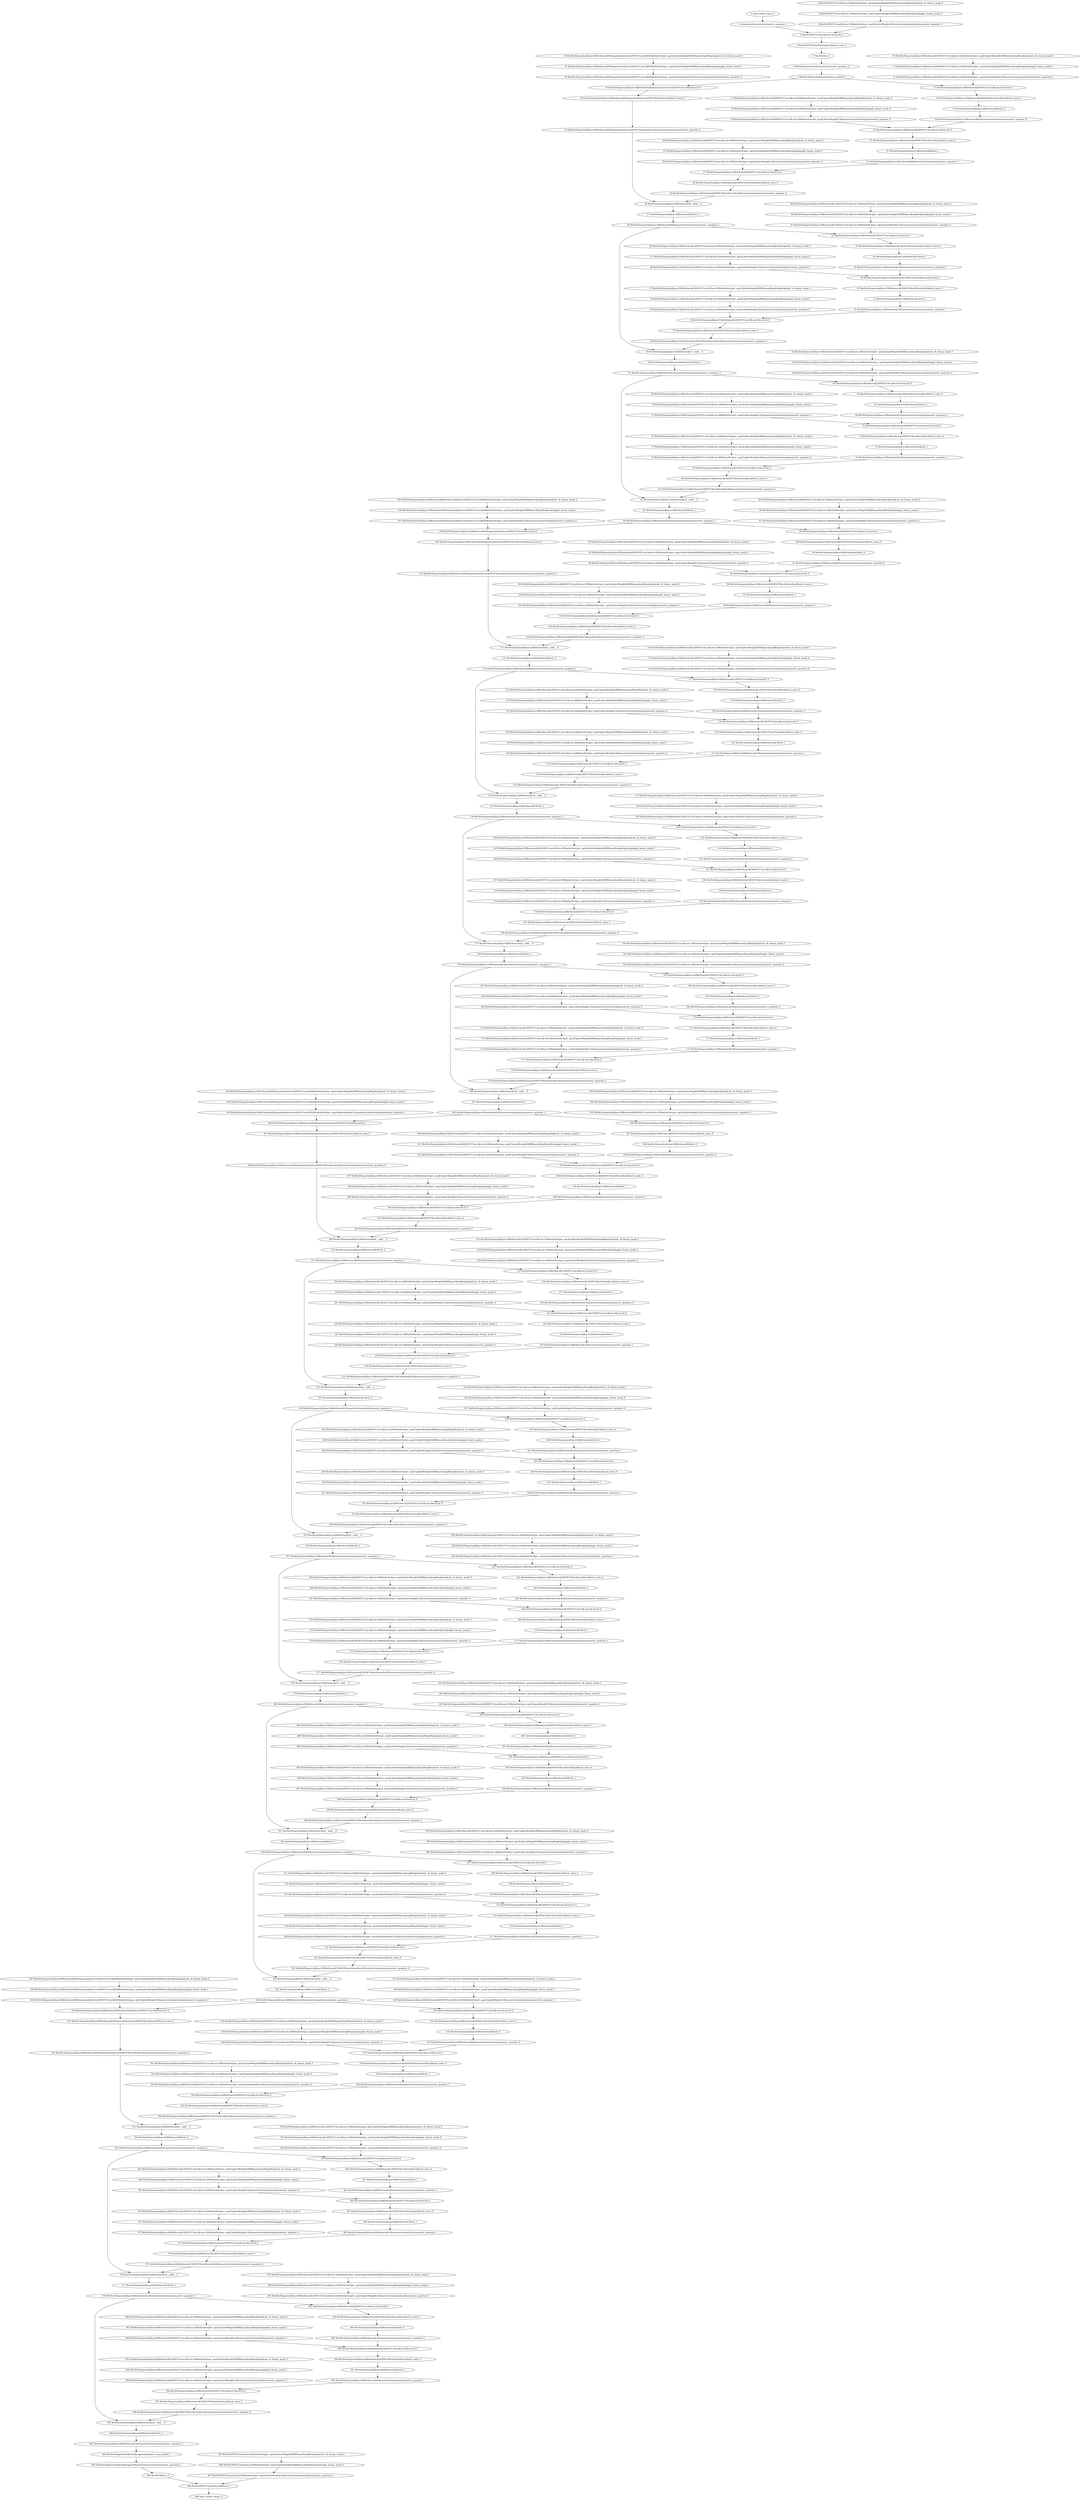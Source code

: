 strict digraph  {
"0 /nncf_model_input_0" [id=0, type=nncf_model_input];
"1 SymmetricQuantizer/symmetric_quantize_0" [id=1, type=symmetric_quantize];
"2 ResNet/NNCFConv2d[conv1]/ModuleDict[pre_ops]/UpdateWeight[0]/RBSparsifyingWeight[op]/calc_rb_binary_mask_0" [id=2, type=calc_rb_binary_mask];
"3 ResNet/NNCFConv2d[conv1]/ModuleDict[pre_ops]/UpdateWeight[0]/RBSparsifyingWeight[op]/apply_binary_mask_0" [id=3, type=apply_binary_mask];
"4 ResNet/NNCFConv2d[conv1]/ModuleDict[pre_ops]/UpdateWeight[1]/SymmetricQuantizer[op]/symmetric_quantize_0" [id=4, type=symmetric_quantize];
"5 ResNet/NNCFConv2d[conv1]/conv2d_0" [id=5, type=conv2d];
"6 ResNet/NNCFBatchNorm[bn1]/batch_norm_0" [id=6, type=batch_norm];
"7 ResNet/relu_0" [id=7, type=relu];
"8 ResNet/SymmetricQuantizer/symmetric_quantize_0" [id=8, type=symmetric_quantize];
"9 ResNet/MaxPool2d[maxpool]/max_pool2d_0" [id=9, type=max_pool2d];
"10 ResNet/Sequential[layer1]/Bottleneck[0]/NNCFConv2d[conv1]/ModuleDict[pre_ops]/UpdateWeight[0]/RBSparsifyingWeight[op]/calc_rb_binary_mask_0" [id=10, type=calc_rb_binary_mask];
"11 ResNet/Sequential[layer1]/Bottleneck[0]/NNCFConv2d[conv1]/ModuleDict[pre_ops]/UpdateWeight[0]/RBSparsifyingWeight[op]/apply_binary_mask_0" [id=11, type=apply_binary_mask];
"12 ResNet/Sequential[layer1]/Bottleneck[0]/NNCFConv2d[conv1]/ModuleDict[pre_ops]/UpdateWeight[1]/SymmetricQuantizer[op]/symmetric_quantize_0" [id=12, type=symmetric_quantize];
"13 ResNet/Sequential[layer1]/Bottleneck[0]/NNCFConv2d[conv1]/conv2d_0" [id=13, type=conv2d];
"14 ResNet/Sequential[layer1]/Bottleneck[0]/NNCFBatchNorm[bn1]/batch_norm_0" [id=14, type=batch_norm];
"15 ResNet/Sequential[layer1]/Bottleneck[0]/relu_0" [id=15, type=relu];
"16 ResNet/Sequential[layer1]/Bottleneck[0]/SymmetricQuantizer/symmetric_quantize_0" [id=16, type=symmetric_quantize];
"17 ResNet/Sequential[layer1]/Bottleneck[0]/NNCFConv2d[conv2]/ModuleDict[pre_ops]/UpdateWeight[0]/RBSparsifyingWeight[op]/calc_rb_binary_mask_0" [id=17, type=calc_rb_binary_mask];
"18 ResNet/Sequential[layer1]/Bottleneck[0]/NNCFConv2d[conv2]/ModuleDict[pre_ops]/UpdateWeight[0]/RBSparsifyingWeight[op]/apply_binary_mask_0" [id=18, type=apply_binary_mask];
"19 ResNet/Sequential[layer1]/Bottleneck[0]/NNCFConv2d[conv2]/ModuleDict[pre_ops]/UpdateWeight[1]/SymmetricQuantizer[op]/symmetric_quantize_0" [id=19, type=symmetric_quantize];
"20 ResNet/Sequential[layer1]/Bottleneck[0]/NNCFConv2d[conv2]/conv2d_0" [id=20, type=conv2d];
"21 ResNet/Sequential[layer1]/Bottleneck[0]/NNCFBatchNorm[bn2]/batch_norm_0" [id=21, type=batch_norm];
"22 ResNet/Sequential[layer1]/Bottleneck[0]/relu_1" [id=22, type=relu];
"23 ResNet/Sequential[layer1]/Bottleneck[0]/SymmetricQuantizer/symmetric_quantize_1" [id=23, type=symmetric_quantize];
"24 ResNet/Sequential[layer1]/Bottleneck[0]/NNCFConv2d[conv3]/ModuleDict[pre_ops]/UpdateWeight[0]/RBSparsifyingWeight[op]/calc_rb_binary_mask_0" [id=24, type=calc_rb_binary_mask];
"25 ResNet/Sequential[layer1]/Bottleneck[0]/NNCFConv2d[conv3]/ModuleDict[pre_ops]/UpdateWeight[0]/RBSparsifyingWeight[op]/apply_binary_mask_0" [id=25, type=apply_binary_mask];
"26 ResNet/Sequential[layer1]/Bottleneck[0]/NNCFConv2d[conv3]/ModuleDict[pre_ops]/UpdateWeight[1]/SymmetricQuantizer[op]/symmetric_quantize_0" [id=26, type=symmetric_quantize];
"27 ResNet/Sequential[layer1]/Bottleneck[0]/NNCFConv2d[conv3]/conv2d_0" [id=27, type=conv2d];
"28 ResNet/Sequential[layer1]/Bottleneck[0]/NNCFBatchNorm[bn3]/batch_norm_0" [id=28, type=batch_norm];
"29 ResNet/Sequential[layer1]/Bottleneck[0]/NNCFBatchNorm[bn3]/SymmetricQuantizer/symmetric_quantize_0" [id=29, type=symmetric_quantize];
"30 ResNet/Sequential[layer1]/Bottleneck[0]/Sequential[shortcut]/NNCFConv2d[0]/ModuleDict[pre_ops]/UpdateWeight[0]/RBSparsifyingWeight[op]/calc_rb_binary_mask_0" [id=30, type=calc_rb_binary_mask];
"31 ResNet/Sequential[layer1]/Bottleneck[0]/Sequential[shortcut]/NNCFConv2d[0]/ModuleDict[pre_ops]/UpdateWeight[0]/RBSparsifyingWeight[op]/apply_binary_mask_0" [id=31, type=apply_binary_mask];
"32 ResNet/Sequential[layer1]/Bottleneck[0]/Sequential[shortcut]/NNCFConv2d[0]/ModuleDict[pre_ops]/UpdateWeight[1]/SymmetricQuantizer[op]/symmetric_quantize_0" [id=32, type=symmetric_quantize];
"33 ResNet/Sequential[layer1]/Bottleneck[0]/Sequential[shortcut]/NNCFConv2d[0]/conv2d_0" [id=33, type=conv2d];
"34 ResNet/Sequential[layer1]/Bottleneck[0]/Sequential[shortcut]/NNCFBatchNorm[1]/batch_norm_0" [id=34, type=batch_norm];
"35 ResNet/Sequential[layer1]/Bottleneck[0]/Sequential[shortcut]/NNCFBatchNorm[1]/SymmetricQuantizer/symmetric_quantize_0" [id=35, type=symmetric_quantize];
"36 ResNet/Sequential[layer1]/Bottleneck[0]/__iadd___0" [id=36, type=__iadd__];
"37 ResNet/Sequential[layer1]/Bottleneck[0]/relu_2" [id=37, type=relu];
"38 ResNet/Sequential[layer1]/Bottleneck[0]/SymmetricQuantizer/symmetric_quantize_2" [id=38, type=symmetric_quantize];
"39 ResNet/Sequential[layer1]/Bottleneck[1]/NNCFConv2d[conv1]/ModuleDict[pre_ops]/UpdateWeight[0]/RBSparsifyingWeight[op]/calc_rb_binary_mask_0" [id=39, type=calc_rb_binary_mask];
"40 ResNet/Sequential[layer1]/Bottleneck[1]/NNCFConv2d[conv1]/ModuleDict[pre_ops]/UpdateWeight[0]/RBSparsifyingWeight[op]/apply_binary_mask_0" [id=40, type=apply_binary_mask];
"41 ResNet/Sequential[layer1]/Bottleneck[1]/NNCFConv2d[conv1]/ModuleDict[pre_ops]/UpdateWeight[1]/SymmetricQuantizer[op]/symmetric_quantize_0" [id=41, type=symmetric_quantize];
"42 ResNet/Sequential[layer1]/Bottleneck[1]/NNCFConv2d[conv1]/conv2d_0" [id=42, type=conv2d];
"43 ResNet/Sequential[layer1]/Bottleneck[1]/NNCFBatchNorm[bn1]/batch_norm_0" [id=43, type=batch_norm];
"44 ResNet/Sequential[layer1]/Bottleneck[1]/relu_0" [id=44, type=relu];
"45 ResNet/Sequential[layer1]/Bottleneck[1]/SymmetricQuantizer/symmetric_quantize_0" [id=45, type=symmetric_quantize];
"46 ResNet/Sequential[layer1]/Bottleneck[1]/NNCFConv2d[conv2]/ModuleDict[pre_ops]/UpdateWeight[0]/RBSparsifyingWeight[op]/calc_rb_binary_mask_0" [id=46, type=calc_rb_binary_mask];
"47 ResNet/Sequential[layer1]/Bottleneck[1]/NNCFConv2d[conv2]/ModuleDict[pre_ops]/UpdateWeight[0]/RBSparsifyingWeight[op]/apply_binary_mask_0" [id=47, type=apply_binary_mask];
"48 ResNet/Sequential[layer1]/Bottleneck[1]/NNCFConv2d[conv2]/ModuleDict[pre_ops]/UpdateWeight[1]/SymmetricQuantizer[op]/symmetric_quantize_0" [id=48, type=symmetric_quantize];
"49 ResNet/Sequential[layer1]/Bottleneck[1]/NNCFConv2d[conv2]/conv2d_0" [id=49, type=conv2d];
"50 ResNet/Sequential[layer1]/Bottleneck[1]/NNCFBatchNorm[bn2]/batch_norm_0" [id=50, type=batch_norm];
"51 ResNet/Sequential[layer1]/Bottleneck[1]/relu_1" [id=51, type=relu];
"52 ResNet/Sequential[layer1]/Bottleneck[1]/SymmetricQuantizer/symmetric_quantize_1" [id=52, type=symmetric_quantize];
"53 ResNet/Sequential[layer1]/Bottleneck[1]/NNCFConv2d[conv3]/ModuleDict[pre_ops]/UpdateWeight[0]/RBSparsifyingWeight[op]/calc_rb_binary_mask_0" [id=53, type=calc_rb_binary_mask];
"54 ResNet/Sequential[layer1]/Bottleneck[1]/NNCFConv2d[conv3]/ModuleDict[pre_ops]/UpdateWeight[0]/RBSparsifyingWeight[op]/apply_binary_mask_0" [id=54, type=apply_binary_mask];
"55 ResNet/Sequential[layer1]/Bottleneck[1]/NNCFConv2d[conv3]/ModuleDict[pre_ops]/UpdateWeight[1]/SymmetricQuantizer[op]/symmetric_quantize_0" [id=55, type=symmetric_quantize];
"56 ResNet/Sequential[layer1]/Bottleneck[1]/NNCFConv2d[conv3]/conv2d_0" [id=56, type=conv2d];
"57 ResNet/Sequential[layer1]/Bottleneck[1]/NNCFBatchNorm[bn3]/batch_norm_0" [id=57, type=batch_norm];
"58 ResNet/Sequential[layer1]/Bottleneck[1]/NNCFBatchNorm[bn3]/SymmetricQuantizer/symmetric_quantize_0" [id=58, type=symmetric_quantize];
"59 ResNet/Sequential[layer1]/Bottleneck[1]/__iadd___0" [id=59, type=__iadd__];
"60 ResNet/Sequential[layer1]/Bottleneck[1]/relu_2" [id=60, type=relu];
"61 ResNet/Sequential[layer1]/Bottleneck[1]/SymmetricQuantizer/symmetric_quantize_2" [id=61, type=symmetric_quantize];
"62 ResNet/Sequential[layer1]/Bottleneck[2]/NNCFConv2d[conv1]/ModuleDict[pre_ops]/UpdateWeight[0]/RBSparsifyingWeight[op]/calc_rb_binary_mask_0" [id=62, type=calc_rb_binary_mask];
"63 ResNet/Sequential[layer1]/Bottleneck[2]/NNCFConv2d[conv1]/ModuleDict[pre_ops]/UpdateWeight[0]/RBSparsifyingWeight[op]/apply_binary_mask_0" [id=63, type=apply_binary_mask];
"64 ResNet/Sequential[layer1]/Bottleneck[2]/NNCFConv2d[conv1]/ModuleDict[pre_ops]/UpdateWeight[1]/SymmetricQuantizer[op]/symmetric_quantize_0" [id=64, type=symmetric_quantize];
"65 ResNet/Sequential[layer1]/Bottleneck[2]/NNCFConv2d[conv1]/conv2d_0" [id=65, type=conv2d];
"66 ResNet/Sequential[layer1]/Bottleneck[2]/NNCFBatchNorm[bn1]/batch_norm_0" [id=66, type=batch_norm];
"67 ResNet/Sequential[layer1]/Bottleneck[2]/relu_0" [id=67, type=relu];
"68 ResNet/Sequential[layer1]/Bottleneck[2]/SymmetricQuantizer/symmetric_quantize_0" [id=68, type=symmetric_quantize];
"69 ResNet/Sequential[layer1]/Bottleneck[2]/NNCFConv2d[conv2]/ModuleDict[pre_ops]/UpdateWeight[0]/RBSparsifyingWeight[op]/calc_rb_binary_mask_0" [id=69, type=calc_rb_binary_mask];
"70 ResNet/Sequential[layer1]/Bottleneck[2]/NNCFConv2d[conv2]/ModuleDict[pre_ops]/UpdateWeight[0]/RBSparsifyingWeight[op]/apply_binary_mask_0" [id=70, type=apply_binary_mask];
"71 ResNet/Sequential[layer1]/Bottleneck[2]/NNCFConv2d[conv2]/ModuleDict[pre_ops]/UpdateWeight[1]/SymmetricQuantizer[op]/symmetric_quantize_0" [id=71, type=symmetric_quantize];
"72 ResNet/Sequential[layer1]/Bottleneck[2]/NNCFConv2d[conv2]/conv2d_0" [id=72, type=conv2d];
"73 ResNet/Sequential[layer1]/Bottleneck[2]/NNCFBatchNorm[bn2]/batch_norm_0" [id=73, type=batch_norm];
"74 ResNet/Sequential[layer1]/Bottleneck[2]/relu_1" [id=74, type=relu];
"75 ResNet/Sequential[layer1]/Bottleneck[2]/SymmetricQuantizer/symmetric_quantize_1" [id=75, type=symmetric_quantize];
"76 ResNet/Sequential[layer1]/Bottleneck[2]/NNCFConv2d[conv3]/ModuleDict[pre_ops]/UpdateWeight[0]/RBSparsifyingWeight[op]/calc_rb_binary_mask_0" [id=76, type=calc_rb_binary_mask];
"77 ResNet/Sequential[layer1]/Bottleneck[2]/NNCFConv2d[conv3]/ModuleDict[pre_ops]/UpdateWeight[0]/RBSparsifyingWeight[op]/apply_binary_mask_0" [id=77, type=apply_binary_mask];
"78 ResNet/Sequential[layer1]/Bottleneck[2]/NNCFConv2d[conv3]/ModuleDict[pre_ops]/UpdateWeight[1]/SymmetricQuantizer[op]/symmetric_quantize_0" [id=78, type=symmetric_quantize];
"79 ResNet/Sequential[layer1]/Bottleneck[2]/NNCFConv2d[conv3]/conv2d_0" [id=79, type=conv2d];
"80 ResNet/Sequential[layer1]/Bottleneck[2]/NNCFBatchNorm[bn3]/batch_norm_0" [id=80, type=batch_norm];
"81 ResNet/Sequential[layer1]/Bottleneck[2]/NNCFBatchNorm[bn3]/SymmetricQuantizer/symmetric_quantize_0" [id=81, type=symmetric_quantize];
"82 ResNet/Sequential[layer1]/Bottleneck[2]/__iadd___0" [id=82, type=__iadd__];
"83 ResNet/Sequential[layer1]/Bottleneck[2]/relu_2" [id=83, type=relu];
"84 ResNet/Sequential[layer1]/Bottleneck[2]/SymmetricQuantizer/symmetric_quantize_2" [id=84, type=symmetric_quantize];
"85 ResNet/Sequential[layer2]/Bottleneck[0]/NNCFConv2d[conv1]/ModuleDict[pre_ops]/UpdateWeight[0]/RBSparsifyingWeight[op]/calc_rb_binary_mask_0" [id=85, type=calc_rb_binary_mask];
"86 ResNet/Sequential[layer2]/Bottleneck[0]/NNCFConv2d[conv1]/ModuleDict[pre_ops]/UpdateWeight[0]/RBSparsifyingWeight[op]/apply_binary_mask_0" [id=86, type=apply_binary_mask];
"87 ResNet/Sequential[layer2]/Bottleneck[0]/NNCFConv2d[conv1]/ModuleDict[pre_ops]/UpdateWeight[1]/SymmetricQuantizer[op]/symmetric_quantize_0" [id=87, type=symmetric_quantize];
"88 ResNet/Sequential[layer2]/Bottleneck[0]/NNCFConv2d[conv1]/conv2d_0" [id=88, type=conv2d];
"89 ResNet/Sequential[layer2]/Bottleneck[0]/NNCFBatchNorm[bn1]/batch_norm_0" [id=89, type=batch_norm];
"90 ResNet/Sequential[layer2]/Bottleneck[0]/relu_0" [id=90, type=relu];
"91 ResNet/Sequential[layer2]/Bottleneck[0]/SymmetricQuantizer/symmetric_quantize_0" [id=91, type=symmetric_quantize];
"92 ResNet/Sequential[layer2]/Bottleneck[0]/NNCFConv2d[conv2]/ModuleDict[pre_ops]/UpdateWeight[0]/RBSparsifyingWeight[op]/calc_rb_binary_mask_0" [id=92, type=calc_rb_binary_mask];
"93 ResNet/Sequential[layer2]/Bottleneck[0]/NNCFConv2d[conv2]/ModuleDict[pre_ops]/UpdateWeight[0]/RBSparsifyingWeight[op]/apply_binary_mask_0" [id=93, type=apply_binary_mask];
"94 ResNet/Sequential[layer2]/Bottleneck[0]/NNCFConv2d[conv2]/ModuleDict[pre_ops]/UpdateWeight[1]/SymmetricQuantizer[op]/symmetric_quantize_0" [id=94, type=symmetric_quantize];
"95 ResNet/Sequential[layer2]/Bottleneck[0]/NNCFConv2d[conv2]/conv2d_0" [id=95, type=conv2d];
"96 ResNet/Sequential[layer2]/Bottleneck[0]/NNCFBatchNorm[bn2]/batch_norm_0" [id=96, type=batch_norm];
"97 ResNet/Sequential[layer2]/Bottleneck[0]/relu_1" [id=97, type=relu];
"98 ResNet/Sequential[layer2]/Bottleneck[0]/SymmetricQuantizer/symmetric_quantize_1" [id=98, type=symmetric_quantize];
"99 ResNet/Sequential[layer2]/Bottleneck[0]/NNCFConv2d[conv3]/ModuleDict[pre_ops]/UpdateWeight[0]/RBSparsifyingWeight[op]/calc_rb_binary_mask_0" [id=99, type=calc_rb_binary_mask];
"100 ResNet/Sequential[layer2]/Bottleneck[0]/NNCFConv2d[conv3]/ModuleDict[pre_ops]/UpdateWeight[0]/RBSparsifyingWeight[op]/apply_binary_mask_0" [id=100, type=apply_binary_mask];
"101 ResNet/Sequential[layer2]/Bottleneck[0]/NNCFConv2d[conv3]/ModuleDict[pre_ops]/UpdateWeight[1]/SymmetricQuantizer[op]/symmetric_quantize_0" [id=101, type=symmetric_quantize];
"102 ResNet/Sequential[layer2]/Bottleneck[0]/NNCFConv2d[conv3]/conv2d_0" [id=102, type=conv2d];
"103 ResNet/Sequential[layer2]/Bottleneck[0]/NNCFBatchNorm[bn3]/batch_norm_0" [id=103, type=batch_norm];
"104 ResNet/Sequential[layer2]/Bottleneck[0]/NNCFBatchNorm[bn3]/SymmetricQuantizer/symmetric_quantize_0" [id=104, type=symmetric_quantize];
"105 ResNet/Sequential[layer2]/Bottleneck[0]/Sequential[shortcut]/NNCFConv2d[0]/ModuleDict[pre_ops]/UpdateWeight[0]/RBSparsifyingWeight[op]/calc_rb_binary_mask_0" [id=105, type=calc_rb_binary_mask];
"106 ResNet/Sequential[layer2]/Bottleneck[0]/Sequential[shortcut]/NNCFConv2d[0]/ModuleDict[pre_ops]/UpdateWeight[0]/RBSparsifyingWeight[op]/apply_binary_mask_0" [id=106, type=apply_binary_mask];
"107 ResNet/Sequential[layer2]/Bottleneck[0]/Sequential[shortcut]/NNCFConv2d[0]/ModuleDict[pre_ops]/UpdateWeight[1]/SymmetricQuantizer[op]/symmetric_quantize_0" [id=107, type=symmetric_quantize];
"108 ResNet/Sequential[layer2]/Bottleneck[0]/Sequential[shortcut]/NNCFConv2d[0]/conv2d_0" [id=108, type=conv2d];
"109 ResNet/Sequential[layer2]/Bottleneck[0]/Sequential[shortcut]/NNCFBatchNorm[1]/batch_norm_0" [id=109, type=batch_norm];
"110 ResNet/Sequential[layer2]/Bottleneck[0]/Sequential[shortcut]/NNCFBatchNorm[1]/SymmetricQuantizer/symmetric_quantize_0" [id=110, type=symmetric_quantize];
"111 ResNet/Sequential[layer2]/Bottleneck[0]/__iadd___0" [id=111, type=__iadd__];
"112 ResNet/Sequential[layer2]/Bottleneck[0]/relu_2" [id=112, type=relu];
"113 ResNet/Sequential[layer2]/Bottleneck[0]/SymmetricQuantizer/symmetric_quantize_2" [id=113, type=symmetric_quantize];
"114 ResNet/Sequential[layer2]/Bottleneck[1]/NNCFConv2d[conv1]/ModuleDict[pre_ops]/UpdateWeight[0]/RBSparsifyingWeight[op]/calc_rb_binary_mask_0" [id=114, type=calc_rb_binary_mask];
"115 ResNet/Sequential[layer2]/Bottleneck[1]/NNCFConv2d[conv1]/ModuleDict[pre_ops]/UpdateWeight[0]/RBSparsifyingWeight[op]/apply_binary_mask_0" [id=115, type=apply_binary_mask];
"116 ResNet/Sequential[layer2]/Bottleneck[1]/NNCFConv2d[conv1]/ModuleDict[pre_ops]/UpdateWeight[1]/SymmetricQuantizer[op]/symmetric_quantize_0" [id=116, type=symmetric_quantize];
"117 ResNet/Sequential[layer2]/Bottleneck[1]/NNCFConv2d[conv1]/conv2d_0" [id=117, type=conv2d];
"118 ResNet/Sequential[layer2]/Bottleneck[1]/NNCFBatchNorm[bn1]/batch_norm_0" [id=118, type=batch_norm];
"119 ResNet/Sequential[layer2]/Bottleneck[1]/relu_0" [id=119, type=relu];
"120 ResNet/Sequential[layer2]/Bottleneck[1]/SymmetricQuantizer/symmetric_quantize_0" [id=120, type=symmetric_quantize];
"121 ResNet/Sequential[layer2]/Bottleneck[1]/NNCFConv2d[conv2]/ModuleDict[pre_ops]/UpdateWeight[0]/RBSparsifyingWeight[op]/calc_rb_binary_mask_0" [id=121, type=calc_rb_binary_mask];
"122 ResNet/Sequential[layer2]/Bottleneck[1]/NNCFConv2d[conv2]/ModuleDict[pre_ops]/UpdateWeight[0]/RBSparsifyingWeight[op]/apply_binary_mask_0" [id=122, type=apply_binary_mask];
"123 ResNet/Sequential[layer2]/Bottleneck[1]/NNCFConv2d[conv2]/ModuleDict[pre_ops]/UpdateWeight[1]/SymmetricQuantizer[op]/symmetric_quantize_0" [id=123, type=symmetric_quantize];
"124 ResNet/Sequential[layer2]/Bottleneck[1]/NNCFConv2d[conv2]/conv2d_0" [id=124, type=conv2d];
"125 ResNet/Sequential[layer2]/Bottleneck[1]/NNCFBatchNorm[bn2]/batch_norm_0" [id=125, type=batch_norm];
"126 ResNet/Sequential[layer2]/Bottleneck[1]/relu_1" [id=126, type=relu];
"127 ResNet/Sequential[layer2]/Bottleneck[1]/SymmetricQuantizer/symmetric_quantize_1" [id=127, type=symmetric_quantize];
"128 ResNet/Sequential[layer2]/Bottleneck[1]/NNCFConv2d[conv3]/ModuleDict[pre_ops]/UpdateWeight[0]/RBSparsifyingWeight[op]/calc_rb_binary_mask_0" [id=128, type=calc_rb_binary_mask];
"129 ResNet/Sequential[layer2]/Bottleneck[1]/NNCFConv2d[conv3]/ModuleDict[pre_ops]/UpdateWeight[0]/RBSparsifyingWeight[op]/apply_binary_mask_0" [id=129, type=apply_binary_mask];
"130 ResNet/Sequential[layer2]/Bottleneck[1]/NNCFConv2d[conv3]/ModuleDict[pre_ops]/UpdateWeight[1]/SymmetricQuantizer[op]/symmetric_quantize_0" [id=130, type=symmetric_quantize];
"131 ResNet/Sequential[layer2]/Bottleneck[1]/NNCFConv2d[conv3]/conv2d_0" [id=131, type=conv2d];
"132 ResNet/Sequential[layer2]/Bottleneck[1]/NNCFBatchNorm[bn3]/batch_norm_0" [id=132, type=batch_norm];
"133 ResNet/Sequential[layer2]/Bottleneck[1]/NNCFBatchNorm[bn3]/SymmetricQuantizer/symmetric_quantize_0" [id=133, type=symmetric_quantize];
"134 ResNet/Sequential[layer2]/Bottleneck[1]/__iadd___0" [id=134, type=__iadd__];
"135 ResNet/Sequential[layer2]/Bottleneck[1]/relu_2" [id=135, type=relu];
"136 ResNet/Sequential[layer2]/Bottleneck[1]/SymmetricQuantizer/symmetric_quantize_2" [id=136, type=symmetric_quantize];
"137 ResNet/Sequential[layer2]/Bottleneck[2]/NNCFConv2d[conv1]/ModuleDict[pre_ops]/UpdateWeight[0]/RBSparsifyingWeight[op]/calc_rb_binary_mask_0" [id=137, type=calc_rb_binary_mask];
"138 ResNet/Sequential[layer2]/Bottleneck[2]/NNCFConv2d[conv1]/ModuleDict[pre_ops]/UpdateWeight[0]/RBSparsifyingWeight[op]/apply_binary_mask_0" [id=138, type=apply_binary_mask];
"139 ResNet/Sequential[layer2]/Bottleneck[2]/NNCFConv2d[conv1]/ModuleDict[pre_ops]/UpdateWeight[1]/SymmetricQuantizer[op]/symmetric_quantize_0" [id=139, type=symmetric_quantize];
"140 ResNet/Sequential[layer2]/Bottleneck[2]/NNCFConv2d[conv1]/conv2d_0" [id=140, type=conv2d];
"141 ResNet/Sequential[layer2]/Bottleneck[2]/NNCFBatchNorm[bn1]/batch_norm_0" [id=141, type=batch_norm];
"142 ResNet/Sequential[layer2]/Bottleneck[2]/relu_0" [id=142, type=relu];
"143 ResNet/Sequential[layer2]/Bottleneck[2]/SymmetricQuantizer/symmetric_quantize_0" [id=143, type=symmetric_quantize];
"144 ResNet/Sequential[layer2]/Bottleneck[2]/NNCFConv2d[conv2]/ModuleDict[pre_ops]/UpdateWeight[0]/RBSparsifyingWeight[op]/calc_rb_binary_mask_0" [id=144, type=calc_rb_binary_mask];
"145 ResNet/Sequential[layer2]/Bottleneck[2]/NNCFConv2d[conv2]/ModuleDict[pre_ops]/UpdateWeight[0]/RBSparsifyingWeight[op]/apply_binary_mask_0" [id=145, type=apply_binary_mask];
"146 ResNet/Sequential[layer2]/Bottleneck[2]/NNCFConv2d[conv2]/ModuleDict[pre_ops]/UpdateWeight[1]/SymmetricQuantizer[op]/symmetric_quantize_0" [id=146, type=symmetric_quantize];
"147 ResNet/Sequential[layer2]/Bottleneck[2]/NNCFConv2d[conv2]/conv2d_0" [id=147, type=conv2d];
"148 ResNet/Sequential[layer2]/Bottleneck[2]/NNCFBatchNorm[bn2]/batch_norm_0" [id=148, type=batch_norm];
"149 ResNet/Sequential[layer2]/Bottleneck[2]/relu_1" [id=149, type=relu];
"150 ResNet/Sequential[layer2]/Bottleneck[2]/SymmetricQuantizer/symmetric_quantize_1" [id=150, type=symmetric_quantize];
"151 ResNet/Sequential[layer2]/Bottleneck[2]/NNCFConv2d[conv3]/ModuleDict[pre_ops]/UpdateWeight[0]/RBSparsifyingWeight[op]/calc_rb_binary_mask_0" [id=151, type=calc_rb_binary_mask];
"152 ResNet/Sequential[layer2]/Bottleneck[2]/NNCFConv2d[conv3]/ModuleDict[pre_ops]/UpdateWeight[0]/RBSparsifyingWeight[op]/apply_binary_mask_0" [id=152, type=apply_binary_mask];
"153 ResNet/Sequential[layer2]/Bottleneck[2]/NNCFConv2d[conv3]/ModuleDict[pre_ops]/UpdateWeight[1]/SymmetricQuantizer[op]/symmetric_quantize_0" [id=153, type=symmetric_quantize];
"154 ResNet/Sequential[layer2]/Bottleneck[2]/NNCFConv2d[conv3]/conv2d_0" [id=154, type=conv2d];
"155 ResNet/Sequential[layer2]/Bottleneck[2]/NNCFBatchNorm[bn3]/batch_norm_0" [id=155, type=batch_norm];
"156 ResNet/Sequential[layer2]/Bottleneck[2]/NNCFBatchNorm[bn3]/SymmetricQuantizer/symmetric_quantize_0" [id=156, type=symmetric_quantize];
"157 ResNet/Sequential[layer2]/Bottleneck[2]/__iadd___0" [id=157, type=__iadd__];
"158 ResNet/Sequential[layer2]/Bottleneck[2]/relu_2" [id=158, type=relu];
"159 ResNet/Sequential[layer2]/Bottleneck[2]/SymmetricQuantizer/symmetric_quantize_2" [id=159, type=symmetric_quantize];
"160 ResNet/Sequential[layer2]/Bottleneck[3]/NNCFConv2d[conv1]/ModuleDict[pre_ops]/UpdateWeight[0]/RBSparsifyingWeight[op]/calc_rb_binary_mask_0" [id=160, type=calc_rb_binary_mask];
"161 ResNet/Sequential[layer2]/Bottleneck[3]/NNCFConv2d[conv1]/ModuleDict[pre_ops]/UpdateWeight[0]/RBSparsifyingWeight[op]/apply_binary_mask_0" [id=161, type=apply_binary_mask];
"162 ResNet/Sequential[layer2]/Bottleneck[3]/NNCFConv2d[conv1]/ModuleDict[pre_ops]/UpdateWeight[1]/SymmetricQuantizer[op]/symmetric_quantize_0" [id=162, type=symmetric_quantize];
"163 ResNet/Sequential[layer2]/Bottleneck[3]/NNCFConv2d[conv1]/conv2d_0" [id=163, type=conv2d];
"164 ResNet/Sequential[layer2]/Bottleneck[3]/NNCFBatchNorm[bn1]/batch_norm_0" [id=164, type=batch_norm];
"165 ResNet/Sequential[layer2]/Bottleneck[3]/relu_0" [id=165, type=relu];
"166 ResNet/Sequential[layer2]/Bottleneck[3]/SymmetricQuantizer/symmetric_quantize_0" [id=166, type=symmetric_quantize];
"167 ResNet/Sequential[layer2]/Bottleneck[3]/NNCFConv2d[conv2]/ModuleDict[pre_ops]/UpdateWeight[0]/RBSparsifyingWeight[op]/calc_rb_binary_mask_0" [id=167, type=calc_rb_binary_mask];
"168 ResNet/Sequential[layer2]/Bottleneck[3]/NNCFConv2d[conv2]/ModuleDict[pre_ops]/UpdateWeight[0]/RBSparsifyingWeight[op]/apply_binary_mask_0" [id=168, type=apply_binary_mask];
"169 ResNet/Sequential[layer2]/Bottleneck[3]/NNCFConv2d[conv2]/ModuleDict[pre_ops]/UpdateWeight[1]/SymmetricQuantizer[op]/symmetric_quantize_0" [id=169, type=symmetric_quantize];
"170 ResNet/Sequential[layer2]/Bottleneck[3]/NNCFConv2d[conv2]/conv2d_0" [id=170, type=conv2d];
"171 ResNet/Sequential[layer2]/Bottleneck[3]/NNCFBatchNorm[bn2]/batch_norm_0" [id=171, type=batch_norm];
"172 ResNet/Sequential[layer2]/Bottleneck[3]/relu_1" [id=172, type=relu];
"173 ResNet/Sequential[layer2]/Bottleneck[3]/SymmetricQuantizer/symmetric_quantize_1" [id=173, type=symmetric_quantize];
"174 ResNet/Sequential[layer2]/Bottleneck[3]/NNCFConv2d[conv3]/ModuleDict[pre_ops]/UpdateWeight[0]/RBSparsifyingWeight[op]/calc_rb_binary_mask_0" [id=174, type=calc_rb_binary_mask];
"175 ResNet/Sequential[layer2]/Bottleneck[3]/NNCFConv2d[conv3]/ModuleDict[pre_ops]/UpdateWeight[0]/RBSparsifyingWeight[op]/apply_binary_mask_0" [id=175, type=apply_binary_mask];
"176 ResNet/Sequential[layer2]/Bottleneck[3]/NNCFConv2d[conv3]/ModuleDict[pre_ops]/UpdateWeight[1]/SymmetricQuantizer[op]/symmetric_quantize_0" [id=176, type=symmetric_quantize];
"177 ResNet/Sequential[layer2]/Bottleneck[3]/NNCFConv2d[conv3]/conv2d_0" [id=177, type=conv2d];
"178 ResNet/Sequential[layer2]/Bottleneck[3]/NNCFBatchNorm[bn3]/batch_norm_0" [id=178, type=batch_norm];
"179 ResNet/Sequential[layer2]/Bottleneck[3]/NNCFBatchNorm[bn3]/SymmetricQuantizer/symmetric_quantize_0" [id=179, type=symmetric_quantize];
"180 ResNet/Sequential[layer2]/Bottleneck[3]/__iadd___0" [id=180, type=__iadd__];
"181 ResNet/Sequential[layer2]/Bottleneck[3]/relu_2" [id=181, type=relu];
"182 ResNet/Sequential[layer2]/Bottleneck[3]/SymmetricQuantizer/symmetric_quantize_2" [id=182, type=symmetric_quantize];
"183 ResNet/Sequential[layer3]/Bottleneck[0]/NNCFConv2d[conv1]/ModuleDict[pre_ops]/UpdateWeight[0]/RBSparsifyingWeight[op]/calc_rb_binary_mask_0" [id=183, type=calc_rb_binary_mask];
"184 ResNet/Sequential[layer3]/Bottleneck[0]/NNCFConv2d[conv1]/ModuleDict[pre_ops]/UpdateWeight[0]/RBSparsifyingWeight[op]/apply_binary_mask_0" [id=184, type=apply_binary_mask];
"185 ResNet/Sequential[layer3]/Bottleneck[0]/NNCFConv2d[conv1]/ModuleDict[pre_ops]/UpdateWeight[1]/SymmetricQuantizer[op]/symmetric_quantize_0" [id=185, type=symmetric_quantize];
"186 ResNet/Sequential[layer3]/Bottleneck[0]/NNCFConv2d[conv1]/conv2d_0" [id=186, type=conv2d];
"187 ResNet/Sequential[layer3]/Bottleneck[0]/NNCFBatchNorm[bn1]/batch_norm_0" [id=187, type=batch_norm];
"188 ResNet/Sequential[layer3]/Bottleneck[0]/relu_0" [id=188, type=relu];
"189 ResNet/Sequential[layer3]/Bottleneck[0]/SymmetricQuantizer/symmetric_quantize_0" [id=189, type=symmetric_quantize];
"190 ResNet/Sequential[layer3]/Bottleneck[0]/NNCFConv2d[conv2]/ModuleDict[pre_ops]/UpdateWeight[0]/RBSparsifyingWeight[op]/calc_rb_binary_mask_0" [id=190, type=calc_rb_binary_mask];
"191 ResNet/Sequential[layer3]/Bottleneck[0]/NNCFConv2d[conv2]/ModuleDict[pre_ops]/UpdateWeight[0]/RBSparsifyingWeight[op]/apply_binary_mask_0" [id=191, type=apply_binary_mask];
"192 ResNet/Sequential[layer3]/Bottleneck[0]/NNCFConv2d[conv2]/ModuleDict[pre_ops]/UpdateWeight[1]/SymmetricQuantizer[op]/symmetric_quantize_0" [id=192, type=symmetric_quantize];
"193 ResNet/Sequential[layer3]/Bottleneck[0]/NNCFConv2d[conv2]/conv2d_0" [id=193, type=conv2d];
"194 ResNet/Sequential[layer3]/Bottleneck[0]/NNCFBatchNorm[bn2]/batch_norm_0" [id=194, type=batch_norm];
"195 ResNet/Sequential[layer3]/Bottleneck[0]/relu_1" [id=195, type=relu];
"196 ResNet/Sequential[layer3]/Bottleneck[0]/SymmetricQuantizer/symmetric_quantize_1" [id=196, type=symmetric_quantize];
"197 ResNet/Sequential[layer3]/Bottleneck[0]/NNCFConv2d[conv3]/ModuleDict[pre_ops]/UpdateWeight[0]/RBSparsifyingWeight[op]/calc_rb_binary_mask_0" [id=197, type=calc_rb_binary_mask];
"198 ResNet/Sequential[layer3]/Bottleneck[0]/NNCFConv2d[conv3]/ModuleDict[pre_ops]/UpdateWeight[0]/RBSparsifyingWeight[op]/apply_binary_mask_0" [id=198, type=apply_binary_mask];
"199 ResNet/Sequential[layer3]/Bottleneck[0]/NNCFConv2d[conv3]/ModuleDict[pre_ops]/UpdateWeight[1]/SymmetricQuantizer[op]/symmetric_quantize_0" [id=199, type=symmetric_quantize];
"200 ResNet/Sequential[layer3]/Bottleneck[0]/NNCFConv2d[conv3]/conv2d_0" [id=200, type=conv2d];
"201 ResNet/Sequential[layer3]/Bottleneck[0]/NNCFBatchNorm[bn3]/batch_norm_0" [id=201, type=batch_norm];
"202 ResNet/Sequential[layer3]/Bottleneck[0]/NNCFBatchNorm[bn3]/SymmetricQuantizer/symmetric_quantize_0" [id=202, type=symmetric_quantize];
"203 ResNet/Sequential[layer3]/Bottleneck[0]/Sequential[shortcut]/NNCFConv2d[0]/ModuleDict[pre_ops]/UpdateWeight[0]/RBSparsifyingWeight[op]/calc_rb_binary_mask_0" [id=203, type=calc_rb_binary_mask];
"204 ResNet/Sequential[layer3]/Bottleneck[0]/Sequential[shortcut]/NNCFConv2d[0]/ModuleDict[pre_ops]/UpdateWeight[0]/RBSparsifyingWeight[op]/apply_binary_mask_0" [id=204, type=apply_binary_mask];
"205 ResNet/Sequential[layer3]/Bottleneck[0]/Sequential[shortcut]/NNCFConv2d[0]/ModuleDict[pre_ops]/UpdateWeight[1]/SymmetricQuantizer[op]/symmetric_quantize_0" [id=205, type=symmetric_quantize];
"206 ResNet/Sequential[layer3]/Bottleneck[0]/Sequential[shortcut]/NNCFConv2d[0]/conv2d_0" [id=206, type=conv2d];
"207 ResNet/Sequential[layer3]/Bottleneck[0]/Sequential[shortcut]/NNCFBatchNorm[1]/batch_norm_0" [id=207, type=batch_norm];
"208 ResNet/Sequential[layer3]/Bottleneck[0]/Sequential[shortcut]/NNCFBatchNorm[1]/SymmetricQuantizer/symmetric_quantize_0" [id=208, type=symmetric_quantize];
"209 ResNet/Sequential[layer3]/Bottleneck[0]/__iadd___0" [id=209, type=__iadd__];
"210 ResNet/Sequential[layer3]/Bottleneck[0]/relu_2" [id=210, type=relu];
"211 ResNet/Sequential[layer3]/Bottleneck[0]/SymmetricQuantizer/symmetric_quantize_2" [id=211, type=symmetric_quantize];
"212 ResNet/Sequential[layer3]/Bottleneck[1]/NNCFConv2d[conv1]/ModuleDict[pre_ops]/UpdateWeight[0]/RBSparsifyingWeight[op]/calc_rb_binary_mask_0" [id=212, type=calc_rb_binary_mask];
"213 ResNet/Sequential[layer3]/Bottleneck[1]/NNCFConv2d[conv1]/ModuleDict[pre_ops]/UpdateWeight[0]/RBSparsifyingWeight[op]/apply_binary_mask_0" [id=213, type=apply_binary_mask];
"214 ResNet/Sequential[layer3]/Bottleneck[1]/NNCFConv2d[conv1]/ModuleDict[pre_ops]/UpdateWeight[1]/SymmetricQuantizer[op]/symmetric_quantize_0" [id=214, type=symmetric_quantize];
"215 ResNet/Sequential[layer3]/Bottleneck[1]/NNCFConv2d[conv1]/conv2d_0" [id=215, type=conv2d];
"216 ResNet/Sequential[layer3]/Bottleneck[1]/NNCFBatchNorm[bn1]/batch_norm_0" [id=216, type=batch_norm];
"217 ResNet/Sequential[layer3]/Bottleneck[1]/relu_0" [id=217, type=relu];
"218 ResNet/Sequential[layer3]/Bottleneck[1]/SymmetricQuantizer/symmetric_quantize_0" [id=218, type=symmetric_quantize];
"219 ResNet/Sequential[layer3]/Bottleneck[1]/NNCFConv2d[conv2]/ModuleDict[pre_ops]/UpdateWeight[0]/RBSparsifyingWeight[op]/calc_rb_binary_mask_0" [id=219, type=calc_rb_binary_mask];
"220 ResNet/Sequential[layer3]/Bottleneck[1]/NNCFConv2d[conv2]/ModuleDict[pre_ops]/UpdateWeight[0]/RBSparsifyingWeight[op]/apply_binary_mask_0" [id=220, type=apply_binary_mask];
"221 ResNet/Sequential[layer3]/Bottleneck[1]/NNCFConv2d[conv2]/ModuleDict[pre_ops]/UpdateWeight[1]/SymmetricQuantizer[op]/symmetric_quantize_0" [id=221, type=symmetric_quantize];
"222 ResNet/Sequential[layer3]/Bottleneck[1]/NNCFConv2d[conv2]/conv2d_0" [id=222, type=conv2d];
"223 ResNet/Sequential[layer3]/Bottleneck[1]/NNCFBatchNorm[bn2]/batch_norm_0" [id=223, type=batch_norm];
"224 ResNet/Sequential[layer3]/Bottleneck[1]/relu_1" [id=224, type=relu];
"225 ResNet/Sequential[layer3]/Bottleneck[1]/SymmetricQuantizer/symmetric_quantize_1" [id=225, type=symmetric_quantize];
"226 ResNet/Sequential[layer3]/Bottleneck[1]/NNCFConv2d[conv3]/ModuleDict[pre_ops]/UpdateWeight[0]/RBSparsifyingWeight[op]/calc_rb_binary_mask_0" [id=226, type=calc_rb_binary_mask];
"227 ResNet/Sequential[layer3]/Bottleneck[1]/NNCFConv2d[conv3]/ModuleDict[pre_ops]/UpdateWeight[0]/RBSparsifyingWeight[op]/apply_binary_mask_0" [id=227, type=apply_binary_mask];
"228 ResNet/Sequential[layer3]/Bottleneck[1]/NNCFConv2d[conv3]/ModuleDict[pre_ops]/UpdateWeight[1]/SymmetricQuantizer[op]/symmetric_quantize_0" [id=228, type=symmetric_quantize];
"229 ResNet/Sequential[layer3]/Bottleneck[1]/NNCFConv2d[conv3]/conv2d_0" [id=229, type=conv2d];
"230 ResNet/Sequential[layer3]/Bottleneck[1]/NNCFBatchNorm[bn3]/batch_norm_0" [id=230, type=batch_norm];
"231 ResNet/Sequential[layer3]/Bottleneck[1]/NNCFBatchNorm[bn3]/SymmetricQuantizer/symmetric_quantize_0" [id=231, type=symmetric_quantize];
"232 ResNet/Sequential[layer3]/Bottleneck[1]/__iadd___0" [id=232, type=__iadd__];
"233 ResNet/Sequential[layer3]/Bottleneck[1]/relu_2" [id=233, type=relu];
"234 ResNet/Sequential[layer3]/Bottleneck[1]/SymmetricQuantizer/symmetric_quantize_2" [id=234, type=symmetric_quantize];
"235 ResNet/Sequential[layer3]/Bottleneck[2]/NNCFConv2d[conv1]/ModuleDict[pre_ops]/UpdateWeight[0]/RBSparsifyingWeight[op]/calc_rb_binary_mask_0" [id=235, type=calc_rb_binary_mask];
"236 ResNet/Sequential[layer3]/Bottleneck[2]/NNCFConv2d[conv1]/ModuleDict[pre_ops]/UpdateWeight[0]/RBSparsifyingWeight[op]/apply_binary_mask_0" [id=236, type=apply_binary_mask];
"237 ResNet/Sequential[layer3]/Bottleneck[2]/NNCFConv2d[conv1]/ModuleDict[pre_ops]/UpdateWeight[1]/SymmetricQuantizer[op]/symmetric_quantize_0" [id=237, type=symmetric_quantize];
"238 ResNet/Sequential[layer3]/Bottleneck[2]/NNCFConv2d[conv1]/conv2d_0" [id=238, type=conv2d];
"239 ResNet/Sequential[layer3]/Bottleneck[2]/NNCFBatchNorm[bn1]/batch_norm_0" [id=239, type=batch_norm];
"240 ResNet/Sequential[layer3]/Bottleneck[2]/relu_0" [id=240, type=relu];
"241 ResNet/Sequential[layer3]/Bottleneck[2]/SymmetricQuantizer/symmetric_quantize_0" [id=241, type=symmetric_quantize];
"242 ResNet/Sequential[layer3]/Bottleneck[2]/NNCFConv2d[conv2]/ModuleDict[pre_ops]/UpdateWeight[0]/RBSparsifyingWeight[op]/calc_rb_binary_mask_0" [id=242, type=calc_rb_binary_mask];
"243 ResNet/Sequential[layer3]/Bottleneck[2]/NNCFConv2d[conv2]/ModuleDict[pre_ops]/UpdateWeight[0]/RBSparsifyingWeight[op]/apply_binary_mask_0" [id=243, type=apply_binary_mask];
"244 ResNet/Sequential[layer3]/Bottleneck[2]/NNCFConv2d[conv2]/ModuleDict[pre_ops]/UpdateWeight[1]/SymmetricQuantizer[op]/symmetric_quantize_0" [id=244, type=symmetric_quantize];
"245 ResNet/Sequential[layer3]/Bottleneck[2]/NNCFConv2d[conv2]/conv2d_0" [id=245, type=conv2d];
"246 ResNet/Sequential[layer3]/Bottleneck[2]/NNCFBatchNorm[bn2]/batch_norm_0" [id=246, type=batch_norm];
"247 ResNet/Sequential[layer3]/Bottleneck[2]/relu_1" [id=247, type=relu];
"248 ResNet/Sequential[layer3]/Bottleneck[2]/SymmetricQuantizer/symmetric_quantize_1" [id=248, type=symmetric_quantize];
"249 ResNet/Sequential[layer3]/Bottleneck[2]/NNCFConv2d[conv3]/ModuleDict[pre_ops]/UpdateWeight[0]/RBSparsifyingWeight[op]/calc_rb_binary_mask_0" [id=249, type=calc_rb_binary_mask];
"250 ResNet/Sequential[layer3]/Bottleneck[2]/NNCFConv2d[conv3]/ModuleDict[pre_ops]/UpdateWeight[0]/RBSparsifyingWeight[op]/apply_binary_mask_0" [id=250, type=apply_binary_mask];
"251 ResNet/Sequential[layer3]/Bottleneck[2]/NNCFConv2d[conv3]/ModuleDict[pre_ops]/UpdateWeight[1]/SymmetricQuantizer[op]/symmetric_quantize_0" [id=251, type=symmetric_quantize];
"252 ResNet/Sequential[layer3]/Bottleneck[2]/NNCFConv2d[conv3]/conv2d_0" [id=252, type=conv2d];
"253 ResNet/Sequential[layer3]/Bottleneck[2]/NNCFBatchNorm[bn3]/batch_norm_0" [id=253, type=batch_norm];
"254 ResNet/Sequential[layer3]/Bottleneck[2]/NNCFBatchNorm[bn3]/SymmetricQuantizer/symmetric_quantize_0" [id=254, type=symmetric_quantize];
"255 ResNet/Sequential[layer3]/Bottleneck[2]/__iadd___0" [id=255, type=__iadd__];
"256 ResNet/Sequential[layer3]/Bottleneck[2]/relu_2" [id=256, type=relu];
"257 ResNet/Sequential[layer3]/Bottleneck[2]/SymmetricQuantizer/symmetric_quantize_2" [id=257, type=symmetric_quantize];
"258 ResNet/Sequential[layer3]/Bottleneck[3]/NNCFConv2d[conv1]/ModuleDict[pre_ops]/UpdateWeight[0]/RBSparsifyingWeight[op]/calc_rb_binary_mask_0" [id=258, type=calc_rb_binary_mask];
"259 ResNet/Sequential[layer3]/Bottleneck[3]/NNCFConv2d[conv1]/ModuleDict[pre_ops]/UpdateWeight[0]/RBSparsifyingWeight[op]/apply_binary_mask_0" [id=259, type=apply_binary_mask];
"260 ResNet/Sequential[layer3]/Bottleneck[3]/NNCFConv2d[conv1]/ModuleDict[pre_ops]/UpdateWeight[1]/SymmetricQuantizer[op]/symmetric_quantize_0" [id=260, type=symmetric_quantize];
"261 ResNet/Sequential[layer3]/Bottleneck[3]/NNCFConv2d[conv1]/conv2d_0" [id=261, type=conv2d];
"262 ResNet/Sequential[layer3]/Bottleneck[3]/NNCFBatchNorm[bn1]/batch_norm_0" [id=262, type=batch_norm];
"263 ResNet/Sequential[layer3]/Bottleneck[3]/relu_0" [id=263, type=relu];
"264 ResNet/Sequential[layer3]/Bottleneck[3]/SymmetricQuantizer/symmetric_quantize_0" [id=264, type=symmetric_quantize];
"265 ResNet/Sequential[layer3]/Bottleneck[3]/NNCFConv2d[conv2]/ModuleDict[pre_ops]/UpdateWeight[0]/RBSparsifyingWeight[op]/calc_rb_binary_mask_0" [id=265, type=calc_rb_binary_mask];
"266 ResNet/Sequential[layer3]/Bottleneck[3]/NNCFConv2d[conv2]/ModuleDict[pre_ops]/UpdateWeight[0]/RBSparsifyingWeight[op]/apply_binary_mask_0" [id=266, type=apply_binary_mask];
"267 ResNet/Sequential[layer3]/Bottleneck[3]/NNCFConv2d[conv2]/ModuleDict[pre_ops]/UpdateWeight[1]/SymmetricQuantizer[op]/symmetric_quantize_0" [id=267, type=symmetric_quantize];
"268 ResNet/Sequential[layer3]/Bottleneck[3]/NNCFConv2d[conv2]/conv2d_0" [id=268, type=conv2d];
"269 ResNet/Sequential[layer3]/Bottleneck[3]/NNCFBatchNorm[bn2]/batch_norm_0" [id=269, type=batch_norm];
"270 ResNet/Sequential[layer3]/Bottleneck[3]/relu_1" [id=270, type=relu];
"271 ResNet/Sequential[layer3]/Bottleneck[3]/SymmetricQuantizer/symmetric_quantize_1" [id=271, type=symmetric_quantize];
"272 ResNet/Sequential[layer3]/Bottleneck[3]/NNCFConv2d[conv3]/ModuleDict[pre_ops]/UpdateWeight[0]/RBSparsifyingWeight[op]/calc_rb_binary_mask_0" [id=272, type=calc_rb_binary_mask];
"273 ResNet/Sequential[layer3]/Bottleneck[3]/NNCFConv2d[conv3]/ModuleDict[pre_ops]/UpdateWeight[0]/RBSparsifyingWeight[op]/apply_binary_mask_0" [id=273, type=apply_binary_mask];
"274 ResNet/Sequential[layer3]/Bottleneck[3]/NNCFConv2d[conv3]/ModuleDict[pre_ops]/UpdateWeight[1]/SymmetricQuantizer[op]/symmetric_quantize_0" [id=274, type=symmetric_quantize];
"275 ResNet/Sequential[layer3]/Bottleneck[3]/NNCFConv2d[conv3]/conv2d_0" [id=275, type=conv2d];
"276 ResNet/Sequential[layer3]/Bottleneck[3]/NNCFBatchNorm[bn3]/batch_norm_0" [id=276, type=batch_norm];
"277 ResNet/Sequential[layer3]/Bottleneck[3]/NNCFBatchNorm[bn3]/SymmetricQuantizer/symmetric_quantize_0" [id=277, type=symmetric_quantize];
"278 ResNet/Sequential[layer3]/Bottleneck[3]/__iadd___0" [id=278, type=__iadd__];
"279 ResNet/Sequential[layer3]/Bottleneck[3]/relu_2" [id=279, type=relu];
"280 ResNet/Sequential[layer3]/Bottleneck[3]/SymmetricQuantizer/symmetric_quantize_2" [id=280, type=symmetric_quantize];
"281 ResNet/Sequential[layer3]/Bottleneck[4]/NNCFConv2d[conv1]/ModuleDict[pre_ops]/UpdateWeight[0]/RBSparsifyingWeight[op]/calc_rb_binary_mask_0" [id=281, type=calc_rb_binary_mask];
"282 ResNet/Sequential[layer3]/Bottleneck[4]/NNCFConv2d[conv1]/ModuleDict[pre_ops]/UpdateWeight[0]/RBSparsifyingWeight[op]/apply_binary_mask_0" [id=282, type=apply_binary_mask];
"283 ResNet/Sequential[layer3]/Bottleneck[4]/NNCFConv2d[conv1]/ModuleDict[pre_ops]/UpdateWeight[1]/SymmetricQuantizer[op]/symmetric_quantize_0" [id=283, type=symmetric_quantize];
"284 ResNet/Sequential[layer3]/Bottleneck[4]/NNCFConv2d[conv1]/conv2d_0" [id=284, type=conv2d];
"285 ResNet/Sequential[layer3]/Bottleneck[4]/NNCFBatchNorm[bn1]/batch_norm_0" [id=285, type=batch_norm];
"286 ResNet/Sequential[layer3]/Bottleneck[4]/relu_0" [id=286, type=relu];
"287 ResNet/Sequential[layer3]/Bottleneck[4]/SymmetricQuantizer/symmetric_quantize_0" [id=287, type=symmetric_quantize];
"288 ResNet/Sequential[layer3]/Bottleneck[4]/NNCFConv2d[conv2]/ModuleDict[pre_ops]/UpdateWeight[0]/RBSparsifyingWeight[op]/calc_rb_binary_mask_0" [id=288, type=calc_rb_binary_mask];
"289 ResNet/Sequential[layer3]/Bottleneck[4]/NNCFConv2d[conv2]/ModuleDict[pre_ops]/UpdateWeight[0]/RBSparsifyingWeight[op]/apply_binary_mask_0" [id=289, type=apply_binary_mask];
"290 ResNet/Sequential[layer3]/Bottleneck[4]/NNCFConv2d[conv2]/ModuleDict[pre_ops]/UpdateWeight[1]/SymmetricQuantizer[op]/symmetric_quantize_0" [id=290, type=symmetric_quantize];
"291 ResNet/Sequential[layer3]/Bottleneck[4]/NNCFConv2d[conv2]/conv2d_0" [id=291, type=conv2d];
"292 ResNet/Sequential[layer3]/Bottleneck[4]/NNCFBatchNorm[bn2]/batch_norm_0" [id=292, type=batch_norm];
"293 ResNet/Sequential[layer3]/Bottleneck[4]/relu_1" [id=293, type=relu];
"294 ResNet/Sequential[layer3]/Bottleneck[4]/SymmetricQuantizer/symmetric_quantize_1" [id=294, type=symmetric_quantize];
"295 ResNet/Sequential[layer3]/Bottleneck[4]/NNCFConv2d[conv3]/ModuleDict[pre_ops]/UpdateWeight[0]/RBSparsifyingWeight[op]/calc_rb_binary_mask_0" [id=295, type=calc_rb_binary_mask];
"296 ResNet/Sequential[layer3]/Bottleneck[4]/NNCFConv2d[conv3]/ModuleDict[pre_ops]/UpdateWeight[0]/RBSparsifyingWeight[op]/apply_binary_mask_0" [id=296, type=apply_binary_mask];
"297 ResNet/Sequential[layer3]/Bottleneck[4]/NNCFConv2d[conv3]/ModuleDict[pre_ops]/UpdateWeight[1]/SymmetricQuantizer[op]/symmetric_quantize_0" [id=297, type=symmetric_quantize];
"298 ResNet/Sequential[layer3]/Bottleneck[4]/NNCFConv2d[conv3]/conv2d_0" [id=298, type=conv2d];
"299 ResNet/Sequential[layer3]/Bottleneck[4]/NNCFBatchNorm[bn3]/batch_norm_0" [id=299, type=batch_norm];
"300 ResNet/Sequential[layer3]/Bottleneck[4]/NNCFBatchNorm[bn3]/SymmetricQuantizer/symmetric_quantize_0" [id=300, type=symmetric_quantize];
"301 ResNet/Sequential[layer3]/Bottleneck[4]/__iadd___0" [id=301, type=__iadd__];
"302 ResNet/Sequential[layer3]/Bottleneck[4]/relu_2" [id=302, type=relu];
"303 ResNet/Sequential[layer3]/Bottleneck[4]/SymmetricQuantizer/symmetric_quantize_2" [id=303, type=symmetric_quantize];
"304 ResNet/Sequential[layer3]/Bottleneck[5]/NNCFConv2d[conv1]/ModuleDict[pre_ops]/UpdateWeight[0]/RBSparsifyingWeight[op]/calc_rb_binary_mask_0" [id=304, type=calc_rb_binary_mask];
"305 ResNet/Sequential[layer3]/Bottleneck[5]/NNCFConv2d[conv1]/ModuleDict[pre_ops]/UpdateWeight[0]/RBSparsifyingWeight[op]/apply_binary_mask_0" [id=305, type=apply_binary_mask];
"306 ResNet/Sequential[layer3]/Bottleneck[5]/NNCFConv2d[conv1]/ModuleDict[pre_ops]/UpdateWeight[1]/SymmetricQuantizer[op]/symmetric_quantize_0" [id=306, type=symmetric_quantize];
"307 ResNet/Sequential[layer3]/Bottleneck[5]/NNCFConv2d[conv1]/conv2d_0" [id=307, type=conv2d];
"308 ResNet/Sequential[layer3]/Bottleneck[5]/NNCFBatchNorm[bn1]/batch_norm_0" [id=308, type=batch_norm];
"309 ResNet/Sequential[layer3]/Bottleneck[5]/relu_0" [id=309, type=relu];
"310 ResNet/Sequential[layer3]/Bottleneck[5]/SymmetricQuantizer/symmetric_quantize_0" [id=310, type=symmetric_quantize];
"311 ResNet/Sequential[layer3]/Bottleneck[5]/NNCFConv2d[conv2]/ModuleDict[pre_ops]/UpdateWeight[0]/RBSparsifyingWeight[op]/calc_rb_binary_mask_0" [id=311, type=calc_rb_binary_mask];
"312 ResNet/Sequential[layer3]/Bottleneck[5]/NNCFConv2d[conv2]/ModuleDict[pre_ops]/UpdateWeight[0]/RBSparsifyingWeight[op]/apply_binary_mask_0" [id=312, type=apply_binary_mask];
"313 ResNet/Sequential[layer3]/Bottleneck[5]/NNCFConv2d[conv2]/ModuleDict[pre_ops]/UpdateWeight[1]/SymmetricQuantizer[op]/symmetric_quantize_0" [id=313, type=symmetric_quantize];
"314 ResNet/Sequential[layer3]/Bottleneck[5]/NNCFConv2d[conv2]/conv2d_0" [id=314, type=conv2d];
"315 ResNet/Sequential[layer3]/Bottleneck[5]/NNCFBatchNorm[bn2]/batch_norm_0" [id=315, type=batch_norm];
"316 ResNet/Sequential[layer3]/Bottleneck[5]/relu_1" [id=316, type=relu];
"317 ResNet/Sequential[layer3]/Bottleneck[5]/SymmetricQuantizer/symmetric_quantize_1" [id=317, type=symmetric_quantize];
"318 ResNet/Sequential[layer3]/Bottleneck[5]/NNCFConv2d[conv3]/ModuleDict[pre_ops]/UpdateWeight[0]/RBSparsifyingWeight[op]/calc_rb_binary_mask_0" [id=318, type=calc_rb_binary_mask];
"319 ResNet/Sequential[layer3]/Bottleneck[5]/NNCFConv2d[conv3]/ModuleDict[pre_ops]/UpdateWeight[0]/RBSparsifyingWeight[op]/apply_binary_mask_0" [id=319, type=apply_binary_mask];
"320 ResNet/Sequential[layer3]/Bottleneck[5]/NNCFConv2d[conv3]/ModuleDict[pre_ops]/UpdateWeight[1]/SymmetricQuantizer[op]/symmetric_quantize_0" [id=320, type=symmetric_quantize];
"321 ResNet/Sequential[layer3]/Bottleneck[5]/NNCFConv2d[conv3]/conv2d_0" [id=321, type=conv2d];
"322 ResNet/Sequential[layer3]/Bottleneck[5]/NNCFBatchNorm[bn3]/batch_norm_0" [id=322, type=batch_norm];
"323 ResNet/Sequential[layer3]/Bottleneck[5]/NNCFBatchNorm[bn3]/SymmetricQuantizer/symmetric_quantize_0" [id=323, type=symmetric_quantize];
"324 ResNet/Sequential[layer3]/Bottleneck[5]/__iadd___0" [id=324, type=__iadd__];
"325 ResNet/Sequential[layer3]/Bottleneck[5]/relu_2" [id=325, type=relu];
"326 ResNet/Sequential[layer3]/Bottleneck[5]/SymmetricQuantizer/symmetric_quantize_2" [id=326, type=symmetric_quantize];
"327 ResNet/Sequential[layer4]/Bottleneck[0]/NNCFConv2d[conv1]/ModuleDict[pre_ops]/UpdateWeight[0]/RBSparsifyingWeight[op]/calc_rb_binary_mask_0" [id=327, type=calc_rb_binary_mask];
"328 ResNet/Sequential[layer4]/Bottleneck[0]/NNCFConv2d[conv1]/ModuleDict[pre_ops]/UpdateWeight[0]/RBSparsifyingWeight[op]/apply_binary_mask_0" [id=328, type=apply_binary_mask];
"329 ResNet/Sequential[layer4]/Bottleneck[0]/NNCFConv2d[conv1]/ModuleDict[pre_ops]/UpdateWeight[1]/SymmetricQuantizer[op]/symmetric_quantize_0" [id=329, type=symmetric_quantize];
"330 ResNet/Sequential[layer4]/Bottleneck[0]/NNCFConv2d[conv1]/conv2d_0" [id=330, type=conv2d];
"331 ResNet/Sequential[layer4]/Bottleneck[0]/NNCFBatchNorm[bn1]/batch_norm_0" [id=331, type=batch_norm];
"332 ResNet/Sequential[layer4]/Bottleneck[0]/relu_0" [id=332, type=relu];
"333 ResNet/Sequential[layer4]/Bottleneck[0]/SymmetricQuantizer/symmetric_quantize_0" [id=333, type=symmetric_quantize];
"334 ResNet/Sequential[layer4]/Bottleneck[0]/NNCFConv2d[conv2]/ModuleDict[pre_ops]/UpdateWeight[0]/RBSparsifyingWeight[op]/calc_rb_binary_mask_0" [id=334, type=calc_rb_binary_mask];
"335 ResNet/Sequential[layer4]/Bottleneck[0]/NNCFConv2d[conv2]/ModuleDict[pre_ops]/UpdateWeight[0]/RBSparsifyingWeight[op]/apply_binary_mask_0" [id=335, type=apply_binary_mask];
"336 ResNet/Sequential[layer4]/Bottleneck[0]/NNCFConv2d[conv2]/ModuleDict[pre_ops]/UpdateWeight[1]/SymmetricQuantizer[op]/symmetric_quantize_0" [id=336, type=symmetric_quantize];
"337 ResNet/Sequential[layer4]/Bottleneck[0]/NNCFConv2d[conv2]/conv2d_0" [id=337, type=conv2d];
"338 ResNet/Sequential[layer4]/Bottleneck[0]/NNCFBatchNorm[bn2]/batch_norm_0" [id=338, type=batch_norm];
"339 ResNet/Sequential[layer4]/Bottleneck[0]/relu_1" [id=339, type=relu];
"340 ResNet/Sequential[layer4]/Bottleneck[0]/SymmetricQuantizer/symmetric_quantize_1" [id=340, type=symmetric_quantize];
"341 ResNet/Sequential[layer4]/Bottleneck[0]/NNCFConv2d[conv3]/ModuleDict[pre_ops]/UpdateWeight[0]/RBSparsifyingWeight[op]/calc_rb_binary_mask_0" [id=341, type=calc_rb_binary_mask];
"342 ResNet/Sequential[layer4]/Bottleneck[0]/NNCFConv2d[conv3]/ModuleDict[pre_ops]/UpdateWeight[0]/RBSparsifyingWeight[op]/apply_binary_mask_0" [id=342, type=apply_binary_mask];
"343 ResNet/Sequential[layer4]/Bottleneck[0]/NNCFConv2d[conv3]/ModuleDict[pre_ops]/UpdateWeight[1]/SymmetricQuantizer[op]/symmetric_quantize_0" [id=343, type=symmetric_quantize];
"344 ResNet/Sequential[layer4]/Bottleneck[0]/NNCFConv2d[conv3]/conv2d_0" [id=344, type=conv2d];
"345 ResNet/Sequential[layer4]/Bottleneck[0]/NNCFBatchNorm[bn3]/batch_norm_0" [id=345, type=batch_norm];
"346 ResNet/Sequential[layer4]/Bottleneck[0]/NNCFBatchNorm[bn3]/SymmetricQuantizer/symmetric_quantize_0" [id=346, type=symmetric_quantize];
"347 ResNet/Sequential[layer4]/Bottleneck[0]/Sequential[shortcut]/NNCFConv2d[0]/ModuleDict[pre_ops]/UpdateWeight[0]/RBSparsifyingWeight[op]/calc_rb_binary_mask_0" [id=347, type=calc_rb_binary_mask];
"348 ResNet/Sequential[layer4]/Bottleneck[0]/Sequential[shortcut]/NNCFConv2d[0]/ModuleDict[pre_ops]/UpdateWeight[0]/RBSparsifyingWeight[op]/apply_binary_mask_0" [id=348, type=apply_binary_mask];
"349 ResNet/Sequential[layer4]/Bottleneck[0]/Sequential[shortcut]/NNCFConv2d[0]/ModuleDict[pre_ops]/UpdateWeight[1]/SymmetricQuantizer[op]/symmetric_quantize_0" [id=349, type=symmetric_quantize];
"350 ResNet/Sequential[layer4]/Bottleneck[0]/Sequential[shortcut]/NNCFConv2d[0]/conv2d_0" [id=350, type=conv2d];
"351 ResNet/Sequential[layer4]/Bottleneck[0]/Sequential[shortcut]/NNCFBatchNorm[1]/batch_norm_0" [id=351, type=batch_norm];
"352 ResNet/Sequential[layer4]/Bottleneck[0]/Sequential[shortcut]/NNCFBatchNorm[1]/SymmetricQuantizer/symmetric_quantize_0" [id=352, type=symmetric_quantize];
"353 ResNet/Sequential[layer4]/Bottleneck[0]/__iadd___0" [id=353, type=__iadd__];
"354 ResNet/Sequential[layer4]/Bottleneck[0]/relu_2" [id=354, type=relu];
"355 ResNet/Sequential[layer4]/Bottleneck[0]/SymmetricQuantizer/symmetric_quantize_2" [id=355, type=symmetric_quantize];
"356 ResNet/Sequential[layer4]/Bottleneck[1]/NNCFConv2d[conv1]/ModuleDict[pre_ops]/UpdateWeight[0]/RBSparsifyingWeight[op]/calc_rb_binary_mask_0" [id=356, type=calc_rb_binary_mask];
"357 ResNet/Sequential[layer4]/Bottleneck[1]/NNCFConv2d[conv1]/ModuleDict[pre_ops]/UpdateWeight[0]/RBSparsifyingWeight[op]/apply_binary_mask_0" [id=357, type=apply_binary_mask];
"358 ResNet/Sequential[layer4]/Bottleneck[1]/NNCFConv2d[conv1]/ModuleDict[pre_ops]/UpdateWeight[1]/SymmetricQuantizer[op]/symmetric_quantize_0" [id=358, type=symmetric_quantize];
"359 ResNet/Sequential[layer4]/Bottleneck[1]/NNCFConv2d[conv1]/conv2d_0" [id=359, type=conv2d];
"360 ResNet/Sequential[layer4]/Bottleneck[1]/NNCFBatchNorm[bn1]/batch_norm_0" [id=360, type=batch_norm];
"361 ResNet/Sequential[layer4]/Bottleneck[1]/relu_0" [id=361, type=relu];
"362 ResNet/Sequential[layer4]/Bottleneck[1]/SymmetricQuantizer/symmetric_quantize_0" [id=362, type=symmetric_quantize];
"363 ResNet/Sequential[layer4]/Bottleneck[1]/NNCFConv2d[conv2]/ModuleDict[pre_ops]/UpdateWeight[0]/RBSparsifyingWeight[op]/calc_rb_binary_mask_0" [id=363, type=calc_rb_binary_mask];
"364 ResNet/Sequential[layer4]/Bottleneck[1]/NNCFConv2d[conv2]/ModuleDict[pre_ops]/UpdateWeight[0]/RBSparsifyingWeight[op]/apply_binary_mask_0" [id=364, type=apply_binary_mask];
"365 ResNet/Sequential[layer4]/Bottleneck[1]/NNCFConv2d[conv2]/ModuleDict[pre_ops]/UpdateWeight[1]/SymmetricQuantizer[op]/symmetric_quantize_0" [id=365, type=symmetric_quantize];
"366 ResNet/Sequential[layer4]/Bottleneck[1]/NNCFConv2d[conv2]/conv2d_0" [id=366, type=conv2d];
"367 ResNet/Sequential[layer4]/Bottleneck[1]/NNCFBatchNorm[bn2]/batch_norm_0" [id=367, type=batch_norm];
"368 ResNet/Sequential[layer4]/Bottleneck[1]/relu_1" [id=368, type=relu];
"369 ResNet/Sequential[layer4]/Bottleneck[1]/SymmetricQuantizer/symmetric_quantize_1" [id=369, type=symmetric_quantize];
"370 ResNet/Sequential[layer4]/Bottleneck[1]/NNCFConv2d[conv3]/ModuleDict[pre_ops]/UpdateWeight[0]/RBSparsifyingWeight[op]/calc_rb_binary_mask_0" [id=370, type=calc_rb_binary_mask];
"371 ResNet/Sequential[layer4]/Bottleneck[1]/NNCFConv2d[conv3]/ModuleDict[pre_ops]/UpdateWeight[0]/RBSparsifyingWeight[op]/apply_binary_mask_0" [id=371, type=apply_binary_mask];
"372 ResNet/Sequential[layer4]/Bottleneck[1]/NNCFConv2d[conv3]/ModuleDict[pre_ops]/UpdateWeight[1]/SymmetricQuantizer[op]/symmetric_quantize_0" [id=372, type=symmetric_quantize];
"373 ResNet/Sequential[layer4]/Bottleneck[1]/NNCFConv2d[conv3]/conv2d_0" [id=373, type=conv2d];
"374 ResNet/Sequential[layer4]/Bottleneck[1]/NNCFBatchNorm[bn3]/batch_norm_0" [id=374, type=batch_norm];
"375 ResNet/Sequential[layer4]/Bottleneck[1]/NNCFBatchNorm[bn3]/SymmetricQuantizer/symmetric_quantize_0" [id=375, type=symmetric_quantize];
"376 ResNet/Sequential[layer4]/Bottleneck[1]/__iadd___0" [id=376, type=__iadd__];
"377 ResNet/Sequential[layer4]/Bottleneck[1]/relu_2" [id=377, type=relu];
"378 ResNet/Sequential[layer4]/Bottleneck[1]/SymmetricQuantizer/symmetric_quantize_2" [id=378, type=symmetric_quantize];
"379 ResNet/Sequential[layer4]/Bottleneck[2]/NNCFConv2d[conv1]/ModuleDict[pre_ops]/UpdateWeight[0]/RBSparsifyingWeight[op]/calc_rb_binary_mask_0" [id=379, type=calc_rb_binary_mask];
"380 ResNet/Sequential[layer4]/Bottleneck[2]/NNCFConv2d[conv1]/ModuleDict[pre_ops]/UpdateWeight[0]/RBSparsifyingWeight[op]/apply_binary_mask_0" [id=380, type=apply_binary_mask];
"381 ResNet/Sequential[layer4]/Bottleneck[2]/NNCFConv2d[conv1]/ModuleDict[pre_ops]/UpdateWeight[1]/SymmetricQuantizer[op]/symmetric_quantize_0" [id=381, type=symmetric_quantize];
"382 ResNet/Sequential[layer4]/Bottleneck[2]/NNCFConv2d[conv1]/conv2d_0" [id=382, type=conv2d];
"383 ResNet/Sequential[layer4]/Bottleneck[2]/NNCFBatchNorm[bn1]/batch_norm_0" [id=383, type=batch_norm];
"384 ResNet/Sequential[layer4]/Bottleneck[2]/relu_0" [id=384, type=relu];
"385 ResNet/Sequential[layer4]/Bottleneck[2]/SymmetricQuantizer/symmetric_quantize_0" [id=385, type=symmetric_quantize];
"386 ResNet/Sequential[layer4]/Bottleneck[2]/NNCFConv2d[conv2]/ModuleDict[pre_ops]/UpdateWeight[0]/RBSparsifyingWeight[op]/calc_rb_binary_mask_0" [id=386, type=calc_rb_binary_mask];
"387 ResNet/Sequential[layer4]/Bottleneck[2]/NNCFConv2d[conv2]/ModuleDict[pre_ops]/UpdateWeight[0]/RBSparsifyingWeight[op]/apply_binary_mask_0" [id=387, type=apply_binary_mask];
"388 ResNet/Sequential[layer4]/Bottleneck[2]/NNCFConv2d[conv2]/ModuleDict[pre_ops]/UpdateWeight[1]/SymmetricQuantizer[op]/symmetric_quantize_0" [id=388, type=symmetric_quantize];
"389 ResNet/Sequential[layer4]/Bottleneck[2]/NNCFConv2d[conv2]/conv2d_0" [id=389, type=conv2d];
"390 ResNet/Sequential[layer4]/Bottleneck[2]/NNCFBatchNorm[bn2]/batch_norm_0" [id=390, type=batch_norm];
"391 ResNet/Sequential[layer4]/Bottleneck[2]/relu_1" [id=391, type=relu];
"392 ResNet/Sequential[layer4]/Bottleneck[2]/SymmetricQuantizer/symmetric_quantize_1" [id=392, type=symmetric_quantize];
"393 ResNet/Sequential[layer4]/Bottleneck[2]/NNCFConv2d[conv3]/ModuleDict[pre_ops]/UpdateWeight[0]/RBSparsifyingWeight[op]/calc_rb_binary_mask_0" [id=393, type=calc_rb_binary_mask];
"394 ResNet/Sequential[layer4]/Bottleneck[2]/NNCFConv2d[conv3]/ModuleDict[pre_ops]/UpdateWeight[0]/RBSparsifyingWeight[op]/apply_binary_mask_0" [id=394, type=apply_binary_mask];
"395 ResNet/Sequential[layer4]/Bottleneck[2]/NNCFConv2d[conv3]/ModuleDict[pre_ops]/UpdateWeight[1]/SymmetricQuantizer[op]/symmetric_quantize_0" [id=395, type=symmetric_quantize];
"396 ResNet/Sequential[layer4]/Bottleneck[2]/NNCFConv2d[conv3]/conv2d_0" [id=396, type=conv2d];
"397 ResNet/Sequential[layer4]/Bottleneck[2]/NNCFBatchNorm[bn3]/batch_norm_0" [id=397, type=batch_norm];
"398 ResNet/Sequential[layer4]/Bottleneck[2]/NNCFBatchNorm[bn3]/SymmetricQuantizer/symmetric_quantize_0" [id=398, type=symmetric_quantize];
"399 ResNet/Sequential[layer4]/Bottleneck[2]/__iadd___0" [id=399, type=__iadd__];
"400 ResNet/Sequential[layer4]/Bottleneck[2]/relu_2" [id=400, type=relu];
"401 ResNet/Sequential[layer4]/Bottleneck[2]/SymmetricQuantizer/symmetric_quantize_2" [id=401, type=symmetric_quantize];
"402 ResNet/AdaptiveAvgPool2d[avgpool]/adaptive_avg_pool2d_0" [id=402, type=adaptive_avg_pool2d];
"403 ResNet/AdaptiveAvgPool2d[avgpool]/SymmetricQuantizer/symmetric_quantize_0" [id=403, type=symmetric_quantize];
"404 ResNet/flatten_0" [id=404, type=flatten];
"405 ResNet/NNCFLinear[linear]/ModuleDict[pre_ops]/UpdateWeight[0]/RBSparsifyingWeight[op]/calc_rb_binary_mask_0" [id=405, type=calc_rb_binary_mask];
"406 ResNet/NNCFLinear[linear]/ModuleDict[pre_ops]/UpdateWeight[0]/RBSparsifyingWeight[op]/apply_binary_mask_0" [id=406, type=apply_binary_mask];
"407 ResNet/NNCFLinear[linear]/ModuleDict[pre_ops]/UpdateWeight[1]/SymmetricQuantizer[op]/symmetric_quantize_0" [id=407, type=symmetric_quantize];
"408 ResNet/NNCFLinear[linear]/linear_0" [id=408, type=linear];
"409 /nncf_model_output_0" [id=409, type=nncf_model_output];
"0 /nncf_model_input_0" -> "1 SymmetricQuantizer/symmetric_quantize_0";
"1 SymmetricQuantizer/symmetric_quantize_0" -> "5 ResNet/NNCFConv2d[conv1]/conv2d_0";
"2 ResNet/NNCFConv2d[conv1]/ModuleDict[pre_ops]/UpdateWeight[0]/RBSparsifyingWeight[op]/calc_rb_binary_mask_0" -> "3 ResNet/NNCFConv2d[conv1]/ModuleDict[pre_ops]/UpdateWeight[0]/RBSparsifyingWeight[op]/apply_binary_mask_0";
"3 ResNet/NNCFConv2d[conv1]/ModuleDict[pre_ops]/UpdateWeight[0]/RBSparsifyingWeight[op]/apply_binary_mask_0" -> "4 ResNet/NNCFConv2d[conv1]/ModuleDict[pre_ops]/UpdateWeight[1]/SymmetricQuantizer[op]/symmetric_quantize_0";
"4 ResNet/NNCFConv2d[conv1]/ModuleDict[pre_ops]/UpdateWeight[1]/SymmetricQuantizer[op]/symmetric_quantize_0" -> "5 ResNet/NNCFConv2d[conv1]/conv2d_0";
"5 ResNet/NNCFConv2d[conv1]/conv2d_0" -> "6 ResNet/NNCFBatchNorm[bn1]/batch_norm_0";
"6 ResNet/NNCFBatchNorm[bn1]/batch_norm_0" -> "7 ResNet/relu_0";
"7 ResNet/relu_0" -> "8 ResNet/SymmetricQuantizer/symmetric_quantize_0";
"8 ResNet/SymmetricQuantizer/symmetric_quantize_0" -> "9 ResNet/MaxPool2d[maxpool]/max_pool2d_0";
"9 ResNet/MaxPool2d[maxpool]/max_pool2d_0" -> "13 ResNet/Sequential[layer1]/Bottleneck[0]/NNCFConv2d[conv1]/conv2d_0";
"9 ResNet/MaxPool2d[maxpool]/max_pool2d_0" -> "33 ResNet/Sequential[layer1]/Bottleneck[0]/Sequential[shortcut]/NNCFConv2d[0]/conv2d_0";
"10 ResNet/Sequential[layer1]/Bottleneck[0]/NNCFConv2d[conv1]/ModuleDict[pre_ops]/UpdateWeight[0]/RBSparsifyingWeight[op]/calc_rb_binary_mask_0" -> "11 ResNet/Sequential[layer1]/Bottleneck[0]/NNCFConv2d[conv1]/ModuleDict[pre_ops]/UpdateWeight[0]/RBSparsifyingWeight[op]/apply_binary_mask_0";
"11 ResNet/Sequential[layer1]/Bottleneck[0]/NNCFConv2d[conv1]/ModuleDict[pre_ops]/UpdateWeight[0]/RBSparsifyingWeight[op]/apply_binary_mask_0" -> "12 ResNet/Sequential[layer1]/Bottleneck[0]/NNCFConv2d[conv1]/ModuleDict[pre_ops]/UpdateWeight[1]/SymmetricQuantizer[op]/symmetric_quantize_0";
"12 ResNet/Sequential[layer1]/Bottleneck[0]/NNCFConv2d[conv1]/ModuleDict[pre_ops]/UpdateWeight[1]/SymmetricQuantizer[op]/symmetric_quantize_0" -> "13 ResNet/Sequential[layer1]/Bottleneck[0]/NNCFConv2d[conv1]/conv2d_0";
"13 ResNet/Sequential[layer1]/Bottleneck[0]/NNCFConv2d[conv1]/conv2d_0" -> "14 ResNet/Sequential[layer1]/Bottleneck[0]/NNCFBatchNorm[bn1]/batch_norm_0";
"14 ResNet/Sequential[layer1]/Bottleneck[0]/NNCFBatchNorm[bn1]/batch_norm_0" -> "15 ResNet/Sequential[layer1]/Bottleneck[0]/relu_0";
"15 ResNet/Sequential[layer1]/Bottleneck[0]/relu_0" -> "16 ResNet/Sequential[layer1]/Bottleneck[0]/SymmetricQuantizer/symmetric_quantize_0";
"16 ResNet/Sequential[layer1]/Bottleneck[0]/SymmetricQuantizer/symmetric_quantize_0" -> "20 ResNet/Sequential[layer1]/Bottleneck[0]/NNCFConv2d[conv2]/conv2d_0";
"17 ResNet/Sequential[layer1]/Bottleneck[0]/NNCFConv2d[conv2]/ModuleDict[pre_ops]/UpdateWeight[0]/RBSparsifyingWeight[op]/calc_rb_binary_mask_0" -> "18 ResNet/Sequential[layer1]/Bottleneck[0]/NNCFConv2d[conv2]/ModuleDict[pre_ops]/UpdateWeight[0]/RBSparsifyingWeight[op]/apply_binary_mask_0";
"18 ResNet/Sequential[layer1]/Bottleneck[0]/NNCFConv2d[conv2]/ModuleDict[pre_ops]/UpdateWeight[0]/RBSparsifyingWeight[op]/apply_binary_mask_0" -> "19 ResNet/Sequential[layer1]/Bottleneck[0]/NNCFConv2d[conv2]/ModuleDict[pre_ops]/UpdateWeight[1]/SymmetricQuantizer[op]/symmetric_quantize_0";
"19 ResNet/Sequential[layer1]/Bottleneck[0]/NNCFConv2d[conv2]/ModuleDict[pre_ops]/UpdateWeight[1]/SymmetricQuantizer[op]/symmetric_quantize_0" -> "20 ResNet/Sequential[layer1]/Bottleneck[0]/NNCFConv2d[conv2]/conv2d_0";
"20 ResNet/Sequential[layer1]/Bottleneck[0]/NNCFConv2d[conv2]/conv2d_0" -> "21 ResNet/Sequential[layer1]/Bottleneck[0]/NNCFBatchNorm[bn2]/batch_norm_0";
"21 ResNet/Sequential[layer1]/Bottleneck[0]/NNCFBatchNorm[bn2]/batch_norm_0" -> "22 ResNet/Sequential[layer1]/Bottleneck[0]/relu_1";
"22 ResNet/Sequential[layer1]/Bottleneck[0]/relu_1" -> "23 ResNet/Sequential[layer1]/Bottleneck[0]/SymmetricQuantizer/symmetric_quantize_1";
"23 ResNet/Sequential[layer1]/Bottleneck[0]/SymmetricQuantizer/symmetric_quantize_1" -> "27 ResNet/Sequential[layer1]/Bottleneck[0]/NNCFConv2d[conv3]/conv2d_0";
"24 ResNet/Sequential[layer1]/Bottleneck[0]/NNCFConv2d[conv3]/ModuleDict[pre_ops]/UpdateWeight[0]/RBSparsifyingWeight[op]/calc_rb_binary_mask_0" -> "25 ResNet/Sequential[layer1]/Bottleneck[0]/NNCFConv2d[conv3]/ModuleDict[pre_ops]/UpdateWeight[0]/RBSparsifyingWeight[op]/apply_binary_mask_0";
"25 ResNet/Sequential[layer1]/Bottleneck[0]/NNCFConv2d[conv3]/ModuleDict[pre_ops]/UpdateWeight[0]/RBSparsifyingWeight[op]/apply_binary_mask_0" -> "26 ResNet/Sequential[layer1]/Bottleneck[0]/NNCFConv2d[conv3]/ModuleDict[pre_ops]/UpdateWeight[1]/SymmetricQuantizer[op]/symmetric_quantize_0";
"26 ResNet/Sequential[layer1]/Bottleneck[0]/NNCFConv2d[conv3]/ModuleDict[pre_ops]/UpdateWeight[1]/SymmetricQuantizer[op]/symmetric_quantize_0" -> "27 ResNet/Sequential[layer1]/Bottleneck[0]/NNCFConv2d[conv3]/conv2d_0";
"27 ResNet/Sequential[layer1]/Bottleneck[0]/NNCFConv2d[conv3]/conv2d_0" -> "28 ResNet/Sequential[layer1]/Bottleneck[0]/NNCFBatchNorm[bn3]/batch_norm_0";
"28 ResNet/Sequential[layer1]/Bottleneck[0]/NNCFBatchNorm[bn3]/batch_norm_0" -> "29 ResNet/Sequential[layer1]/Bottleneck[0]/NNCFBatchNorm[bn3]/SymmetricQuantizer/symmetric_quantize_0";
"29 ResNet/Sequential[layer1]/Bottleneck[0]/NNCFBatchNorm[bn3]/SymmetricQuantizer/symmetric_quantize_0" -> "36 ResNet/Sequential[layer1]/Bottleneck[0]/__iadd___0";
"30 ResNet/Sequential[layer1]/Bottleneck[0]/Sequential[shortcut]/NNCFConv2d[0]/ModuleDict[pre_ops]/UpdateWeight[0]/RBSparsifyingWeight[op]/calc_rb_binary_mask_0" -> "31 ResNet/Sequential[layer1]/Bottleneck[0]/Sequential[shortcut]/NNCFConv2d[0]/ModuleDict[pre_ops]/UpdateWeight[0]/RBSparsifyingWeight[op]/apply_binary_mask_0";
"31 ResNet/Sequential[layer1]/Bottleneck[0]/Sequential[shortcut]/NNCFConv2d[0]/ModuleDict[pre_ops]/UpdateWeight[0]/RBSparsifyingWeight[op]/apply_binary_mask_0" -> "32 ResNet/Sequential[layer1]/Bottleneck[0]/Sequential[shortcut]/NNCFConv2d[0]/ModuleDict[pre_ops]/UpdateWeight[1]/SymmetricQuantizer[op]/symmetric_quantize_0";
"32 ResNet/Sequential[layer1]/Bottleneck[0]/Sequential[shortcut]/NNCFConv2d[0]/ModuleDict[pre_ops]/UpdateWeight[1]/SymmetricQuantizer[op]/symmetric_quantize_0" -> "33 ResNet/Sequential[layer1]/Bottleneck[0]/Sequential[shortcut]/NNCFConv2d[0]/conv2d_0";
"33 ResNet/Sequential[layer1]/Bottleneck[0]/Sequential[shortcut]/NNCFConv2d[0]/conv2d_0" -> "34 ResNet/Sequential[layer1]/Bottleneck[0]/Sequential[shortcut]/NNCFBatchNorm[1]/batch_norm_0";
"34 ResNet/Sequential[layer1]/Bottleneck[0]/Sequential[shortcut]/NNCFBatchNorm[1]/batch_norm_0" -> "35 ResNet/Sequential[layer1]/Bottleneck[0]/Sequential[shortcut]/NNCFBatchNorm[1]/SymmetricQuantizer/symmetric_quantize_0";
"35 ResNet/Sequential[layer1]/Bottleneck[0]/Sequential[shortcut]/NNCFBatchNorm[1]/SymmetricQuantizer/symmetric_quantize_0" -> "36 ResNet/Sequential[layer1]/Bottleneck[0]/__iadd___0";
"36 ResNet/Sequential[layer1]/Bottleneck[0]/__iadd___0" -> "37 ResNet/Sequential[layer1]/Bottleneck[0]/relu_2";
"37 ResNet/Sequential[layer1]/Bottleneck[0]/relu_2" -> "38 ResNet/Sequential[layer1]/Bottleneck[0]/SymmetricQuantizer/symmetric_quantize_2";
"38 ResNet/Sequential[layer1]/Bottleneck[0]/SymmetricQuantizer/symmetric_quantize_2" -> "42 ResNet/Sequential[layer1]/Bottleneck[1]/NNCFConv2d[conv1]/conv2d_0";
"38 ResNet/Sequential[layer1]/Bottleneck[0]/SymmetricQuantizer/symmetric_quantize_2" -> "59 ResNet/Sequential[layer1]/Bottleneck[1]/__iadd___0";
"39 ResNet/Sequential[layer1]/Bottleneck[1]/NNCFConv2d[conv1]/ModuleDict[pre_ops]/UpdateWeight[0]/RBSparsifyingWeight[op]/calc_rb_binary_mask_0" -> "40 ResNet/Sequential[layer1]/Bottleneck[1]/NNCFConv2d[conv1]/ModuleDict[pre_ops]/UpdateWeight[0]/RBSparsifyingWeight[op]/apply_binary_mask_0";
"40 ResNet/Sequential[layer1]/Bottleneck[1]/NNCFConv2d[conv1]/ModuleDict[pre_ops]/UpdateWeight[0]/RBSparsifyingWeight[op]/apply_binary_mask_0" -> "41 ResNet/Sequential[layer1]/Bottleneck[1]/NNCFConv2d[conv1]/ModuleDict[pre_ops]/UpdateWeight[1]/SymmetricQuantizer[op]/symmetric_quantize_0";
"41 ResNet/Sequential[layer1]/Bottleneck[1]/NNCFConv2d[conv1]/ModuleDict[pre_ops]/UpdateWeight[1]/SymmetricQuantizer[op]/symmetric_quantize_0" -> "42 ResNet/Sequential[layer1]/Bottleneck[1]/NNCFConv2d[conv1]/conv2d_0";
"42 ResNet/Sequential[layer1]/Bottleneck[1]/NNCFConv2d[conv1]/conv2d_0" -> "43 ResNet/Sequential[layer1]/Bottleneck[1]/NNCFBatchNorm[bn1]/batch_norm_0";
"43 ResNet/Sequential[layer1]/Bottleneck[1]/NNCFBatchNorm[bn1]/batch_norm_0" -> "44 ResNet/Sequential[layer1]/Bottleneck[1]/relu_0";
"44 ResNet/Sequential[layer1]/Bottleneck[1]/relu_0" -> "45 ResNet/Sequential[layer1]/Bottleneck[1]/SymmetricQuantizer/symmetric_quantize_0";
"45 ResNet/Sequential[layer1]/Bottleneck[1]/SymmetricQuantizer/symmetric_quantize_0" -> "49 ResNet/Sequential[layer1]/Bottleneck[1]/NNCFConv2d[conv2]/conv2d_0";
"46 ResNet/Sequential[layer1]/Bottleneck[1]/NNCFConv2d[conv2]/ModuleDict[pre_ops]/UpdateWeight[0]/RBSparsifyingWeight[op]/calc_rb_binary_mask_0" -> "47 ResNet/Sequential[layer1]/Bottleneck[1]/NNCFConv2d[conv2]/ModuleDict[pre_ops]/UpdateWeight[0]/RBSparsifyingWeight[op]/apply_binary_mask_0";
"47 ResNet/Sequential[layer1]/Bottleneck[1]/NNCFConv2d[conv2]/ModuleDict[pre_ops]/UpdateWeight[0]/RBSparsifyingWeight[op]/apply_binary_mask_0" -> "48 ResNet/Sequential[layer1]/Bottleneck[1]/NNCFConv2d[conv2]/ModuleDict[pre_ops]/UpdateWeight[1]/SymmetricQuantizer[op]/symmetric_quantize_0";
"48 ResNet/Sequential[layer1]/Bottleneck[1]/NNCFConv2d[conv2]/ModuleDict[pre_ops]/UpdateWeight[1]/SymmetricQuantizer[op]/symmetric_quantize_0" -> "49 ResNet/Sequential[layer1]/Bottleneck[1]/NNCFConv2d[conv2]/conv2d_0";
"49 ResNet/Sequential[layer1]/Bottleneck[1]/NNCFConv2d[conv2]/conv2d_0" -> "50 ResNet/Sequential[layer1]/Bottleneck[1]/NNCFBatchNorm[bn2]/batch_norm_0";
"50 ResNet/Sequential[layer1]/Bottleneck[1]/NNCFBatchNorm[bn2]/batch_norm_0" -> "51 ResNet/Sequential[layer1]/Bottleneck[1]/relu_1";
"51 ResNet/Sequential[layer1]/Bottleneck[1]/relu_1" -> "52 ResNet/Sequential[layer1]/Bottleneck[1]/SymmetricQuantizer/symmetric_quantize_1";
"52 ResNet/Sequential[layer1]/Bottleneck[1]/SymmetricQuantizer/symmetric_quantize_1" -> "56 ResNet/Sequential[layer1]/Bottleneck[1]/NNCFConv2d[conv3]/conv2d_0";
"53 ResNet/Sequential[layer1]/Bottleneck[1]/NNCFConv2d[conv3]/ModuleDict[pre_ops]/UpdateWeight[0]/RBSparsifyingWeight[op]/calc_rb_binary_mask_0" -> "54 ResNet/Sequential[layer1]/Bottleneck[1]/NNCFConv2d[conv3]/ModuleDict[pre_ops]/UpdateWeight[0]/RBSparsifyingWeight[op]/apply_binary_mask_0";
"54 ResNet/Sequential[layer1]/Bottleneck[1]/NNCFConv2d[conv3]/ModuleDict[pre_ops]/UpdateWeight[0]/RBSparsifyingWeight[op]/apply_binary_mask_0" -> "55 ResNet/Sequential[layer1]/Bottleneck[1]/NNCFConv2d[conv3]/ModuleDict[pre_ops]/UpdateWeight[1]/SymmetricQuantizer[op]/symmetric_quantize_0";
"55 ResNet/Sequential[layer1]/Bottleneck[1]/NNCFConv2d[conv3]/ModuleDict[pre_ops]/UpdateWeight[1]/SymmetricQuantizer[op]/symmetric_quantize_0" -> "56 ResNet/Sequential[layer1]/Bottleneck[1]/NNCFConv2d[conv3]/conv2d_0";
"56 ResNet/Sequential[layer1]/Bottleneck[1]/NNCFConv2d[conv3]/conv2d_0" -> "57 ResNet/Sequential[layer1]/Bottleneck[1]/NNCFBatchNorm[bn3]/batch_norm_0";
"57 ResNet/Sequential[layer1]/Bottleneck[1]/NNCFBatchNorm[bn3]/batch_norm_0" -> "58 ResNet/Sequential[layer1]/Bottleneck[1]/NNCFBatchNorm[bn3]/SymmetricQuantizer/symmetric_quantize_0";
"58 ResNet/Sequential[layer1]/Bottleneck[1]/NNCFBatchNorm[bn3]/SymmetricQuantizer/symmetric_quantize_0" -> "59 ResNet/Sequential[layer1]/Bottleneck[1]/__iadd___0";
"59 ResNet/Sequential[layer1]/Bottleneck[1]/__iadd___0" -> "60 ResNet/Sequential[layer1]/Bottleneck[1]/relu_2";
"60 ResNet/Sequential[layer1]/Bottleneck[1]/relu_2" -> "61 ResNet/Sequential[layer1]/Bottleneck[1]/SymmetricQuantizer/symmetric_quantize_2";
"61 ResNet/Sequential[layer1]/Bottleneck[1]/SymmetricQuantizer/symmetric_quantize_2" -> "65 ResNet/Sequential[layer1]/Bottleneck[2]/NNCFConv2d[conv1]/conv2d_0";
"61 ResNet/Sequential[layer1]/Bottleneck[1]/SymmetricQuantizer/symmetric_quantize_2" -> "82 ResNet/Sequential[layer1]/Bottleneck[2]/__iadd___0";
"62 ResNet/Sequential[layer1]/Bottleneck[2]/NNCFConv2d[conv1]/ModuleDict[pre_ops]/UpdateWeight[0]/RBSparsifyingWeight[op]/calc_rb_binary_mask_0" -> "63 ResNet/Sequential[layer1]/Bottleneck[2]/NNCFConv2d[conv1]/ModuleDict[pre_ops]/UpdateWeight[0]/RBSparsifyingWeight[op]/apply_binary_mask_0";
"63 ResNet/Sequential[layer1]/Bottleneck[2]/NNCFConv2d[conv1]/ModuleDict[pre_ops]/UpdateWeight[0]/RBSparsifyingWeight[op]/apply_binary_mask_0" -> "64 ResNet/Sequential[layer1]/Bottleneck[2]/NNCFConv2d[conv1]/ModuleDict[pre_ops]/UpdateWeight[1]/SymmetricQuantizer[op]/symmetric_quantize_0";
"64 ResNet/Sequential[layer1]/Bottleneck[2]/NNCFConv2d[conv1]/ModuleDict[pre_ops]/UpdateWeight[1]/SymmetricQuantizer[op]/symmetric_quantize_0" -> "65 ResNet/Sequential[layer1]/Bottleneck[2]/NNCFConv2d[conv1]/conv2d_0";
"65 ResNet/Sequential[layer1]/Bottleneck[2]/NNCFConv2d[conv1]/conv2d_0" -> "66 ResNet/Sequential[layer1]/Bottleneck[2]/NNCFBatchNorm[bn1]/batch_norm_0";
"66 ResNet/Sequential[layer1]/Bottleneck[2]/NNCFBatchNorm[bn1]/batch_norm_0" -> "67 ResNet/Sequential[layer1]/Bottleneck[2]/relu_0";
"67 ResNet/Sequential[layer1]/Bottleneck[2]/relu_0" -> "68 ResNet/Sequential[layer1]/Bottleneck[2]/SymmetricQuantizer/symmetric_quantize_0";
"68 ResNet/Sequential[layer1]/Bottleneck[2]/SymmetricQuantizer/symmetric_quantize_0" -> "72 ResNet/Sequential[layer1]/Bottleneck[2]/NNCFConv2d[conv2]/conv2d_0";
"69 ResNet/Sequential[layer1]/Bottleneck[2]/NNCFConv2d[conv2]/ModuleDict[pre_ops]/UpdateWeight[0]/RBSparsifyingWeight[op]/calc_rb_binary_mask_0" -> "70 ResNet/Sequential[layer1]/Bottleneck[2]/NNCFConv2d[conv2]/ModuleDict[pre_ops]/UpdateWeight[0]/RBSparsifyingWeight[op]/apply_binary_mask_0";
"70 ResNet/Sequential[layer1]/Bottleneck[2]/NNCFConv2d[conv2]/ModuleDict[pre_ops]/UpdateWeight[0]/RBSparsifyingWeight[op]/apply_binary_mask_0" -> "71 ResNet/Sequential[layer1]/Bottleneck[2]/NNCFConv2d[conv2]/ModuleDict[pre_ops]/UpdateWeight[1]/SymmetricQuantizer[op]/symmetric_quantize_0";
"71 ResNet/Sequential[layer1]/Bottleneck[2]/NNCFConv2d[conv2]/ModuleDict[pre_ops]/UpdateWeight[1]/SymmetricQuantizer[op]/symmetric_quantize_0" -> "72 ResNet/Sequential[layer1]/Bottleneck[2]/NNCFConv2d[conv2]/conv2d_0";
"72 ResNet/Sequential[layer1]/Bottleneck[2]/NNCFConv2d[conv2]/conv2d_0" -> "73 ResNet/Sequential[layer1]/Bottleneck[2]/NNCFBatchNorm[bn2]/batch_norm_0";
"73 ResNet/Sequential[layer1]/Bottleneck[2]/NNCFBatchNorm[bn2]/batch_norm_0" -> "74 ResNet/Sequential[layer1]/Bottleneck[2]/relu_1";
"74 ResNet/Sequential[layer1]/Bottleneck[2]/relu_1" -> "75 ResNet/Sequential[layer1]/Bottleneck[2]/SymmetricQuantizer/symmetric_quantize_1";
"75 ResNet/Sequential[layer1]/Bottleneck[2]/SymmetricQuantizer/symmetric_quantize_1" -> "79 ResNet/Sequential[layer1]/Bottleneck[2]/NNCFConv2d[conv3]/conv2d_0";
"76 ResNet/Sequential[layer1]/Bottleneck[2]/NNCFConv2d[conv3]/ModuleDict[pre_ops]/UpdateWeight[0]/RBSparsifyingWeight[op]/calc_rb_binary_mask_0" -> "77 ResNet/Sequential[layer1]/Bottleneck[2]/NNCFConv2d[conv3]/ModuleDict[pre_ops]/UpdateWeight[0]/RBSparsifyingWeight[op]/apply_binary_mask_0";
"77 ResNet/Sequential[layer1]/Bottleneck[2]/NNCFConv2d[conv3]/ModuleDict[pre_ops]/UpdateWeight[0]/RBSparsifyingWeight[op]/apply_binary_mask_0" -> "78 ResNet/Sequential[layer1]/Bottleneck[2]/NNCFConv2d[conv3]/ModuleDict[pre_ops]/UpdateWeight[1]/SymmetricQuantizer[op]/symmetric_quantize_0";
"78 ResNet/Sequential[layer1]/Bottleneck[2]/NNCFConv2d[conv3]/ModuleDict[pre_ops]/UpdateWeight[1]/SymmetricQuantizer[op]/symmetric_quantize_0" -> "79 ResNet/Sequential[layer1]/Bottleneck[2]/NNCFConv2d[conv3]/conv2d_0";
"79 ResNet/Sequential[layer1]/Bottleneck[2]/NNCFConv2d[conv3]/conv2d_0" -> "80 ResNet/Sequential[layer1]/Bottleneck[2]/NNCFBatchNorm[bn3]/batch_norm_0";
"80 ResNet/Sequential[layer1]/Bottleneck[2]/NNCFBatchNorm[bn3]/batch_norm_0" -> "81 ResNet/Sequential[layer1]/Bottleneck[2]/NNCFBatchNorm[bn3]/SymmetricQuantizer/symmetric_quantize_0";
"81 ResNet/Sequential[layer1]/Bottleneck[2]/NNCFBatchNorm[bn3]/SymmetricQuantizer/symmetric_quantize_0" -> "82 ResNet/Sequential[layer1]/Bottleneck[2]/__iadd___0";
"82 ResNet/Sequential[layer1]/Bottleneck[2]/__iadd___0" -> "83 ResNet/Sequential[layer1]/Bottleneck[2]/relu_2";
"83 ResNet/Sequential[layer1]/Bottleneck[2]/relu_2" -> "84 ResNet/Sequential[layer1]/Bottleneck[2]/SymmetricQuantizer/symmetric_quantize_2";
"84 ResNet/Sequential[layer1]/Bottleneck[2]/SymmetricQuantizer/symmetric_quantize_2" -> "88 ResNet/Sequential[layer2]/Bottleneck[0]/NNCFConv2d[conv1]/conv2d_0";
"85 ResNet/Sequential[layer2]/Bottleneck[0]/NNCFConv2d[conv1]/ModuleDict[pre_ops]/UpdateWeight[0]/RBSparsifyingWeight[op]/calc_rb_binary_mask_0" -> "86 ResNet/Sequential[layer2]/Bottleneck[0]/NNCFConv2d[conv1]/ModuleDict[pre_ops]/UpdateWeight[0]/RBSparsifyingWeight[op]/apply_binary_mask_0";
"86 ResNet/Sequential[layer2]/Bottleneck[0]/NNCFConv2d[conv1]/ModuleDict[pre_ops]/UpdateWeight[0]/RBSparsifyingWeight[op]/apply_binary_mask_0" -> "87 ResNet/Sequential[layer2]/Bottleneck[0]/NNCFConv2d[conv1]/ModuleDict[pre_ops]/UpdateWeight[1]/SymmetricQuantizer[op]/symmetric_quantize_0";
"87 ResNet/Sequential[layer2]/Bottleneck[0]/NNCFConv2d[conv1]/ModuleDict[pre_ops]/UpdateWeight[1]/SymmetricQuantizer[op]/symmetric_quantize_0" -> "88 ResNet/Sequential[layer2]/Bottleneck[0]/NNCFConv2d[conv1]/conv2d_0";
"88 ResNet/Sequential[layer2]/Bottleneck[0]/NNCFConv2d[conv1]/conv2d_0" -> "89 ResNet/Sequential[layer2]/Bottleneck[0]/NNCFBatchNorm[bn1]/batch_norm_0";
"89 ResNet/Sequential[layer2]/Bottleneck[0]/NNCFBatchNorm[bn1]/batch_norm_0" -> "90 ResNet/Sequential[layer2]/Bottleneck[0]/relu_0";
"90 ResNet/Sequential[layer2]/Bottleneck[0]/relu_0" -> "91 ResNet/Sequential[layer2]/Bottleneck[0]/SymmetricQuantizer/symmetric_quantize_0";
"91 ResNet/Sequential[layer2]/Bottleneck[0]/SymmetricQuantizer/symmetric_quantize_0" -> "95 ResNet/Sequential[layer2]/Bottleneck[0]/NNCFConv2d[conv2]/conv2d_0";
"92 ResNet/Sequential[layer2]/Bottleneck[0]/NNCFConv2d[conv2]/ModuleDict[pre_ops]/UpdateWeight[0]/RBSparsifyingWeight[op]/calc_rb_binary_mask_0" -> "93 ResNet/Sequential[layer2]/Bottleneck[0]/NNCFConv2d[conv2]/ModuleDict[pre_ops]/UpdateWeight[0]/RBSparsifyingWeight[op]/apply_binary_mask_0";
"93 ResNet/Sequential[layer2]/Bottleneck[0]/NNCFConv2d[conv2]/ModuleDict[pre_ops]/UpdateWeight[0]/RBSparsifyingWeight[op]/apply_binary_mask_0" -> "94 ResNet/Sequential[layer2]/Bottleneck[0]/NNCFConv2d[conv2]/ModuleDict[pre_ops]/UpdateWeight[1]/SymmetricQuantizer[op]/symmetric_quantize_0";
"94 ResNet/Sequential[layer2]/Bottleneck[0]/NNCFConv2d[conv2]/ModuleDict[pre_ops]/UpdateWeight[1]/SymmetricQuantizer[op]/symmetric_quantize_0" -> "95 ResNet/Sequential[layer2]/Bottleneck[0]/NNCFConv2d[conv2]/conv2d_0";
"95 ResNet/Sequential[layer2]/Bottleneck[0]/NNCFConv2d[conv2]/conv2d_0" -> "96 ResNet/Sequential[layer2]/Bottleneck[0]/NNCFBatchNorm[bn2]/batch_norm_0";
"96 ResNet/Sequential[layer2]/Bottleneck[0]/NNCFBatchNorm[bn2]/batch_norm_0" -> "97 ResNet/Sequential[layer2]/Bottleneck[0]/relu_1";
"97 ResNet/Sequential[layer2]/Bottleneck[0]/relu_1" -> "98 ResNet/Sequential[layer2]/Bottleneck[0]/SymmetricQuantizer/symmetric_quantize_1";
"84 ResNet/Sequential[layer1]/Bottleneck[2]/SymmetricQuantizer/symmetric_quantize_2" -> "108 ResNet/Sequential[layer2]/Bottleneck[0]/Sequential[shortcut]/NNCFConv2d[0]/conv2d_0";
"98 ResNet/Sequential[layer2]/Bottleneck[0]/SymmetricQuantizer/symmetric_quantize_1" -> "102 ResNet/Sequential[layer2]/Bottleneck[0]/NNCFConv2d[conv3]/conv2d_0";
"99 ResNet/Sequential[layer2]/Bottleneck[0]/NNCFConv2d[conv3]/ModuleDict[pre_ops]/UpdateWeight[0]/RBSparsifyingWeight[op]/calc_rb_binary_mask_0" -> "100 ResNet/Sequential[layer2]/Bottleneck[0]/NNCFConv2d[conv3]/ModuleDict[pre_ops]/UpdateWeight[0]/RBSparsifyingWeight[op]/apply_binary_mask_0";
"100 ResNet/Sequential[layer2]/Bottleneck[0]/NNCFConv2d[conv3]/ModuleDict[pre_ops]/UpdateWeight[0]/RBSparsifyingWeight[op]/apply_binary_mask_0" -> "101 ResNet/Sequential[layer2]/Bottleneck[0]/NNCFConv2d[conv3]/ModuleDict[pre_ops]/UpdateWeight[1]/SymmetricQuantizer[op]/symmetric_quantize_0";
"101 ResNet/Sequential[layer2]/Bottleneck[0]/NNCFConv2d[conv3]/ModuleDict[pre_ops]/UpdateWeight[1]/SymmetricQuantizer[op]/symmetric_quantize_0" -> "102 ResNet/Sequential[layer2]/Bottleneck[0]/NNCFConv2d[conv3]/conv2d_0";
"102 ResNet/Sequential[layer2]/Bottleneck[0]/NNCFConv2d[conv3]/conv2d_0" -> "103 ResNet/Sequential[layer2]/Bottleneck[0]/NNCFBatchNorm[bn3]/batch_norm_0";
"103 ResNet/Sequential[layer2]/Bottleneck[0]/NNCFBatchNorm[bn3]/batch_norm_0" -> "104 ResNet/Sequential[layer2]/Bottleneck[0]/NNCFBatchNorm[bn3]/SymmetricQuantizer/symmetric_quantize_0";
"104 ResNet/Sequential[layer2]/Bottleneck[0]/NNCFBatchNorm[bn3]/SymmetricQuantizer/symmetric_quantize_0" -> "111 ResNet/Sequential[layer2]/Bottleneck[0]/__iadd___0";
"105 ResNet/Sequential[layer2]/Bottleneck[0]/Sequential[shortcut]/NNCFConv2d[0]/ModuleDict[pre_ops]/UpdateWeight[0]/RBSparsifyingWeight[op]/calc_rb_binary_mask_0" -> "106 ResNet/Sequential[layer2]/Bottleneck[0]/Sequential[shortcut]/NNCFConv2d[0]/ModuleDict[pre_ops]/UpdateWeight[0]/RBSparsifyingWeight[op]/apply_binary_mask_0";
"106 ResNet/Sequential[layer2]/Bottleneck[0]/Sequential[shortcut]/NNCFConv2d[0]/ModuleDict[pre_ops]/UpdateWeight[0]/RBSparsifyingWeight[op]/apply_binary_mask_0" -> "107 ResNet/Sequential[layer2]/Bottleneck[0]/Sequential[shortcut]/NNCFConv2d[0]/ModuleDict[pre_ops]/UpdateWeight[1]/SymmetricQuantizer[op]/symmetric_quantize_0";
"107 ResNet/Sequential[layer2]/Bottleneck[0]/Sequential[shortcut]/NNCFConv2d[0]/ModuleDict[pre_ops]/UpdateWeight[1]/SymmetricQuantizer[op]/symmetric_quantize_0" -> "108 ResNet/Sequential[layer2]/Bottleneck[0]/Sequential[shortcut]/NNCFConv2d[0]/conv2d_0";
"108 ResNet/Sequential[layer2]/Bottleneck[0]/Sequential[shortcut]/NNCFConv2d[0]/conv2d_0" -> "109 ResNet/Sequential[layer2]/Bottleneck[0]/Sequential[shortcut]/NNCFBatchNorm[1]/batch_norm_0";
"109 ResNet/Sequential[layer2]/Bottleneck[0]/Sequential[shortcut]/NNCFBatchNorm[1]/batch_norm_0" -> "110 ResNet/Sequential[layer2]/Bottleneck[0]/Sequential[shortcut]/NNCFBatchNorm[1]/SymmetricQuantizer/symmetric_quantize_0";
"110 ResNet/Sequential[layer2]/Bottleneck[0]/Sequential[shortcut]/NNCFBatchNorm[1]/SymmetricQuantizer/symmetric_quantize_0" -> "111 ResNet/Sequential[layer2]/Bottleneck[0]/__iadd___0";
"111 ResNet/Sequential[layer2]/Bottleneck[0]/__iadd___0" -> "112 ResNet/Sequential[layer2]/Bottleneck[0]/relu_2";
"112 ResNet/Sequential[layer2]/Bottleneck[0]/relu_2" -> "113 ResNet/Sequential[layer2]/Bottleneck[0]/SymmetricQuantizer/symmetric_quantize_2";
"113 ResNet/Sequential[layer2]/Bottleneck[0]/SymmetricQuantizer/symmetric_quantize_2" -> "117 ResNet/Sequential[layer2]/Bottleneck[1]/NNCFConv2d[conv1]/conv2d_0";
"113 ResNet/Sequential[layer2]/Bottleneck[0]/SymmetricQuantizer/symmetric_quantize_2" -> "134 ResNet/Sequential[layer2]/Bottleneck[1]/__iadd___0";
"114 ResNet/Sequential[layer2]/Bottleneck[1]/NNCFConv2d[conv1]/ModuleDict[pre_ops]/UpdateWeight[0]/RBSparsifyingWeight[op]/calc_rb_binary_mask_0" -> "115 ResNet/Sequential[layer2]/Bottleneck[1]/NNCFConv2d[conv1]/ModuleDict[pre_ops]/UpdateWeight[0]/RBSparsifyingWeight[op]/apply_binary_mask_0";
"115 ResNet/Sequential[layer2]/Bottleneck[1]/NNCFConv2d[conv1]/ModuleDict[pre_ops]/UpdateWeight[0]/RBSparsifyingWeight[op]/apply_binary_mask_0" -> "116 ResNet/Sequential[layer2]/Bottleneck[1]/NNCFConv2d[conv1]/ModuleDict[pre_ops]/UpdateWeight[1]/SymmetricQuantizer[op]/symmetric_quantize_0";
"116 ResNet/Sequential[layer2]/Bottleneck[1]/NNCFConv2d[conv1]/ModuleDict[pre_ops]/UpdateWeight[1]/SymmetricQuantizer[op]/symmetric_quantize_0" -> "117 ResNet/Sequential[layer2]/Bottleneck[1]/NNCFConv2d[conv1]/conv2d_0";
"117 ResNet/Sequential[layer2]/Bottleneck[1]/NNCFConv2d[conv1]/conv2d_0" -> "118 ResNet/Sequential[layer2]/Bottleneck[1]/NNCFBatchNorm[bn1]/batch_norm_0";
"118 ResNet/Sequential[layer2]/Bottleneck[1]/NNCFBatchNorm[bn1]/batch_norm_0" -> "119 ResNet/Sequential[layer2]/Bottleneck[1]/relu_0";
"119 ResNet/Sequential[layer2]/Bottleneck[1]/relu_0" -> "120 ResNet/Sequential[layer2]/Bottleneck[1]/SymmetricQuantizer/symmetric_quantize_0";
"120 ResNet/Sequential[layer2]/Bottleneck[1]/SymmetricQuantizer/symmetric_quantize_0" -> "124 ResNet/Sequential[layer2]/Bottleneck[1]/NNCFConv2d[conv2]/conv2d_0";
"121 ResNet/Sequential[layer2]/Bottleneck[1]/NNCFConv2d[conv2]/ModuleDict[pre_ops]/UpdateWeight[0]/RBSparsifyingWeight[op]/calc_rb_binary_mask_0" -> "122 ResNet/Sequential[layer2]/Bottleneck[1]/NNCFConv2d[conv2]/ModuleDict[pre_ops]/UpdateWeight[0]/RBSparsifyingWeight[op]/apply_binary_mask_0";
"122 ResNet/Sequential[layer2]/Bottleneck[1]/NNCFConv2d[conv2]/ModuleDict[pre_ops]/UpdateWeight[0]/RBSparsifyingWeight[op]/apply_binary_mask_0" -> "123 ResNet/Sequential[layer2]/Bottleneck[1]/NNCFConv2d[conv2]/ModuleDict[pre_ops]/UpdateWeight[1]/SymmetricQuantizer[op]/symmetric_quantize_0";
"123 ResNet/Sequential[layer2]/Bottleneck[1]/NNCFConv2d[conv2]/ModuleDict[pre_ops]/UpdateWeight[1]/SymmetricQuantizer[op]/symmetric_quantize_0" -> "124 ResNet/Sequential[layer2]/Bottleneck[1]/NNCFConv2d[conv2]/conv2d_0";
"124 ResNet/Sequential[layer2]/Bottleneck[1]/NNCFConv2d[conv2]/conv2d_0" -> "125 ResNet/Sequential[layer2]/Bottleneck[1]/NNCFBatchNorm[bn2]/batch_norm_0";
"125 ResNet/Sequential[layer2]/Bottleneck[1]/NNCFBatchNorm[bn2]/batch_norm_0" -> "126 ResNet/Sequential[layer2]/Bottleneck[1]/relu_1";
"126 ResNet/Sequential[layer2]/Bottleneck[1]/relu_1" -> "127 ResNet/Sequential[layer2]/Bottleneck[1]/SymmetricQuantizer/symmetric_quantize_1";
"127 ResNet/Sequential[layer2]/Bottleneck[1]/SymmetricQuantizer/symmetric_quantize_1" -> "131 ResNet/Sequential[layer2]/Bottleneck[1]/NNCFConv2d[conv3]/conv2d_0";
"128 ResNet/Sequential[layer2]/Bottleneck[1]/NNCFConv2d[conv3]/ModuleDict[pre_ops]/UpdateWeight[0]/RBSparsifyingWeight[op]/calc_rb_binary_mask_0" -> "129 ResNet/Sequential[layer2]/Bottleneck[1]/NNCFConv2d[conv3]/ModuleDict[pre_ops]/UpdateWeight[0]/RBSparsifyingWeight[op]/apply_binary_mask_0";
"129 ResNet/Sequential[layer2]/Bottleneck[1]/NNCFConv2d[conv3]/ModuleDict[pre_ops]/UpdateWeight[0]/RBSparsifyingWeight[op]/apply_binary_mask_0" -> "130 ResNet/Sequential[layer2]/Bottleneck[1]/NNCFConv2d[conv3]/ModuleDict[pre_ops]/UpdateWeight[1]/SymmetricQuantizer[op]/symmetric_quantize_0";
"130 ResNet/Sequential[layer2]/Bottleneck[1]/NNCFConv2d[conv3]/ModuleDict[pre_ops]/UpdateWeight[1]/SymmetricQuantizer[op]/symmetric_quantize_0" -> "131 ResNet/Sequential[layer2]/Bottleneck[1]/NNCFConv2d[conv3]/conv2d_0";
"131 ResNet/Sequential[layer2]/Bottleneck[1]/NNCFConv2d[conv3]/conv2d_0" -> "132 ResNet/Sequential[layer2]/Bottleneck[1]/NNCFBatchNorm[bn3]/batch_norm_0";
"132 ResNet/Sequential[layer2]/Bottleneck[1]/NNCFBatchNorm[bn3]/batch_norm_0" -> "133 ResNet/Sequential[layer2]/Bottleneck[1]/NNCFBatchNorm[bn3]/SymmetricQuantizer/symmetric_quantize_0";
"133 ResNet/Sequential[layer2]/Bottleneck[1]/NNCFBatchNorm[bn3]/SymmetricQuantizer/symmetric_quantize_0" -> "134 ResNet/Sequential[layer2]/Bottleneck[1]/__iadd___0";
"134 ResNet/Sequential[layer2]/Bottleneck[1]/__iadd___0" -> "135 ResNet/Sequential[layer2]/Bottleneck[1]/relu_2";
"135 ResNet/Sequential[layer2]/Bottleneck[1]/relu_2" -> "136 ResNet/Sequential[layer2]/Bottleneck[1]/SymmetricQuantizer/symmetric_quantize_2";
"136 ResNet/Sequential[layer2]/Bottleneck[1]/SymmetricQuantizer/symmetric_quantize_2" -> "140 ResNet/Sequential[layer2]/Bottleneck[2]/NNCFConv2d[conv1]/conv2d_0";
"136 ResNet/Sequential[layer2]/Bottleneck[1]/SymmetricQuantizer/symmetric_quantize_2" -> "157 ResNet/Sequential[layer2]/Bottleneck[2]/__iadd___0";
"137 ResNet/Sequential[layer2]/Bottleneck[2]/NNCFConv2d[conv1]/ModuleDict[pre_ops]/UpdateWeight[0]/RBSparsifyingWeight[op]/calc_rb_binary_mask_0" -> "138 ResNet/Sequential[layer2]/Bottleneck[2]/NNCFConv2d[conv1]/ModuleDict[pre_ops]/UpdateWeight[0]/RBSparsifyingWeight[op]/apply_binary_mask_0";
"138 ResNet/Sequential[layer2]/Bottleneck[2]/NNCFConv2d[conv1]/ModuleDict[pre_ops]/UpdateWeight[0]/RBSparsifyingWeight[op]/apply_binary_mask_0" -> "139 ResNet/Sequential[layer2]/Bottleneck[2]/NNCFConv2d[conv1]/ModuleDict[pre_ops]/UpdateWeight[1]/SymmetricQuantizer[op]/symmetric_quantize_0";
"139 ResNet/Sequential[layer2]/Bottleneck[2]/NNCFConv2d[conv1]/ModuleDict[pre_ops]/UpdateWeight[1]/SymmetricQuantizer[op]/symmetric_quantize_0" -> "140 ResNet/Sequential[layer2]/Bottleneck[2]/NNCFConv2d[conv1]/conv2d_0";
"140 ResNet/Sequential[layer2]/Bottleneck[2]/NNCFConv2d[conv1]/conv2d_0" -> "141 ResNet/Sequential[layer2]/Bottleneck[2]/NNCFBatchNorm[bn1]/batch_norm_0";
"141 ResNet/Sequential[layer2]/Bottleneck[2]/NNCFBatchNorm[bn1]/batch_norm_0" -> "142 ResNet/Sequential[layer2]/Bottleneck[2]/relu_0";
"142 ResNet/Sequential[layer2]/Bottleneck[2]/relu_0" -> "143 ResNet/Sequential[layer2]/Bottleneck[2]/SymmetricQuantizer/symmetric_quantize_0";
"143 ResNet/Sequential[layer2]/Bottleneck[2]/SymmetricQuantizer/symmetric_quantize_0" -> "147 ResNet/Sequential[layer2]/Bottleneck[2]/NNCFConv2d[conv2]/conv2d_0";
"144 ResNet/Sequential[layer2]/Bottleneck[2]/NNCFConv2d[conv2]/ModuleDict[pre_ops]/UpdateWeight[0]/RBSparsifyingWeight[op]/calc_rb_binary_mask_0" -> "145 ResNet/Sequential[layer2]/Bottleneck[2]/NNCFConv2d[conv2]/ModuleDict[pre_ops]/UpdateWeight[0]/RBSparsifyingWeight[op]/apply_binary_mask_0";
"145 ResNet/Sequential[layer2]/Bottleneck[2]/NNCFConv2d[conv2]/ModuleDict[pre_ops]/UpdateWeight[0]/RBSparsifyingWeight[op]/apply_binary_mask_0" -> "146 ResNet/Sequential[layer2]/Bottleneck[2]/NNCFConv2d[conv2]/ModuleDict[pre_ops]/UpdateWeight[1]/SymmetricQuantizer[op]/symmetric_quantize_0";
"146 ResNet/Sequential[layer2]/Bottleneck[2]/NNCFConv2d[conv2]/ModuleDict[pre_ops]/UpdateWeight[1]/SymmetricQuantizer[op]/symmetric_quantize_0" -> "147 ResNet/Sequential[layer2]/Bottleneck[2]/NNCFConv2d[conv2]/conv2d_0";
"147 ResNet/Sequential[layer2]/Bottleneck[2]/NNCFConv2d[conv2]/conv2d_0" -> "148 ResNet/Sequential[layer2]/Bottleneck[2]/NNCFBatchNorm[bn2]/batch_norm_0";
"148 ResNet/Sequential[layer2]/Bottleneck[2]/NNCFBatchNorm[bn2]/batch_norm_0" -> "149 ResNet/Sequential[layer2]/Bottleneck[2]/relu_1";
"149 ResNet/Sequential[layer2]/Bottleneck[2]/relu_1" -> "150 ResNet/Sequential[layer2]/Bottleneck[2]/SymmetricQuantizer/symmetric_quantize_1";
"150 ResNet/Sequential[layer2]/Bottleneck[2]/SymmetricQuantizer/symmetric_quantize_1" -> "154 ResNet/Sequential[layer2]/Bottleneck[2]/NNCFConv2d[conv3]/conv2d_0";
"151 ResNet/Sequential[layer2]/Bottleneck[2]/NNCFConv2d[conv3]/ModuleDict[pre_ops]/UpdateWeight[0]/RBSparsifyingWeight[op]/calc_rb_binary_mask_0" -> "152 ResNet/Sequential[layer2]/Bottleneck[2]/NNCFConv2d[conv3]/ModuleDict[pre_ops]/UpdateWeight[0]/RBSparsifyingWeight[op]/apply_binary_mask_0";
"152 ResNet/Sequential[layer2]/Bottleneck[2]/NNCFConv2d[conv3]/ModuleDict[pre_ops]/UpdateWeight[0]/RBSparsifyingWeight[op]/apply_binary_mask_0" -> "153 ResNet/Sequential[layer2]/Bottleneck[2]/NNCFConv2d[conv3]/ModuleDict[pre_ops]/UpdateWeight[1]/SymmetricQuantizer[op]/symmetric_quantize_0";
"153 ResNet/Sequential[layer2]/Bottleneck[2]/NNCFConv2d[conv3]/ModuleDict[pre_ops]/UpdateWeight[1]/SymmetricQuantizer[op]/symmetric_quantize_0" -> "154 ResNet/Sequential[layer2]/Bottleneck[2]/NNCFConv2d[conv3]/conv2d_0";
"154 ResNet/Sequential[layer2]/Bottleneck[2]/NNCFConv2d[conv3]/conv2d_0" -> "155 ResNet/Sequential[layer2]/Bottleneck[2]/NNCFBatchNorm[bn3]/batch_norm_0";
"155 ResNet/Sequential[layer2]/Bottleneck[2]/NNCFBatchNorm[bn3]/batch_norm_0" -> "156 ResNet/Sequential[layer2]/Bottleneck[2]/NNCFBatchNorm[bn3]/SymmetricQuantizer/symmetric_quantize_0";
"156 ResNet/Sequential[layer2]/Bottleneck[2]/NNCFBatchNorm[bn3]/SymmetricQuantizer/symmetric_quantize_0" -> "157 ResNet/Sequential[layer2]/Bottleneck[2]/__iadd___0";
"157 ResNet/Sequential[layer2]/Bottleneck[2]/__iadd___0" -> "158 ResNet/Sequential[layer2]/Bottleneck[2]/relu_2";
"158 ResNet/Sequential[layer2]/Bottleneck[2]/relu_2" -> "159 ResNet/Sequential[layer2]/Bottleneck[2]/SymmetricQuantizer/symmetric_quantize_2";
"159 ResNet/Sequential[layer2]/Bottleneck[2]/SymmetricQuantizer/symmetric_quantize_2" -> "163 ResNet/Sequential[layer2]/Bottleneck[3]/NNCFConv2d[conv1]/conv2d_0";
"159 ResNet/Sequential[layer2]/Bottleneck[2]/SymmetricQuantizer/symmetric_quantize_2" -> "180 ResNet/Sequential[layer2]/Bottleneck[3]/__iadd___0";
"160 ResNet/Sequential[layer2]/Bottleneck[3]/NNCFConv2d[conv1]/ModuleDict[pre_ops]/UpdateWeight[0]/RBSparsifyingWeight[op]/calc_rb_binary_mask_0" -> "161 ResNet/Sequential[layer2]/Bottleneck[3]/NNCFConv2d[conv1]/ModuleDict[pre_ops]/UpdateWeight[0]/RBSparsifyingWeight[op]/apply_binary_mask_0";
"161 ResNet/Sequential[layer2]/Bottleneck[3]/NNCFConv2d[conv1]/ModuleDict[pre_ops]/UpdateWeight[0]/RBSparsifyingWeight[op]/apply_binary_mask_0" -> "162 ResNet/Sequential[layer2]/Bottleneck[3]/NNCFConv2d[conv1]/ModuleDict[pre_ops]/UpdateWeight[1]/SymmetricQuantizer[op]/symmetric_quantize_0";
"162 ResNet/Sequential[layer2]/Bottleneck[3]/NNCFConv2d[conv1]/ModuleDict[pre_ops]/UpdateWeight[1]/SymmetricQuantizer[op]/symmetric_quantize_0" -> "163 ResNet/Sequential[layer2]/Bottleneck[3]/NNCFConv2d[conv1]/conv2d_0";
"163 ResNet/Sequential[layer2]/Bottleneck[3]/NNCFConv2d[conv1]/conv2d_0" -> "164 ResNet/Sequential[layer2]/Bottleneck[3]/NNCFBatchNorm[bn1]/batch_norm_0";
"164 ResNet/Sequential[layer2]/Bottleneck[3]/NNCFBatchNorm[bn1]/batch_norm_0" -> "165 ResNet/Sequential[layer2]/Bottleneck[3]/relu_0";
"165 ResNet/Sequential[layer2]/Bottleneck[3]/relu_0" -> "166 ResNet/Sequential[layer2]/Bottleneck[3]/SymmetricQuantizer/symmetric_quantize_0";
"166 ResNet/Sequential[layer2]/Bottleneck[3]/SymmetricQuantizer/symmetric_quantize_0" -> "170 ResNet/Sequential[layer2]/Bottleneck[3]/NNCFConv2d[conv2]/conv2d_0";
"167 ResNet/Sequential[layer2]/Bottleneck[3]/NNCFConv2d[conv2]/ModuleDict[pre_ops]/UpdateWeight[0]/RBSparsifyingWeight[op]/calc_rb_binary_mask_0" -> "168 ResNet/Sequential[layer2]/Bottleneck[3]/NNCFConv2d[conv2]/ModuleDict[pre_ops]/UpdateWeight[0]/RBSparsifyingWeight[op]/apply_binary_mask_0";
"168 ResNet/Sequential[layer2]/Bottleneck[3]/NNCFConv2d[conv2]/ModuleDict[pre_ops]/UpdateWeight[0]/RBSparsifyingWeight[op]/apply_binary_mask_0" -> "169 ResNet/Sequential[layer2]/Bottleneck[3]/NNCFConv2d[conv2]/ModuleDict[pre_ops]/UpdateWeight[1]/SymmetricQuantizer[op]/symmetric_quantize_0";
"169 ResNet/Sequential[layer2]/Bottleneck[3]/NNCFConv2d[conv2]/ModuleDict[pre_ops]/UpdateWeight[1]/SymmetricQuantizer[op]/symmetric_quantize_0" -> "170 ResNet/Sequential[layer2]/Bottleneck[3]/NNCFConv2d[conv2]/conv2d_0";
"170 ResNet/Sequential[layer2]/Bottleneck[3]/NNCFConv2d[conv2]/conv2d_0" -> "171 ResNet/Sequential[layer2]/Bottleneck[3]/NNCFBatchNorm[bn2]/batch_norm_0";
"171 ResNet/Sequential[layer2]/Bottleneck[3]/NNCFBatchNorm[bn2]/batch_norm_0" -> "172 ResNet/Sequential[layer2]/Bottleneck[3]/relu_1";
"172 ResNet/Sequential[layer2]/Bottleneck[3]/relu_1" -> "173 ResNet/Sequential[layer2]/Bottleneck[3]/SymmetricQuantizer/symmetric_quantize_1";
"173 ResNet/Sequential[layer2]/Bottleneck[3]/SymmetricQuantizer/symmetric_quantize_1" -> "177 ResNet/Sequential[layer2]/Bottleneck[3]/NNCFConv2d[conv3]/conv2d_0";
"174 ResNet/Sequential[layer2]/Bottleneck[3]/NNCFConv2d[conv3]/ModuleDict[pre_ops]/UpdateWeight[0]/RBSparsifyingWeight[op]/calc_rb_binary_mask_0" -> "175 ResNet/Sequential[layer2]/Bottleneck[3]/NNCFConv2d[conv3]/ModuleDict[pre_ops]/UpdateWeight[0]/RBSparsifyingWeight[op]/apply_binary_mask_0";
"175 ResNet/Sequential[layer2]/Bottleneck[3]/NNCFConv2d[conv3]/ModuleDict[pre_ops]/UpdateWeight[0]/RBSparsifyingWeight[op]/apply_binary_mask_0" -> "176 ResNet/Sequential[layer2]/Bottleneck[3]/NNCFConv2d[conv3]/ModuleDict[pre_ops]/UpdateWeight[1]/SymmetricQuantizer[op]/symmetric_quantize_0";
"176 ResNet/Sequential[layer2]/Bottleneck[3]/NNCFConv2d[conv3]/ModuleDict[pre_ops]/UpdateWeight[1]/SymmetricQuantizer[op]/symmetric_quantize_0" -> "177 ResNet/Sequential[layer2]/Bottleneck[3]/NNCFConv2d[conv3]/conv2d_0";
"177 ResNet/Sequential[layer2]/Bottleneck[3]/NNCFConv2d[conv3]/conv2d_0" -> "178 ResNet/Sequential[layer2]/Bottleneck[3]/NNCFBatchNorm[bn3]/batch_norm_0";
"178 ResNet/Sequential[layer2]/Bottleneck[3]/NNCFBatchNorm[bn3]/batch_norm_0" -> "179 ResNet/Sequential[layer2]/Bottleneck[3]/NNCFBatchNorm[bn3]/SymmetricQuantizer/symmetric_quantize_0";
"179 ResNet/Sequential[layer2]/Bottleneck[3]/NNCFBatchNorm[bn3]/SymmetricQuantizer/symmetric_quantize_0" -> "180 ResNet/Sequential[layer2]/Bottleneck[3]/__iadd___0";
"180 ResNet/Sequential[layer2]/Bottleneck[3]/__iadd___0" -> "181 ResNet/Sequential[layer2]/Bottleneck[3]/relu_2";
"181 ResNet/Sequential[layer2]/Bottleneck[3]/relu_2" -> "182 ResNet/Sequential[layer2]/Bottleneck[3]/SymmetricQuantizer/symmetric_quantize_2";
"182 ResNet/Sequential[layer2]/Bottleneck[3]/SymmetricQuantizer/symmetric_quantize_2" -> "186 ResNet/Sequential[layer3]/Bottleneck[0]/NNCFConv2d[conv1]/conv2d_0";
"182 ResNet/Sequential[layer2]/Bottleneck[3]/SymmetricQuantizer/symmetric_quantize_2" -> "206 ResNet/Sequential[layer3]/Bottleneck[0]/Sequential[shortcut]/NNCFConv2d[0]/conv2d_0";
"183 ResNet/Sequential[layer3]/Bottleneck[0]/NNCFConv2d[conv1]/ModuleDict[pre_ops]/UpdateWeight[0]/RBSparsifyingWeight[op]/calc_rb_binary_mask_0" -> "184 ResNet/Sequential[layer3]/Bottleneck[0]/NNCFConv2d[conv1]/ModuleDict[pre_ops]/UpdateWeight[0]/RBSparsifyingWeight[op]/apply_binary_mask_0";
"184 ResNet/Sequential[layer3]/Bottleneck[0]/NNCFConv2d[conv1]/ModuleDict[pre_ops]/UpdateWeight[0]/RBSparsifyingWeight[op]/apply_binary_mask_0" -> "185 ResNet/Sequential[layer3]/Bottleneck[0]/NNCFConv2d[conv1]/ModuleDict[pre_ops]/UpdateWeight[1]/SymmetricQuantizer[op]/symmetric_quantize_0";
"185 ResNet/Sequential[layer3]/Bottleneck[0]/NNCFConv2d[conv1]/ModuleDict[pre_ops]/UpdateWeight[1]/SymmetricQuantizer[op]/symmetric_quantize_0" -> "186 ResNet/Sequential[layer3]/Bottleneck[0]/NNCFConv2d[conv1]/conv2d_0";
"186 ResNet/Sequential[layer3]/Bottleneck[0]/NNCFConv2d[conv1]/conv2d_0" -> "187 ResNet/Sequential[layer3]/Bottleneck[0]/NNCFBatchNorm[bn1]/batch_norm_0";
"187 ResNet/Sequential[layer3]/Bottleneck[0]/NNCFBatchNorm[bn1]/batch_norm_0" -> "188 ResNet/Sequential[layer3]/Bottleneck[0]/relu_0";
"188 ResNet/Sequential[layer3]/Bottleneck[0]/relu_0" -> "189 ResNet/Sequential[layer3]/Bottleneck[0]/SymmetricQuantizer/symmetric_quantize_0";
"189 ResNet/Sequential[layer3]/Bottleneck[0]/SymmetricQuantizer/symmetric_quantize_0" -> "193 ResNet/Sequential[layer3]/Bottleneck[0]/NNCFConv2d[conv2]/conv2d_0";
"190 ResNet/Sequential[layer3]/Bottleneck[0]/NNCFConv2d[conv2]/ModuleDict[pre_ops]/UpdateWeight[0]/RBSparsifyingWeight[op]/calc_rb_binary_mask_0" -> "191 ResNet/Sequential[layer3]/Bottleneck[0]/NNCFConv2d[conv2]/ModuleDict[pre_ops]/UpdateWeight[0]/RBSparsifyingWeight[op]/apply_binary_mask_0";
"191 ResNet/Sequential[layer3]/Bottleneck[0]/NNCFConv2d[conv2]/ModuleDict[pre_ops]/UpdateWeight[0]/RBSparsifyingWeight[op]/apply_binary_mask_0" -> "192 ResNet/Sequential[layer3]/Bottleneck[0]/NNCFConv2d[conv2]/ModuleDict[pre_ops]/UpdateWeight[1]/SymmetricQuantizer[op]/symmetric_quantize_0";
"192 ResNet/Sequential[layer3]/Bottleneck[0]/NNCFConv2d[conv2]/ModuleDict[pre_ops]/UpdateWeight[1]/SymmetricQuantizer[op]/symmetric_quantize_0" -> "193 ResNet/Sequential[layer3]/Bottleneck[0]/NNCFConv2d[conv2]/conv2d_0";
"193 ResNet/Sequential[layer3]/Bottleneck[0]/NNCFConv2d[conv2]/conv2d_0" -> "194 ResNet/Sequential[layer3]/Bottleneck[0]/NNCFBatchNorm[bn2]/batch_norm_0";
"194 ResNet/Sequential[layer3]/Bottleneck[0]/NNCFBatchNorm[bn2]/batch_norm_0" -> "195 ResNet/Sequential[layer3]/Bottleneck[0]/relu_1";
"195 ResNet/Sequential[layer3]/Bottleneck[0]/relu_1" -> "196 ResNet/Sequential[layer3]/Bottleneck[0]/SymmetricQuantizer/symmetric_quantize_1";
"196 ResNet/Sequential[layer3]/Bottleneck[0]/SymmetricQuantizer/symmetric_quantize_1" -> "200 ResNet/Sequential[layer3]/Bottleneck[0]/NNCFConv2d[conv3]/conv2d_0";
"197 ResNet/Sequential[layer3]/Bottleneck[0]/NNCFConv2d[conv3]/ModuleDict[pre_ops]/UpdateWeight[0]/RBSparsifyingWeight[op]/calc_rb_binary_mask_0" -> "198 ResNet/Sequential[layer3]/Bottleneck[0]/NNCFConv2d[conv3]/ModuleDict[pre_ops]/UpdateWeight[0]/RBSparsifyingWeight[op]/apply_binary_mask_0";
"198 ResNet/Sequential[layer3]/Bottleneck[0]/NNCFConv2d[conv3]/ModuleDict[pre_ops]/UpdateWeight[0]/RBSparsifyingWeight[op]/apply_binary_mask_0" -> "199 ResNet/Sequential[layer3]/Bottleneck[0]/NNCFConv2d[conv3]/ModuleDict[pre_ops]/UpdateWeight[1]/SymmetricQuantizer[op]/symmetric_quantize_0";
"199 ResNet/Sequential[layer3]/Bottleneck[0]/NNCFConv2d[conv3]/ModuleDict[pre_ops]/UpdateWeight[1]/SymmetricQuantizer[op]/symmetric_quantize_0" -> "200 ResNet/Sequential[layer3]/Bottleneck[0]/NNCFConv2d[conv3]/conv2d_0";
"200 ResNet/Sequential[layer3]/Bottleneck[0]/NNCFConv2d[conv3]/conv2d_0" -> "201 ResNet/Sequential[layer3]/Bottleneck[0]/NNCFBatchNorm[bn3]/batch_norm_0";
"201 ResNet/Sequential[layer3]/Bottleneck[0]/NNCFBatchNorm[bn3]/batch_norm_0" -> "202 ResNet/Sequential[layer3]/Bottleneck[0]/NNCFBatchNorm[bn3]/SymmetricQuantizer/symmetric_quantize_0";
"202 ResNet/Sequential[layer3]/Bottleneck[0]/NNCFBatchNorm[bn3]/SymmetricQuantizer/symmetric_quantize_0" -> "209 ResNet/Sequential[layer3]/Bottleneck[0]/__iadd___0";
"203 ResNet/Sequential[layer3]/Bottleneck[0]/Sequential[shortcut]/NNCFConv2d[0]/ModuleDict[pre_ops]/UpdateWeight[0]/RBSparsifyingWeight[op]/calc_rb_binary_mask_0" -> "204 ResNet/Sequential[layer3]/Bottleneck[0]/Sequential[shortcut]/NNCFConv2d[0]/ModuleDict[pre_ops]/UpdateWeight[0]/RBSparsifyingWeight[op]/apply_binary_mask_0";
"204 ResNet/Sequential[layer3]/Bottleneck[0]/Sequential[shortcut]/NNCFConv2d[0]/ModuleDict[pre_ops]/UpdateWeight[0]/RBSparsifyingWeight[op]/apply_binary_mask_0" -> "205 ResNet/Sequential[layer3]/Bottleneck[0]/Sequential[shortcut]/NNCFConv2d[0]/ModuleDict[pre_ops]/UpdateWeight[1]/SymmetricQuantizer[op]/symmetric_quantize_0";
"205 ResNet/Sequential[layer3]/Bottleneck[0]/Sequential[shortcut]/NNCFConv2d[0]/ModuleDict[pre_ops]/UpdateWeight[1]/SymmetricQuantizer[op]/symmetric_quantize_0" -> "206 ResNet/Sequential[layer3]/Bottleneck[0]/Sequential[shortcut]/NNCFConv2d[0]/conv2d_0";
"206 ResNet/Sequential[layer3]/Bottleneck[0]/Sequential[shortcut]/NNCFConv2d[0]/conv2d_0" -> "207 ResNet/Sequential[layer3]/Bottleneck[0]/Sequential[shortcut]/NNCFBatchNorm[1]/batch_norm_0";
"207 ResNet/Sequential[layer3]/Bottleneck[0]/Sequential[shortcut]/NNCFBatchNorm[1]/batch_norm_0" -> "208 ResNet/Sequential[layer3]/Bottleneck[0]/Sequential[shortcut]/NNCFBatchNorm[1]/SymmetricQuantizer/symmetric_quantize_0";
"208 ResNet/Sequential[layer3]/Bottleneck[0]/Sequential[shortcut]/NNCFBatchNorm[1]/SymmetricQuantizer/symmetric_quantize_0" -> "209 ResNet/Sequential[layer3]/Bottleneck[0]/__iadd___0";
"209 ResNet/Sequential[layer3]/Bottleneck[0]/__iadd___0" -> "210 ResNet/Sequential[layer3]/Bottleneck[0]/relu_2";
"210 ResNet/Sequential[layer3]/Bottleneck[0]/relu_2" -> "211 ResNet/Sequential[layer3]/Bottleneck[0]/SymmetricQuantizer/symmetric_quantize_2";
"211 ResNet/Sequential[layer3]/Bottleneck[0]/SymmetricQuantizer/symmetric_quantize_2" -> "215 ResNet/Sequential[layer3]/Bottleneck[1]/NNCFConv2d[conv1]/conv2d_0";
"211 ResNet/Sequential[layer3]/Bottleneck[0]/SymmetricQuantizer/symmetric_quantize_2" -> "232 ResNet/Sequential[layer3]/Bottleneck[1]/__iadd___0";
"212 ResNet/Sequential[layer3]/Bottleneck[1]/NNCFConv2d[conv1]/ModuleDict[pre_ops]/UpdateWeight[0]/RBSparsifyingWeight[op]/calc_rb_binary_mask_0" -> "213 ResNet/Sequential[layer3]/Bottleneck[1]/NNCFConv2d[conv1]/ModuleDict[pre_ops]/UpdateWeight[0]/RBSparsifyingWeight[op]/apply_binary_mask_0";
"213 ResNet/Sequential[layer3]/Bottleneck[1]/NNCFConv2d[conv1]/ModuleDict[pre_ops]/UpdateWeight[0]/RBSparsifyingWeight[op]/apply_binary_mask_0" -> "214 ResNet/Sequential[layer3]/Bottleneck[1]/NNCFConv2d[conv1]/ModuleDict[pre_ops]/UpdateWeight[1]/SymmetricQuantizer[op]/symmetric_quantize_0";
"214 ResNet/Sequential[layer3]/Bottleneck[1]/NNCFConv2d[conv1]/ModuleDict[pre_ops]/UpdateWeight[1]/SymmetricQuantizer[op]/symmetric_quantize_0" -> "215 ResNet/Sequential[layer3]/Bottleneck[1]/NNCFConv2d[conv1]/conv2d_0";
"215 ResNet/Sequential[layer3]/Bottleneck[1]/NNCFConv2d[conv1]/conv2d_0" -> "216 ResNet/Sequential[layer3]/Bottleneck[1]/NNCFBatchNorm[bn1]/batch_norm_0";
"216 ResNet/Sequential[layer3]/Bottleneck[1]/NNCFBatchNorm[bn1]/batch_norm_0" -> "217 ResNet/Sequential[layer3]/Bottleneck[1]/relu_0";
"217 ResNet/Sequential[layer3]/Bottleneck[1]/relu_0" -> "218 ResNet/Sequential[layer3]/Bottleneck[1]/SymmetricQuantizer/symmetric_quantize_0";
"218 ResNet/Sequential[layer3]/Bottleneck[1]/SymmetricQuantizer/symmetric_quantize_0" -> "222 ResNet/Sequential[layer3]/Bottleneck[1]/NNCFConv2d[conv2]/conv2d_0";
"219 ResNet/Sequential[layer3]/Bottleneck[1]/NNCFConv2d[conv2]/ModuleDict[pre_ops]/UpdateWeight[0]/RBSparsifyingWeight[op]/calc_rb_binary_mask_0" -> "220 ResNet/Sequential[layer3]/Bottleneck[1]/NNCFConv2d[conv2]/ModuleDict[pre_ops]/UpdateWeight[0]/RBSparsifyingWeight[op]/apply_binary_mask_0";
"220 ResNet/Sequential[layer3]/Bottleneck[1]/NNCFConv2d[conv2]/ModuleDict[pre_ops]/UpdateWeight[0]/RBSparsifyingWeight[op]/apply_binary_mask_0" -> "221 ResNet/Sequential[layer3]/Bottleneck[1]/NNCFConv2d[conv2]/ModuleDict[pre_ops]/UpdateWeight[1]/SymmetricQuantizer[op]/symmetric_quantize_0";
"221 ResNet/Sequential[layer3]/Bottleneck[1]/NNCFConv2d[conv2]/ModuleDict[pre_ops]/UpdateWeight[1]/SymmetricQuantizer[op]/symmetric_quantize_0" -> "222 ResNet/Sequential[layer3]/Bottleneck[1]/NNCFConv2d[conv2]/conv2d_0";
"222 ResNet/Sequential[layer3]/Bottleneck[1]/NNCFConv2d[conv2]/conv2d_0" -> "223 ResNet/Sequential[layer3]/Bottleneck[1]/NNCFBatchNorm[bn2]/batch_norm_0";
"223 ResNet/Sequential[layer3]/Bottleneck[1]/NNCFBatchNorm[bn2]/batch_norm_0" -> "224 ResNet/Sequential[layer3]/Bottleneck[1]/relu_1";
"224 ResNet/Sequential[layer3]/Bottleneck[1]/relu_1" -> "225 ResNet/Sequential[layer3]/Bottleneck[1]/SymmetricQuantizer/symmetric_quantize_1";
"225 ResNet/Sequential[layer3]/Bottleneck[1]/SymmetricQuantizer/symmetric_quantize_1" -> "229 ResNet/Sequential[layer3]/Bottleneck[1]/NNCFConv2d[conv3]/conv2d_0";
"226 ResNet/Sequential[layer3]/Bottleneck[1]/NNCFConv2d[conv3]/ModuleDict[pre_ops]/UpdateWeight[0]/RBSparsifyingWeight[op]/calc_rb_binary_mask_0" -> "227 ResNet/Sequential[layer3]/Bottleneck[1]/NNCFConv2d[conv3]/ModuleDict[pre_ops]/UpdateWeight[0]/RBSparsifyingWeight[op]/apply_binary_mask_0";
"227 ResNet/Sequential[layer3]/Bottleneck[1]/NNCFConv2d[conv3]/ModuleDict[pre_ops]/UpdateWeight[0]/RBSparsifyingWeight[op]/apply_binary_mask_0" -> "228 ResNet/Sequential[layer3]/Bottleneck[1]/NNCFConv2d[conv3]/ModuleDict[pre_ops]/UpdateWeight[1]/SymmetricQuantizer[op]/symmetric_quantize_0";
"228 ResNet/Sequential[layer3]/Bottleneck[1]/NNCFConv2d[conv3]/ModuleDict[pre_ops]/UpdateWeight[1]/SymmetricQuantizer[op]/symmetric_quantize_0" -> "229 ResNet/Sequential[layer3]/Bottleneck[1]/NNCFConv2d[conv3]/conv2d_0";
"229 ResNet/Sequential[layer3]/Bottleneck[1]/NNCFConv2d[conv3]/conv2d_0" -> "230 ResNet/Sequential[layer3]/Bottleneck[1]/NNCFBatchNorm[bn3]/batch_norm_0";
"230 ResNet/Sequential[layer3]/Bottleneck[1]/NNCFBatchNorm[bn3]/batch_norm_0" -> "231 ResNet/Sequential[layer3]/Bottleneck[1]/NNCFBatchNorm[bn3]/SymmetricQuantizer/symmetric_quantize_0";
"231 ResNet/Sequential[layer3]/Bottleneck[1]/NNCFBatchNorm[bn3]/SymmetricQuantizer/symmetric_quantize_0" -> "232 ResNet/Sequential[layer3]/Bottleneck[1]/__iadd___0";
"232 ResNet/Sequential[layer3]/Bottleneck[1]/__iadd___0" -> "233 ResNet/Sequential[layer3]/Bottleneck[1]/relu_2";
"233 ResNet/Sequential[layer3]/Bottleneck[1]/relu_2" -> "234 ResNet/Sequential[layer3]/Bottleneck[1]/SymmetricQuantizer/symmetric_quantize_2";
"234 ResNet/Sequential[layer3]/Bottleneck[1]/SymmetricQuantizer/symmetric_quantize_2" -> "238 ResNet/Sequential[layer3]/Bottleneck[2]/NNCFConv2d[conv1]/conv2d_0";
"234 ResNet/Sequential[layer3]/Bottleneck[1]/SymmetricQuantizer/symmetric_quantize_2" -> "255 ResNet/Sequential[layer3]/Bottleneck[2]/__iadd___0";
"235 ResNet/Sequential[layer3]/Bottleneck[2]/NNCFConv2d[conv1]/ModuleDict[pre_ops]/UpdateWeight[0]/RBSparsifyingWeight[op]/calc_rb_binary_mask_0" -> "236 ResNet/Sequential[layer3]/Bottleneck[2]/NNCFConv2d[conv1]/ModuleDict[pre_ops]/UpdateWeight[0]/RBSparsifyingWeight[op]/apply_binary_mask_0";
"236 ResNet/Sequential[layer3]/Bottleneck[2]/NNCFConv2d[conv1]/ModuleDict[pre_ops]/UpdateWeight[0]/RBSparsifyingWeight[op]/apply_binary_mask_0" -> "237 ResNet/Sequential[layer3]/Bottleneck[2]/NNCFConv2d[conv1]/ModuleDict[pre_ops]/UpdateWeight[1]/SymmetricQuantizer[op]/symmetric_quantize_0";
"237 ResNet/Sequential[layer3]/Bottleneck[2]/NNCFConv2d[conv1]/ModuleDict[pre_ops]/UpdateWeight[1]/SymmetricQuantizer[op]/symmetric_quantize_0" -> "238 ResNet/Sequential[layer3]/Bottleneck[2]/NNCFConv2d[conv1]/conv2d_0";
"238 ResNet/Sequential[layer3]/Bottleneck[2]/NNCFConv2d[conv1]/conv2d_0" -> "239 ResNet/Sequential[layer3]/Bottleneck[2]/NNCFBatchNorm[bn1]/batch_norm_0";
"239 ResNet/Sequential[layer3]/Bottleneck[2]/NNCFBatchNorm[bn1]/batch_norm_0" -> "240 ResNet/Sequential[layer3]/Bottleneck[2]/relu_0";
"240 ResNet/Sequential[layer3]/Bottleneck[2]/relu_0" -> "241 ResNet/Sequential[layer3]/Bottleneck[2]/SymmetricQuantizer/symmetric_quantize_0";
"241 ResNet/Sequential[layer3]/Bottleneck[2]/SymmetricQuantizer/symmetric_quantize_0" -> "245 ResNet/Sequential[layer3]/Bottleneck[2]/NNCFConv2d[conv2]/conv2d_0";
"242 ResNet/Sequential[layer3]/Bottleneck[2]/NNCFConv2d[conv2]/ModuleDict[pre_ops]/UpdateWeight[0]/RBSparsifyingWeight[op]/calc_rb_binary_mask_0" -> "243 ResNet/Sequential[layer3]/Bottleneck[2]/NNCFConv2d[conv2]/ModuleDict[pre_ops]/UpdateWeight[0]/RBSparsifyingWeight[op]/apply_binary_mask_0";
"243 ResNet/Sequential[layer3]/Bottleneck[2]/NNCFConv2d[conv2]/ModuleDict[pre_ops]/UpdateWeight[0]/RBSparsifyingWeight[op]/apply_binary_mask_0" -> "244 ResNet/Sequential[layer3]/Bottleneck[2]/NNCFConv2d[conv2]/ModuleDict[pre_ops]/UpdateWeight[1]/SymmetricQuantizer[op]/symmetric_quantize_0";
"244 ResNet/Sequential[layer3]/Bottleneck[2]/NNCFConv2d[conv2]/ModuleDict[pre_ops]/UpdateWeight[1]/SymmetricQuantizer[op]/symmetric_quantize_0" -> "245 ResNet/Sequential[layer3]/Bottleneck[2]/NNCFConv2d[conv2]/conv2d_0";
"245 ResNet/Sequential[layer3]/Bottleneck[2]/NNCFConv2d[conv2]/conv2d_0" -> "246 ResNet/Sequential[layer3]/Bottleneck[2]/NNCFBatchNorm[bn2]/batch_norm_0";
"246 ResNet/Sequential[layer3]/Bottleneck[2]/NNCFBatchNorm[bn2]/batch_norm_0" -> "247 ResNet/Sequential[layer3]/Bottleneck[2]/relu_1";
"247 ResNet/Sequential[layer3]/Bottleneck[2]/relu_1" -> "248 ResNet/Sequential[layer3]/Bottleneck[2]/SymmetricQuantizer/symmetric_quantize_1";
"248 ResNet/Sequential[layer3]/Bottleneck[2]/SymmetricQuantizer/symmetric_quantize_1" -> "252 ResNet/Sequential[layer3]/Bottleneck[2]/NNCFConv2d[conv3]/conv2d_0";
"249 ResNet/Sequential[layer3]/Bottleneck[2]/NNCFConv2d[conv3]/ModuleDict[pre_ops]/UpdateWeight[0]/RBSparsifyingWeight[op]/calc_rb_binary_mask_0" -> "250 ResNet/Sequential[layer3]/Bottleneck[2]/NNCFConv2d[conv3]/ModuleDict[pre_ops]/UpdateWeight[0]/RBSparsifyingWeight[op]/apply_binary_mask_0";
"250 ResNet/Sequential[layer3]/Bottleneck[2]/NNCFConv2d[conv3]/ModuleDict[pre_ops]/UpdateWeight[0]/RBSparsifyingWeight[op]/apply_binary_mask_0" -> "251 ResNet/Sequential[layer3]/Bottleneck[2]/NNCFConv2d[conv3]/ModuleDict[pre_ops]/UpdateWeight[1]/SymmetricQuantizer[op]/symmetric_quantize_0";
"251 ResNet/Sequential[layer3]/Bottleneck[2]/NNCFConv2d[conv3]/ModuleDict[pre_ops]/UpdateWeight[1]/SymmetricQuantizer[op]/symmetric_quantize_0" -> "252 ResNet/Sequential[layer3]/Bottleneck[2]/NNCFConv2d[conv3]/conv2d_0";
"252 ResNet/Sequential[layer3]/Bottleneck[2]/NNCFConv2d[conv3]/conv2d_0" -> "253 ResNet/Sequential[layer3]/Bottleneck[2]/NNCFBatchNorm[bn3]/batch_norm_0";
"253 ResNet/Sequential[layer3]/Bottleneck[2]/NNCFBatchNorm[bn3]/batch_norm_0" -> "254 ResNet/Sequential[layer3]/Bottleneck[2]/NNCFBatchNorm[bn3]/SymmetricQuantizer/symmetric_quantize_0";
"254 ResNet/Sequential[layer3]/Bottleneck[2]/NNCFBatchNorm[bn3]/SymmetricQuantizer/symmetric_quantize_0" -> "255 ResNet/Sequential[layer3]/Bottleneck[2]/__iadd___0";
"255 ResNet/Sequential[layer3]/Bottleneck[2]/__iadd___0" -> "256 ResNet/Sequential[layer3]/Bottleneck[2]/relu_2";
"256 ResNet/Sequential[layer3]/Bottleneck[2]/relu_2" -> "257 ResNet/Sequential[layer3]/Bottleneck[2]/SymmetricQuantizer/symmetric_quantize_2";
"257 ResNet/Sequential[layer3]/Bottleneck[2]/SymmetricQuantizer/symmetric_quantize_2" -> "261 ResNet/Sequential[layer3]/Bottleneck[3]/NNCFConv2d[conv1]/conv2d_0";
"257 ResNet/Sequential[layer3]/Bottleneck[2]/SymmetricQuantizer/symmetric_quantize_2" -> "278 ResNet/Sequential[layer3]/Bottleneck[3]/__iadd___0";
"258 ResNet/Sequential[layer3]/Bottleneck[3]/NNCFConv2d[conv1]/ModuleDict[pre_ops]/UpdateWeight[0]/RBSparsifyingWeight[op]/calc_rb_binary_mask_0" -> "259 ResNet/Sequential[layer3]/Bottleneck[3]/NNCFConv2d[conv1]/ModuleDict[pre_ops]/UpdateWeight[0]/RBSparsifyingWeight[op]/apply_binary_mask_0";
"259 ResNet/Sequential[layer3]/Bottleneck[3]/NNCFConv2d[conv1]/ModuleDict[pre_ops]/UpdateWeight[0]/RBSparsifyingWeight[op]/apply_binary_mask_0" -> "260 ResNet/Sequential[layer3]/Bottleneck[3]/NNCFConv2d[conv1]/ModuleDict[pre_ops]/UpdateWeight[1]/SymmetricQuantizer[op]/symmetric_quantize_0";
"260 ResNet/Sequential[layer3]/Bottleneck[3]/NNCFConv2d[conv1]/ModuleDict[pre_ops]/UpdateWeight[1]/SymmetricQuantizer[op]/symmetric_quantize_0" -> "261 ResNet/Sequential[layer3]/Bottleneck[3]/NNCFConv2d[conv1]/conv2d_0";
"261 ResNet/Sequential[layer3]/Bottleneck[3]/NNCFConv2d[conv1]/conv2d_0" -> "262 ResNet/Sequential[layer3]/Bottleneck[3]/NNCFBatchNorm[bn1]/batch_norm_0";
"262 ResNet/Sequential[layer3]/Bottleneck[3]/NNCFBatchNorm[bn1]/batch_norm_0" -> "263 ResNet/Sequential[layer3]/Bottleneck[3]/relu_0";
"263 ResNet/Sequential[layer3]/Bottleneck[3]/relu_0" -> "264 ResNet/Sequential[layer3]/Bottleneck[3]/SymmetricQuantizer/symmetric_quantize_0";
"264 ResNet/Sequential[layer3]/Bottleneck[3]/SymmetricQuantizer/symmetric_quantize_0" -> "268 ResNet/Sequential[layer3]/Bottleneck[3]/NNCFConv2d[conv2]/conv2d_0";
"265 ResNet/Sequential[layer3]/Bottleneck[3]/NNCFConv2d[conv2]/ModuleDict[pre_ops]/UpdateWeight[0]/RBSparsifyingWeight[op]/calc_rb_binary_mask_0" -> "266 ResNet/Sequential[layer3]/Bottleneck[3]/NNCFConv2d[conv2]/ModuleDict[pre_ops]/UpdateWeight[0]/RBSparsifyingWeight[op]/apply_binary_mask_0";
"266 ResNet/Sequential[layer3]/Bottleneck[3]/NNCFConv2d[conv2]/ModuleDict[pre_ops]/UpdateWeight[0]/RBSparsifyingWeight[op]/apply_binary_mask_0" -> "267 ResNet/Sequential[layer3]/Bottleneck[3]/NNCFConv2d[conv2]/ModuleDict[pre_ops]/UpdateWeight[1]/SymmetricQuantizer[op]/symmetric_quantize_0";
"267 ResNet/Sequential[layer3]/Bottleneck[3]/NNCFConv2d[conv2]/ModuleDict[pre_ops]/UpdateWeight[1]/SymmetricQuantizer[op]/symmetric_quantize_0" -> "268 ResNet/Sequential[layer3]/Bottleneck[3]/NNCFConv2d[conv2]/conv2d_0";
"268 ResNet/Sequential[layer3]/Bottleneck[3]/NNCFConv2d[conv2]/conv2d_0" -> "269 ResNet/Sequential[layer3]/Bottleneck[3]/NNCFBatchNorm[bn2]/batch_norm_0";
"269 ResNet/Sequential[layer3]/Bottleneck[3]/NNCFBatchNorm[bn2]/batch_norm_0" -> "270 ResNet/Sequential[layer3]/Bottleneck[3]/relu_1";
"270 ResNet/Sequential[layer3]/Bottleneck[3]/relu_1" -> "271 ResNet/Sequential[layer3]/Bottleneck[3]/SymmetricQuantizer/symmetric_quantize_1";
"271 ResNet/Sequential[layer3]/Bottleneck[3]/SymmetricQuantizer/symmetric_quantize_1" -> "275 ResNet/Sequential[layer3]/Bottleneck[3]/NNCFConv2d[conv3]/conv2d_0";
"272 ResNet/Sequential[layer3]/Bottleneck[3]/NNCFConv2d[conv3]/ModuleDict[pre_ops]/UpdateWeight[0]/RBSparsifyingWeight[op]/calc_rb_binary_mask_0" -> "273 ResNet/Sequential[layer3]/Bottleneck[3]/NNCFConv2d[conv3]/ModuleDict[pre_ops]/UpdateWeight[0]/RBSparsifyingWeight[op]/apply_binary_mask_0";
"273 ResNet/Sequential[layer3]/Bottleneck[3]/NNCFConv2d[conv3]/ModuleDict[pre_ops]/UpdateWeight[0]/RBSparsifyingWeight[op]/apply_binary_mask_0" -> "274 ResNet/Sequential[layer3]/Bottleneck[3]/NNCFConv2d[conv3]/ModuleDict[pre_ops]/UpdateWeight[1]/SymmetricQuantizer[op]/symmetric_quantize_0";
"274 ResNet/Sequential[layer3]/Bottleneck[3]/NNCFConv2d[conv3]/ModuleDict[pre_ops]/UpdateWeight[1]/SymmetricQuantizer[op]/symmetric_quantize_0" -> "275 ResNet/Sequential[layer3]/Bottleneck[3]/NNCFConv2d[conv3]/conv2d_0";
"275 ResNet/Sequential[layer3]/Bottleneck[3]/NNCFConv2d[conv3]/conv2d_0" -> "276 ResNet/Sequential[layer3]/Bottleneck[3]/NNCFBatchNorm[bn3]/batch_norm_0";
"276 ResNet/Sequential[layer3]/Bottleneck[3]/NNCFBatchNorm[bn3]/batch_norm_0" -> "277 ResNet/Sequential[layer3]/Bottleneck[3]/NNCFBatchNorm[bn3]/SymmetricQuantizer/symmetric_quantize_0";
"277 ResNet/Sequential[layer3]/Bottleneck[3]/NNCFBatchNorm[bn3]/SymmetricQuantizer/symmetric_quantize_0" -> "278 ResNet/Sequential[layer3]/Bottleneck[3]/__iadd___0";
"278 ResNet/Sequential[layer3]/Bottleneck[3]/__iadd___0" -> "279 ResNet/Sequential[layer3]/Bottleneck[3]/relu_2";
"279 ResNet/Sequential[layer3]/Bottleneck[3]/relu_2" -> "280 ResNet/Sequential[layer3]/Bottleneck[3]/SymmetricQuantizer/symmetric_quantize_2";
"280 ResNet/Sequential[layer3]/Bottleneck[3]/SymmetricQuantizer/symmetric_quantize_2" -> "284 ResNet/Sequential[layer3]/Bottleneck[4]/NNCFConv2d[conv1]/conv2d_0";
"280 ResNet/Sequential[layer3]/Bottleneck[3]/SymmetricQuantizer/symmetric_quantize_2" -> "301 ResNet/Sequential[layer3]/Bottleneck[4]/__iadd___0";
"281 ResNet/Sequential[layer3]/Bottleneck[4]/NNCFConv2d[conv1]/ModuleDict[pre_ops]/UpdateWeight[0]/RBSparsifyingWeight[op]/calc_rb_binary_mask_0" -> "282 ResNet/Sequential[layer3]/Bottleneck[4]/NNCFConv2d[conv1]/ModuleDict[pre_ops]/UpdateWeight[0]/RBSparsifyingWeight[op]/apply_binary_mask_0";
"282 ResNet/Sequential[layer3]/Bottleneck[4]/NNCFConv2d[conv1]/ModuleDict[pre_ops]/UpdateWeight[0]/RBSparsifyingWeight[op]/apply_binary_mask_0" -> "283 ResNet/Sequential[layer3]/Bottleneck[4]/NNCFConv2d[conv1]/ModuleDict[pre_ops]/UpdateWeight[1]/SymmetricQuantizer[op]/symmetric_quantize_0";
"283 ResNet/Sequential[layer3]/Bottleneck[4]/NNCFConv2d[conv1]/ModuleDict[pre_ops]/UpdateWeight[1]/SymmetricQuantizer[op]/symmetric_quantize_0" -> "284 ResNet/Sequential[layer3]/Bottleneck[4]/NNCFConv2d[conv1]/conv2d_0";
"284 ResNet/Sequential[layer3]/Bottleneck[4]/NNCFConv2d[conv1]/conv2d_0" -> "285 ResNet/Sequential[layer3]/Bottleneck[4]/NNCFBatchNorm[bn1]/batch_norm_0";
"285 ResNet/Sequential[layer3]/Bottleneck[4]/NNCFBatchNorm[bn1]/batch_norm_0" -> "286 ResNet/Sequential[layer3]/Bottleneck[4]/relu_0";
"286 ResNet/Sequential[layer3]/Bottleneck[4]/relu_0" -> "287 ResNet/Sequential[layer3]/Bottleneck[4]/SymmetricQuantizer/symmetric_quantize_0";
"287 ResNet/Sequential[layer3]/Bottleneck[4]/SymmetricQuantizer/symmetric_quantize_0" -> "291 ResNet/Sequential[layer3]/Bottleneck[4]/NNCFConv2d[conv2]/conv2d_0";
"288 ResNet/Sequential[layer3]/Bottleneck[4]/NNCFConv2d[conv2]/ModuleDict[pre_ops]/UpdateWeight[0]/RBSparsifyingWeight[op]/calc_rb_binary_mask_0" -> "289 ResNet/Sequential[layer3]/Bottleneck[4]/NNCFConv2d[conv2]/ModuleDict[pre_ops]/UpdateWeight[0]/RBSparsifyingWeight[op]/apply_binary_mask_0";
"289 ResNet/Sequential[layer3]/Bottleneck[4]/NNCFConv2d[conv2]/ModuleDict[pre_ops]/UpdateWeight[0]/RBSparsifyingWeight[op]/apply_binary_mask_0" -> "290 ResNet/Sequential[layer3]/Bottleneck[4]/NNCFConv2d[conv2]/ModuleDict[pre_ops]/UpdateWeight[1]/SymmetricQuantizer[op]/symmetric_quantize_0";
"290 ResNet/Sequential[layer3]/Bottleneck[4]/NNCFConv2d[conv2]/ModuleDict[pre_ops]/UpdateWeight[1]/SymmetricQuantizer[op]/symmetric_quantize_0" -> "291 ResNet/Sequential[layer3]/Bottleneck[4]/NNCFConv2d[conv2]/conv2d_0";
"291 ResNet/Sequential[layer3]/Bottleneck[4]/NNCFConv2d[conv2]/conv2d_0" -> "292 ResNet/Sequential[layer3]/Bottleneck[4]/NNCFBatchNorm[bn2]/batch_norm_0";
"292 ResNet/Sequential[layer3]/Bottleneck[4]/NNCFBatchNorm[bn2]/batch_norm_0" -> "293 ResNet/Sequential[layer3]/Bottleneck[4]/relu_1";
"293 ResNet/Sequential[layer3]/Bottleneck[4]/relu_1" -> "294 ResNet/Sequential[layer3]/Bottleneck[4]/SymmetricQuantizer/symmetric_quantize_1";
"294 ResNet/Sequential[layer3]/Bottleneck[4]/SymmetricQuantizer/symmetric_quantize_1" -> "298 ResNet/Sequential[layer3]/Bottleneck[4]/NNCFConv2d[conv3]/conv2d_0";
"295 ResNet/Sequential[layer3]/Bottleneck[4]/NNCFConv2d[conv3]/ModuleDict[pre_ops]/UpdateWeight[0]/RBSparsifyingWeight[op]/calc_rb_binary_mask_0" -> "296 ResNet/Sequential[layer3]/Bottleneck[4]/NNCFConv2d[conv3]/ModuleDict[pre_ops]/UpdateWeight[0]/RBSparsifyingWeight[op]/apply_binary_mask_0";
"296 ResNet/Sequential[layer3]/Bottleneck[4]/NNCFConv2d[conv3]/ModuleDict[pre_ops]/UpdateWeight[0]/RBSparsifyingWeight[op]/apply_binary_mask_0" -> "297 ResNet/Sequential[layer3]/Bottleneck[4]/NNCFConv2d[conv3]/ModuleDict[pre_ops]/UpdateWeight[1]/SymmetricQuantizer[op]/symmetric_quantize_0";
"297 ResNet/Sequential[layer3]/Bottleneck[4]/NNCFConv2d[conv3]/ModuleDict[pre_ops]/UpdateWeight[1]/SymmetricQuantizer[op]/symmetric_quantize_0" -> "298 ResNet/Sequential[layer3]/Bottleneck[4]/NNCFConv2d[conv3]/conv2d_0";
"298 ResNet/Sequential[layer3]/Bottleneck[4]/NNCFConv2d[conv3]/conv2d_0" -> "299 ResNet/Sequential[layer3]/Bottleneck[4]/NNCFBatchNorm[bn3]/batch_norm_0";
"299 ResNet/Sequential[layer3]/Bottleneck[4]/NNCFBatchNorm[bn3]/batch_norm_0" -> "300 ResNet/Sequential[layer3]/Bottleneck[4]/NNCFBatchNorm[bn3]/SymmetricQuantizer/symmetric_quantize_0";
"300 ResNet/Sequential[layer3]/Bottleneck[4]/NNCFBatchNorm[bn3]/SymmetricQuantizer/symmetric_quantize_0" -> "301 ResNet/Sequential[layer3]/Bottleneck[4]/__iadd___0";
"301 ResNet/Sequential[layer3]/Bottleneck[4]/__iadd___0" -> "302 ResNet/Sequential[layer3]/Bottleneck[4]/relu_2";
"302 ResNet/Sequential[layer3]/Bottleneck[4]/relu_2" -> "303 ResNet/Sequential[layer3]/Bottleneck[4]/SymmetricQuantizer/symmetric_quantize_2";
"303 ResNet/Sequential[layer3]/Bottleneck[4]/SymmetricQuantizer/symmetric_quantize_2" -> "307 ResNet/Sequential[layer3]/Bottleneck[5]/NNCFConv2d[conv1]/conv2d_0";
"303 ResNet/Sequential[layer3]/Bottleneck[4]/SymmetricQuantizer/symmetric_quantize_2" -> "324 ResNet/Sequential[layer3]/Bottleneck[5]/__iadd___0";
"304 ResNet/Sequential[layer3]/Bottleneck[5]/NNCFConv2d[conv1]/ModuleDict[pre_ops]/UpdateWeight[0]/RBSparsifyingWeight[op]/calc_rb_binary_mask_0" -> "305 ResNet/Sequential[layer3]/Bottleneck[5]/NNCFConv2d[conv1]/ModuleDict[pre_ops]/UpdateWeight[0]/RBSparsifyingWeight[op]/apply_binary_mask_0";
"305 ResNet/Sequential[layer3]/Bottleneck[5]/NNCFConv2d[conv1]/ModuleDict[pre_ops]/UpdateWeight[0]/RBSparsifyingWeight[op]/apply_binary_mask_0" -> "306 ResNet/Sequential[layer3]/Bottleneck[5]/NNCFConv2d[conv1]/ModuleDict[pre_ops]/UpdateWeight[1]/SymmetricQuantizer[op]/symmetric_quantize_0";
"306 ResNet/Sequential[layer3]/Bottleneck[5]/NNCFConv2d[conv1]/ModuleDict[pre_ops]/UpdateWeight[1]/SymmetricQuantizer[op]/symmetric_quantize_0" -> "307 ResNet/Sequential[layer3]/Bottleneck[5]/NNCFConv2d[conv1]/conv2d_0";
"307 ResNet/Sequential[layer3]/Bottleneck[5]/NNCFConv2d[conv1]/conv2d_0" -> "308 ResNet/Sequential[layer3]/Bottleneck[5]/NNCFBatchNorm[bn1]/batch_norm_0";
"308 ResNet/Sequential[layer3]/Bottleneck[5]/NNCFBatchNorm[bn1]/batch_norm_0" -> "309 ResNet/Sequential[layer3]/Bottleneck[5]/relu_0";
"309 ResNet/Sequential[layer3]/Bottleneck[5]/relu_0" -> "310 ResNet/Sequential[layer3]/Bottleneck[5]/SymmetricQuantizer/symmetric_quantize_0";
"310 ResNet/Sequential[layer3]/Bottleneck[5]/SymmetricQuantizer/symmetric_quantize_0" -> "314 ResNet/Sequential[layer3]/Bottleneck[5]/NNCFConv2d[conv2]/conv2d_0";
"311 ResNet/Sequential[layer3]/Bottleneck[5]/NNCFConv2d[conv2]/ModuleDict[pre_ops]/UpdateWeight[0]/RBSparsifyingWeight[op]/calc_rb_binary_mask_0" -> "312 ResNet/Sequential[layer3]/Bottleneck[5]/NNCFConv2d[conv2]/ModuleDict[pre_ops]/UpdateWeight[0]/RBSparsifyingWeight[op]/apply_binary_mask_0";
"312 ResNet/Sequential[layer3]/Bottleneck[5]/NNCFConv2d[conv2]/ModuleDict[pre_ops]/UpdateWeight[0]/RBSparsifyingWeight[op]/apply_binary_mask_0" -> "313 ResNet/Sequential[layer3]/Bottleneck[5]/NNCFConv2d[conv2]/ModuleDict[pre_ops]/UpdateWeight[1]/SymmetricQuantizer[op]/symmetric_quantize_0";
"313 ResNet/Sequential[layer3]/Bottleneck[5]/NNCFConv2d[conv2]/ModuleDict[pre_ops]/UpdateWeight[1]/SymmetricQuantizer[op]/symmetric_quantize_0" -> "314 ResNet/Sequential[layer3]/Bottleneck[5]/NNCFConv2d[conv2]/conv2d_0";
"314 ResNet/Sequential[layer3]/Bottleneck[5]/NNCFConv2d[conv2]/conv2d_0" -> "315 ResNet/Sequential[layer3]/Bottleneck[5]/NNCFBatchNorm[bn2]/batch_norm_0";
"315 ResNet/Sequential[layer3]/Bottleneck[5]/NNCFBatchNorm[bn2]/batch_norm_0" -> "316 ResNet/Sequential[layer3]/Bottleneck[5]/relu_1";
"316 ResNet/Sequential[layer3]/Bottleneck[5]/relu_1" -> "317 ResNet/Sequential[layer3]/Bottleneck[5]/SymmetricQuantizer/symmetric_quantize_1";
"317 ResNet/Sequential[layer3]/Bottleneck[5]/SymmetricQuantizer/symmetric_quantize_1" -> "321 ResNet/Sequential[layer3]/Bottleneck[5]/NNCFConv2d[conv3]/conv2d_0";
"318 ResNet/Sequential[layer3]/Bottleneck[5]/NNCFConv2d[conv3]/ModuleDict[pre_ops]/UpdateWeight[0]/RBSparsifyingWeight[op]/calc_rb_binary_mask_0" -> "319 ResNet/Sequential[layer3]/Bottleneck[5]/NNCFConv2d[conv3]/ModuleDict[pre_ops]/UpdateWeight[0]/RBSparsifyingWeight[op]/apply_binary_mask_0";
"319 ResNet/Sequential[layer3]/Bottleneck[5]/NNCFConv2d[conv3]/ModuleDict[pre_ops]/UpdateWeight[0]/RBSparsifyingWeight[op]/apply_binary_mask_0" -> "320 ResNet/Sequential[layer3]/Bottleneck[5]/NNCFConv2d[conv3]/ModuleDict[pre_ops]/UpdateWeight[1]/SymmetricQuantizer[op]/symmetric_quantize_0";
"320 ResNet/Sequential[layer3]/Bottleneck[5]/NNCFConv2d[conv3]/ModuleDict[pre_ops]/UpdateWeight[1]/SymmetricQuantizer[op]/symmetric_quantize_0" -> "321 ResNet/Sequential[layer3]/Bottleneck[5]/NNCFConv2d[conv3]/conv2d_0";
"321 ResNet/Sequential[layer3]/Bottleneck[5]/NNCFConv2d[conv3]/conv2d_0" -> "322 ResNet/Sequential[layer3]/Bottleneck[5]/NNCFBatchNorm[bn3]/batch_norm_0";
"322 ResNet/Sequential[layer3]/Bottleneck[5]/NNCFBatchNorm[bn3]/batch_norm_0" -> "323 ResNet/Sequential[layer3]/Bottleneck[5]/NNCFBatchNorm[bn3]/SymmetricQuantizer/symmetric_quantize_0";
"323 ResNet/Sequential[layer3]/Bottleneck[5]/NNCFBatchNorm[bn3]/SymmetricQuantizer/symmetric_quantize_0" -> "324 ResNet/Sequential[layer3]/Bottleneck[5]/__iadd___0";
"324 ResNet/Sequential[layer3]/Bottleneck[5]/__iadd___0" -> "325 ResNet/Sequential[layer3]/Bottleneck[5]/relu_2";
"325 ResNet/Sequential[layer3]/Bottleneck[5]/relu_2" -> "326 ResNet/Sequential[layer3]/Bottleneck[5]/SymmetricQuantizer/symmetric_quantize_2";
"326 ResNet/Sequential[layer3]/Bottleneck[5]/SymmetricQuantizer/symmetric_quantize_2" -> "330 ResNet/Sequential[layer4]/Bottleneck[0]/NNCFConv2d[conv1]/conv2d_0";
"326 ResNet/Sequential[layer3]/Bottleneck[5]/SymmetricQuantizer/symmetric_quantize_2" -> "350 ResNet/Sequential[layer4]/Bottleneck[0]/Sequential[shortcut]/NNCFConv2d[0]/conv2d_0";
"327 ResNet/Sequential[layer4]/Bottleneck[0]/NNCFConv2d[conv1]/ModuleDict[pre_ops]/UpdateWeight[0]/RBSparsifyingWeight[op]/calc_rb_binary_mask_0" -> "328 ResNet/Sequential[layer4]/Bottleneck[0]/NNCFConv2d[conv1]/ModuleDict[pre_ops]/UpdateWeight[0]/RBSparsifyingWeight[op]/apply_binary_mask_0";
"328 ResNet/Sequential[layer4]/Bottleneck[0]/NNCFConv2d[conv1]/ModuleDict[pre_ops]/UpdateWeight[0]/RBSparsifyingWeight[op]/apply_binary_mask_0" -> "329 ResNet/Sequential[layer4]/Bottleneck[0]/NNCFConv2d[conv1]/ModuleDict[pre_ops]/UpdateWeight[1]/SymmetricQuantizer[op]/symmetric_quantize_0";
"329 ResNet/Sequential[layer4]/Bottleneck[0]/NNCFConv2d[conv1]/ModuleDict[pre_ops]/UpdateWeight[1]/SymmetricQuantizer[op]/symmetric_quantize_0" -> "330 ResNet/Sequential[layer4]/Bottleneck[0]/NNCFConv2d[conv1]/conv2d_0";
"330 ResNet/Sequential[layer4]/Bottleneck[0]/NNCFConv2d[conv1]/conv2d_0" -> "331 ResNet/Sequential[layer4]/Bottleneck[0]/NNCFBatchNorm[bn1]/batch_norm_0";
"331 ResNet/Sequential[layer4]/Bottleneck[0]/NNCFBatchNorm[bn1]/batch_norm_0" -> "332 ResNet/Sequential[layer4]/Bottleneck[0]/relu_0";
"332 ResNet/Sequential[layer4]/Bottleneck[0]/relu_0" -> "333 ResNet/Sequential[layer4]/Bottleneck[0]/SymmetricQuantizer/symmetric_quantize_0";
"333 ResNet/Sequential[layer4]/Bottleneck[0]/SymmetricQuantizer/symmetric_quantize_0" -> "337 ResNet/Sequential[layer4]/Bottleneck[0]/NNCFConv2d[conv2]/conv2d_0";
"334 ResNet/Sequential[layer4]/Bottleneck[0]/NNCFConv2d[conv2]/ModuleDict[pre_ops]/UpdateWeight[0]/RBSparsifyingWeight[op]/calc_rb_binary_mask_0" -> "335 ResNet/Sequential[layer4]/Bottleneck[0]/NNCFConv2d[conv2]/ModuleDict[pre_ops]/UpdateWeight[0]/RBSparsifyingWeight[op]/apply_binary_mask_0";
"335 ResNet/Sequential[layer4]/Bottleneck[0]/NNCFConv2d[conv2]/ModuleDict[pre_ops]/UpdateWeight[0]/RBSparsifyingWeight[op]/apply_binary_mask_0" -> "336 ResNet/Sequential[layer4]/Bottleneck[0]/NNCFConv2d[conv2]/ModuleDict[pre_ops]/UpdateWeight[1]/SymmetricQuantizer[op]/symmetric_quantize_0";
"336 ResNet/Sequential[layer4]/Bottleneck[0]/NNCFConv2d[conv2]/ModuleDict[pre_ops]/UpdateWeight[1]/SymmetricQuantizer[op]/symmetric_quantize_0" -> "337 ResNet/Sequential[layer4]/Bottleneck[0]/NNCFConv2d[conv2]/conv2d_0";
"337 ResNet/Sequential[layer4]/Bottleneck[0]/NNCFConv2d[conv2]/conv2d_0" -> "338 ResNet/Sequential[layer4]/Bottleneck[0]/NNCFBatchNorm[bn2]/batch_norm_0";
"338 ResNet/Sequential[layer4]/Bottleneck[0]/NNCFBatchNorm[bn2]/batch_norm_0" -> "339 ResNet/Sequential[layer4]/Bottleneck[0]/relu_1";
"339 ResNet/Sequential[layer4]/Bottleneck[0]/relu_1" -> "340 ResNet/Sequential[layer4]/Bottleneck[0]/SymmetricQuantizer/symmetric_quantize_1";
"340 ResNet/Sequential[layer4]/Bottleneck[0]/SymmetricQuantizer/symmetric_quantize_1" -> "344 ResNet/Sequential[layer4]/Bottleneck[0]/NNCFConv2d[conv3]/conv2d_0";
"341 ResNet/Sequential[layer4]/Bottleneck[0]/NNCFConv2d[conv3]/ModuleDict[pre_ops]/UpdateWeight[0]/RBSparsifyingWeight[op]/calc_rb_binary_mask_0" -> "342 ResNet/Sequential[layer4]/Bottleneck[0]/NNCFConv2d[conv3]/ModuleDict[pre_ops]/UpdateWeight[0]/RBSparsifyingWeight[op]/apply_binary_mask_0";
"342 ResNet/Sequential[layer4]/Bottleneck[0]/NNCFConv2d[conv3]/ModuleDict[pre_ops]/UpdateWeight[0]/RBSparsifyingWeight[op]/apply_binary_mask_0" -> "343 ResNet/Sequential[layer4]/Bottleneck[0]/NNCFConv2d[conv3]/ModuleDict[pre_ops]/UpdateWeight[1]/SymmetricQuantizer[op]/symmetric_quantize_0";
"343 ResNet/Sequential[layer4]/Bottleneck[0]/NNCFConv2d[conv3]/ModuleDict[pre_ops]/UpdateWeight[1]/SymmetricQuantizer[op]/symmetric_quantize_0" -> "344 ResNet/Sequential[layer4]/Bottleneck[0]/NNCFConv2d[conv3]/conv2d_0";
"344 ResNet/Sequential[layer4]/Bottleneck[0]/NNCFConv2d[conv3]/conv2d_0" -> "345 ResNet/Sequential[layer4]/Bottleneck[0]/NNCFBatchNorm[bn3]/batch_norm_0";
"345 ResNet/Sequential[layer4]/Bottleneck[0]/NNCFBatchNorm[bn3]/batch_norm_0" -> "346 ResNet/Sequential[layer4]/Bottleneck[0]/NNCFBatchNorm[bn3]/SymmetricQuantizer/symmetric_quantize_0";
"346 ResNet/Sequential[layer4]/Bottleneck[0]/NNCFBatchNorm[bn3]/SymmetricQuantizer/symmetric_quantize_0" -> "353 ResNet/Sequential[layer4]/Bottleneck[0]/__iadd___0";
"347 ResNet/Sequential[layer4]/Bottleneck[0]/Sequential[shortcut]/NNCFConv2d[0]/ModuleDict[pre_ops]/UpdateWeight[0]/RBSparsifyingWeight[op]/calc_rb_binary_mask_0" -> "348 ResNet/Sequential[layer4]/Bottleneck[0]/Sequential[shortcut]/NNCFConv2d[0]/ModuleDict[pre_ops]/UpdateWeight[0]/RBSparsifyingWeight[op]/apply_binary_mask_0";
"348 ResNet/Sequential[layer4]/Bottleneck[0]/Sequential[shortcut]/NNCFConv2d[0]/ModuleDict[pre_ops]/UpdateWeight[0]/RBSparsifyingWeight[op]/apply_binary_mask_0" -> "349 ResNet/Sequential[layer4]/Bottleneck[0]/Sequential[shortcut]/NNCFConv2d[0]/ModuleDict[pre_ops]/UpdateWeight[1]/SymmetricQuantizer[op]/symmetric_quantize_0";
"349 ResNet/Sequential[layer4]/Bottleneck[0]/Sequential[shortcut]/NNCFConv2d[0]/ModuleDict[pre_ops]/UpdateWeight[1]/SymmetricQuantizer[op]/symmetric_quantize_0" -> "350 ResNet/Sequential[layer4]/Bottleneck[0]/Sequential[shortcut]/NNCFConv2d[0]/conv2d_0";
"350 ResNet/Sequential[layer4]/Bottleneck[0]/Sequential[shortcut]/NNCFConv2d[0]/conv2d_0" -> "351 ResNet/Sequential[layer4]/Bottleneck[0]/Sequential[shortcut]/NNCFBatchNorm[1]/batch_norm_0";
"351 ResNet/Sequential[layer4]/Bottleneck[0]/Sequential[shortcut]/NNCFBatchNorm[1]/batch_norm_0" -> "352 ResNet/Sequential[layer4]/Bottleneck[0]/Sequential[shortcut]/NNCFBatchNorm[1]/SymmetricQuantizer/symmetric_quantize_0";
"352 ResNet/Sequential[layer4]/Bottleneck[0]/Sequential[shortcut]/NNCFBatchNorm[1]/SymmetricQuantizer/symmetric_quantize_0" -> "353 ResNet/Sequential[layer4]/Bottleneck[0]/__iadd___0";
"353 ResNet/Sequential[layer4]/Bottleneck[0]/__iadd___0" -> "354 ResNet/Sequential[layer4]/Bottleneck[0]/relu_2";
"354 ResNet/Sequential[layer4]/Bottleneck[0]/relu_2" -> "355 ResNet/Sequential[layer4]/Bottleneck[0]/SymmetricQuantizer/symmetric_quantize_2";
"355 ResNet/Sequential[layer4]/Bottleneck[0]/SymmetricQuantizer/symmetric_quantize_2" -> "359 ResNet/Sequential[layer4]/Bottleneck[1]/NNCFConv2d[conv1]/conv2d_0";
"355 ResNet/Sequential[layer4]/Bottleneck[0]/SymmetricQuantizer/symmetric_quantize_2" -> "376 ResNet/Sequential[layer4]/Bottleneck[1]/__iadd___0";
"356 ResNet/Sequential[layer4]/Bottleneck[1]/NNCFConv2d[conv1]/ModuleDict[pre_ops]/UpdateWeight[0]/RBSparsifyingWeight[op]/calc_rb_binary_mask_0" -> "357 ResNet/Sequential[layer4]/Bottleneck[1]/NNCFConv2d[conv1]/ModuleDict[pre_ops]/UpdateWeight[0]/RBSparsifyingWeight[op]/apply_binary_mask_0";
"357 ResNet/Sequential[layer4]/Bottleneck[1]/NNCFConv2d[conv1]/ModuleDict[pre_ops]/UpdateWeight[0]/RBSparsifyingWeight[op]/apply_binary_mask_0" -> "358 ResNet/Sequential[layer4]/Bottleneck[1]/NNCFConv2d[conv1]/ModuleDict[pre_ops]/UpdateWeight[1]/SymmetricQuantizer[op]/symmetric_quantize_0";
"358 ResNet/Sequential[layer4]/Bottleneck[1]/NNCFConv2d[conv1]/ModuleDict[pre_ops]/UpdateWeight[1]/SymmetricQuantizer[op]/symmetric_quantize_0" -> "359 ResNet/Sequential[layer4]/Bottleneck[1]/NNCFConv2d[conv1]/conv2d_0";
"359 ResNet/Sequential[layer4]/Bottleneck[1]/NNCFConv2d[conv1]/conv2d_0" -> "360 ResNet/Sequential[layer4]/Bottleneck[1]/NNCFBatchNorm[bn1]/batch_norm_0";
"360 ResNet/Sequential[layer4]/Bottleneck[1]/NNCFBatchNorm[bn1]/batch_norm_0" -> "361 ResNet/Sequential[layer4]/Bottleneck[1]/relu_0";
"361 ResNet/Sequential[layer4]/Bottleneck[1]/relu_0" -> "362 ResNet/Sequential[layer4]/Bottleneck[1]/SymmetricQuantizer/symmetric_quantize_0";
"362 ResNet/Sequential[layer4]/Bottleneck[1]/SymmetricQuantizer/symmetric_quantize_0" -> "366 ResNet/Sequential[layer4]/Bottleneck[1]/NNCFConv2d[conv2]/conv2d_0";
"363 ResNet/Sequential[layer4]/Bottleneck[1]/NNCFConv2d[conv2]/ModuleDict[pre_ops]/UpdateWeight[0]/RBSparsifyingWeight[op]/calc_rb_binary_mask_0" -> "364 ResNet/Sequential[layer4]/Bottleneck[1]/NNCFConv2d[conv2]/ModuleDict[pre_ops]/UpdateWeight[0]/RBSparsifyingWeight[op]/apply_binary_mask_0";
"364 ResNet/Sequential[layer4]/Bottleneck[1]/NNCFConv2d[conv2]/ModuleDict[pre_ops]/UpdateWeight[0]/RBSparsifyingWeight[op]/apply_binary_mask_0" -> "365 ResNet/Sequential[layer4]/Bottleneck[1]/NNCFConv2d[conv2]/ModuleDict[pre_ops]/UpdateWeight[1]/SymmetricQuantizer[op]/symmetric_quantize_0";
"365 ResNet/Sequential[layer4]/Bottleneck[1]/NNCFConv2d[conv2]/ModuleDict[pre_ops]/UpdateWeight[1]/SymmetricQuantizer[op]/symmetric_quantize_0" -> "366 ResNet/Sequential[layer4]/Bottleneck[1]/NNCFConv2d[conv2]/conv2d_0";
"366 ResNet/Sequential[layer4]/Bottleneck[1]/NNCFConv2d[conv2]/conv2d_0" -> "367 ResNet/Sequential[layer4]/Bottleneck[1]/NNCFBatchNorm[bn2]/batch_norm_0";
"367 ResNet/Sequential[layer4]/Bottleneck[1]/NNCFBatchNorm[bn2]/batch_norm_0" -> "368 ResNet/Sequential[layer4]/Bottleneck[1]/relu_1";
"368 ResNet/Sequential[layer4]/Bottleneck[1]/relu_1" -> "369 ResNet/Sequential[layer4]/Bottleneck[1]/SymmetricQuantizer/symmetric_quantize_1";
"369 ResNet/Sequential[layer4]/Bottleneck[1]/SymmetricQuantizer/symmetric_quantize_1" -> "373 ResNet/Sequential[layer4]/Bottleneck[1]/NNCFConv2d[conv3]/conv2d_0";
"370 ResNet/Sequential[layer4]/Bottleneck[1]/NNCFConv2d[conv3]/ModuleDict[pre_ops]/UpdateWeight[0]/RBSparsifyingWeight[op]/calc_rb_binary_mask_0" -> "371 ResNet/Sequential[layer4]/Bottleneck[1]/NNCFConv2d[conv3]/ModuleDict[pre_ops]/UpdateWeight[0]/RBSparsifyingWeight[op]/apply_binary_mask_0";
"371 ResNet/Sequential[layer4]/Bottleneck[1]/NNCFConv2d[conv3]/ModuleDict[pre_ops]/UpdateWeight[0]/RBSparsifyingWeight[op]/apply_binary_mask_0" -> "372 ResNet/Sequential[layer4]/Bottleneck[1]/NNCFConv2d[conv3]/ModuleDict[pre_ops]/UpdateWeight[1]/SymmetricQuantizer[op]/symmetric_quantize_0";
"372 ResNet/Sequential[layer4]/Bottleneck[1]/NNCFConv2d[conv3]/ModuleDict[pre_ops]/UpdateWeight[1]/SymmetricQuantizer[op]/symmetric_quantize_0" -> "373 ResNet/Sequential[layer4]/Bottleneck[1]/NNCFConv2d[conv3]/conv2d_0";
"373 ResNet/Sequential[layer4]/Bottleneck[1]/NNCFConv2d[conv3]/conv2d_0" -> "374 ResNet/Sequential[layer4]/Bottleneck[1]/NNCFBatchNorm[bn3]/batch_norm_0";
"374 ResNet/Sequential[layer4]/Bottleneck[1]/NNCFBatchNorm[bn3]/batch_norm_0" -> "375 ResNet/Sequential[layer4]/Bottleneck[1]/NNCFBatchNorm[bn3]/SymmetricQuantizer/symmetric_quantize_0";
"375 ResNet/Sequential[layer4]/Bottleneck[1]/NNCFBatchNorm[bn3]/SymmetricQuantizer/symmetric_quantize_0" -> "376 ResNet/Sequential[layer4]/Bottleneck[1]/__iadd___0";
"376 ResNet/Sequential[layer4]/Bottleneck[1]/__iadd___0" -> "377 ResNet/Sequential[layer4]/Bottleneck[1]/relu_2";
"377 ResNet/Sequential[layer4]/Bottleneck[1]/relu_2" -> "378 ResNet/Sequential[layer4]/Bottleneck[1]/SymmetricQuantizer/symmetric_quantize_2";
"378 ResNet/Sequential[layer4]/Bottleneck[1]/SymmetricQuantizer/symmetric_quantize_2" -> "382 ResNet/Sequential[layer4]/Bottleneck[2]/NNCFConv2d[conv1]/conv2d_0";
"378 ResNet/Sequential[layer4]/Bottleneck[1]/SymmetricQuantizer/symmetric_quantize_2" -> "399 ResNet/Sequential[layer4]/Bottleneck[2]/__iadd___0";
"379 ResNet/Sequential[layer4]/Bottleneck[2]/NNCFConv2d[conv1]/ModuleDict[pre_ops]/UpdateWeight[0]/RBSparsifyingWeight[op]/calc_rb_binary_mask_0" -> "380 ResNet/Sequential[layer4]/Bottleneck[2]/NNCFConv2d[conv1]/ModuleDict[pre_ops]/UpdateWeight[0]/RBSparsifyingWeight[op]/apply_binary_mask_0";
"380 ResNet/Sequential[layer4]/Bottleneck[2]/NNCFConv2d[conv1]/ModuleDict[pre_ops]/UpdateWeight[0]/RBSparsifyingWeight[op]/apply_binary_mask_0" -> "381 ResNet/Sequential[layer4]/Bottleneck[2]/NNCFConv2d[conv1]/ModuleDict[pre_ops]/UpdateWeight[1]/SymmetricQuantizer[op]/symmetric_quantize_0";
"381 ResNet/Sequential[layer4]/Bottleneck[2]/NNCFConv2d[conv1]/ModuleDict[pre_ops]/UpdateWeight[1]/SymmetricQuantizer[op]/symmetric_quantize_0" -> "382 ResNet/Sequential[layer4]/Bottleneck[2]/NNCFConv2d[conv1]/conv2d_0";
"382 ResNet/Sequential[layer4]/Bottleneck[2]/NNCFConv2d[conv1]/conv2d_0" -> "383 ResNet/Sequential[layer4]/Bottleneck[2]/NNCFBatchNorm[bn1]/batch_norm_0";
"383 ResNet/Sequential[layer4]/Bottleneck[2]/NNCFBatchNorm[bn1]/batch_norm_0" -> "384 ResNet/Sequential[layer4]/Bottleneck[2]/relu_0";
"384 ResNet/Sequential[layer4]/Bottleneck[2]/relu_0" -> "385 ResNet/Sequential[layer4]/Bottleneck[2]/SymmetricQuantizer/symmetric_quantize_0";
"385 ResNet/Sequential[layer4]/Bottleneck[2]/SymmetricQuantizer/symmetric_quantize_0" -> "389 ResNet/Sequential[layer4]/Bottleneck[2]/NNCFConv2d[conv2]/conv2d_0";
"386 ResNet/Sequential[layer4]/Bottleneck[2]/NNCFConv2d[conv2]/ModuleDict[pre_ops]/UpdateWeight[0]/RBSparsifyingWeight[op]/calc_rb_binary_mask_0" -> "387 ResNet/Sequential[layer4]/Bottleneck[2]/NNCFConv2d[conv2]/ModuleDict[pre_ops]/UpdateWeight[0]/RBSparsifyingWeight[op]/apply_binary_mask_0";
"387 ResNet/Sequential[layer4]/Bottleneck[2]/NNCFConv2d[conv2]/ModuleDict[pre_ops]/UpdateWeight[0]/RBSparsifyingWeight[op]/apply_binary_mask_0" -> "388 ResNet/Sequential[layer4]/Bottleneck[2]/NNCFConv2d[conv2]/ModuleDict[pre_ops]/UpdateWeight[1]/SymmetricQuantizer[op]/symmetric_quantize_0";
"388 ResNet/Sequential[layer4]/Bottleneck[2]/NNCFConv2d[conv2]/ModuleDict[pre_ops]/UpdateWeight[1]/SymmetricQuantizer[op]/symmetric_quantize_0" -> "389 ResNet/Sequential[layer4]/Bottleneck[2]/NNCFConv2d[conv2]/conv2d_0";
"389 ResNet/Sequential[layer4]/Bottleneck[2]/NNCFConv2d[conv2]/conv2d_0" -> "390 ResNet/Sequential[layer4]/Bottleneck[2]/NNCFBatchNorm[bn2]/batch_norm_0";
"390 ResNet/Sequential[layer4]/Bottleneck[2]/NNCFBatchNorm[bn2]/batch_norm_0" -> "391 ResNet/Sequential[layer4]/Bottleneck[2]/relu_1";
"391 ResNet/Sequential[layer4]/Bottleneck[2]/relu_1" -> "392 ResNet/Sequential[layer4]/Bottleneck[2]/SymmetricQuantizer/symmetric_quantize_1";
"392 ResNet/Sequential[layer4]/Bottleneck[2]/SymmetricQuantizer/symmetric_quantize_1" -> "396 ResNet/Sequential[layer4]/Bottleneck[2]/NNCFConv2d[conv3]/conv2d_0";
"393 ResNet/Sequential[layer4]/Bottleneck[2]/NNCFConv2d[conv3]/ModuleDict[pre_ops]/UpdateWeight[0]/RBSparsifyingWeight[op]/calc_rb_binary_mask_0" -> "394 ResNet/Sequential[layer4]/Bottleneck[2]/NNCFConv2d[conv3]/ModuleDict[pre_ops]/UpdateWeight[0]/RBSparsifyingWeight[op]/apply_binary_mask_0";
"394 ResNet/Sequential[layer4]/Bottleneck[2]/NNCFConv2d[conv3]/ModuleDict[pre_ops]/UpdateWeight[0]/RBSparsifyingWeight[op]/apply_binary_mask_0" -> "395 ResNet/Sequential[layer4]/Bottleneck[2]/NNCFConv2d[conv3]/ModuleDict[pre_ops]/UpdateWeight[1]/SymmetricQuantizer[op]/symmetric_quantize_0";
"395 ResNet/Sequential[layer4]/Bottleneck[2]/NNCFConv2d[conv3]/ModuleDict[pre_ops]/UpdateWeight[1]/SymmetricQuantizer[op]/symmetric_quantize_0" -> "396 ResNet/Sequential[layer4]/Bottleneck[2]/NNCFConv2d[conv3]/conv2d_0";
"396 ResNet/Sequential[layer4]/Bottleneck[2]/NNCFConv2d[conv3]/conv2d_0" -> "397 ResNet/Sequential[layer4]/Bottleneck[2]/NNCFBatchNorm[bn3]/batch_norm_0";
"397 ResNet/Sequential[layer4]/Bottleneck[2]/NNCFBatchNorm[bn3]/batch_norm_0" -> "398 ResNet/Sequential[layer4]/Bottleneck[2]/NNCFBatchNorm[bn3]/SymmetricQuantizer/symmetric_quantize_0";
"398 ResNet/Sequential[layer4]/Bottleneck[2]/NNCFBatchNorm[bn3]/SymmetricQuantizer/symmetric_quantize_0" -> "399 ResNet/Sequential[layer4]/Bottleneck[2]/__iadd___0";
"399 ResNet/Sequential[layer4]/Bottleneck[2]/__iadd___0" -> "400 ResNet/Sequential[layer4]/Bottleneck[2]/relu_2";
"400 ResNet/Sequential[layer4]/Bottleneck[2]/relu_2" -> "401 ResNet/Sequential[layer4]/Bottleneck[2]/SymmetricQuantizer/symmetric_quantize_2";
"401 ResNet/Sequential[layer4]/Bottleneck[2]/SymmetricQuantizer/symmetric_quantize_2" -> "402 ResNet/AdaptiveAvgPool2d[avgpool]/adaptive_avg_pool2d_0";
"402 ResNet/AdaptiveAvgPool2d[avgpool]/adaptive_avg_pool2d_0" -> "403 ResNet/AdaptiveAvgPool2d[avgpool]/SymmetricQuantizer/symmetric_quantize_0";
"403 ResNet/AdaptiveAvgPool2d[avgpool]/SymmetricQuantizer/symmetric_quantize_0" -> "404 ResNet/flatten_0";
"404 ResNet/flatten_0" -> "408 ResNet/NNCFLinear[linear]/linear_0";
"405 ResNet/NNCFLinear[linear]/ModuleDict[pre_ops]/UpdateWeight[0]/RBSparsifyingWeight[op]/calc_rb_binary_mask_0" -> "406 ResNet/NNCFLinear[linear]/ModuleDict[pre_ops]/UpdateWeight[0]/RBSparsifyingWeight[op]/apply_binary_mask_0";
"406 ResNet/NNCFLinear[linear]/ModuleDict[pre_ops]/UpdateWeight[0]/RBSparsifyingWeight[op]/apply_binary_mask_0" -> "407 ResNet/NNCFLinear[linear]/ModuleDict[pre_ops]/UpdateWeight[1]/SymmetricQuantizer[op]/symmetric_quantize_0";
"407 ResNet/NNCFLinear[linear]/ModuleDict[pre_ops]/UpdateWeight[1]/SymmetricQuantizer[op]/symmetric_quantize_0" -> "408 ResNet/NNCFLinear[linear]/linear_0";
"408 ResNet/NNCFLinear[linear]/linear_0" -> "409 /nncf_model_output_0";
}
